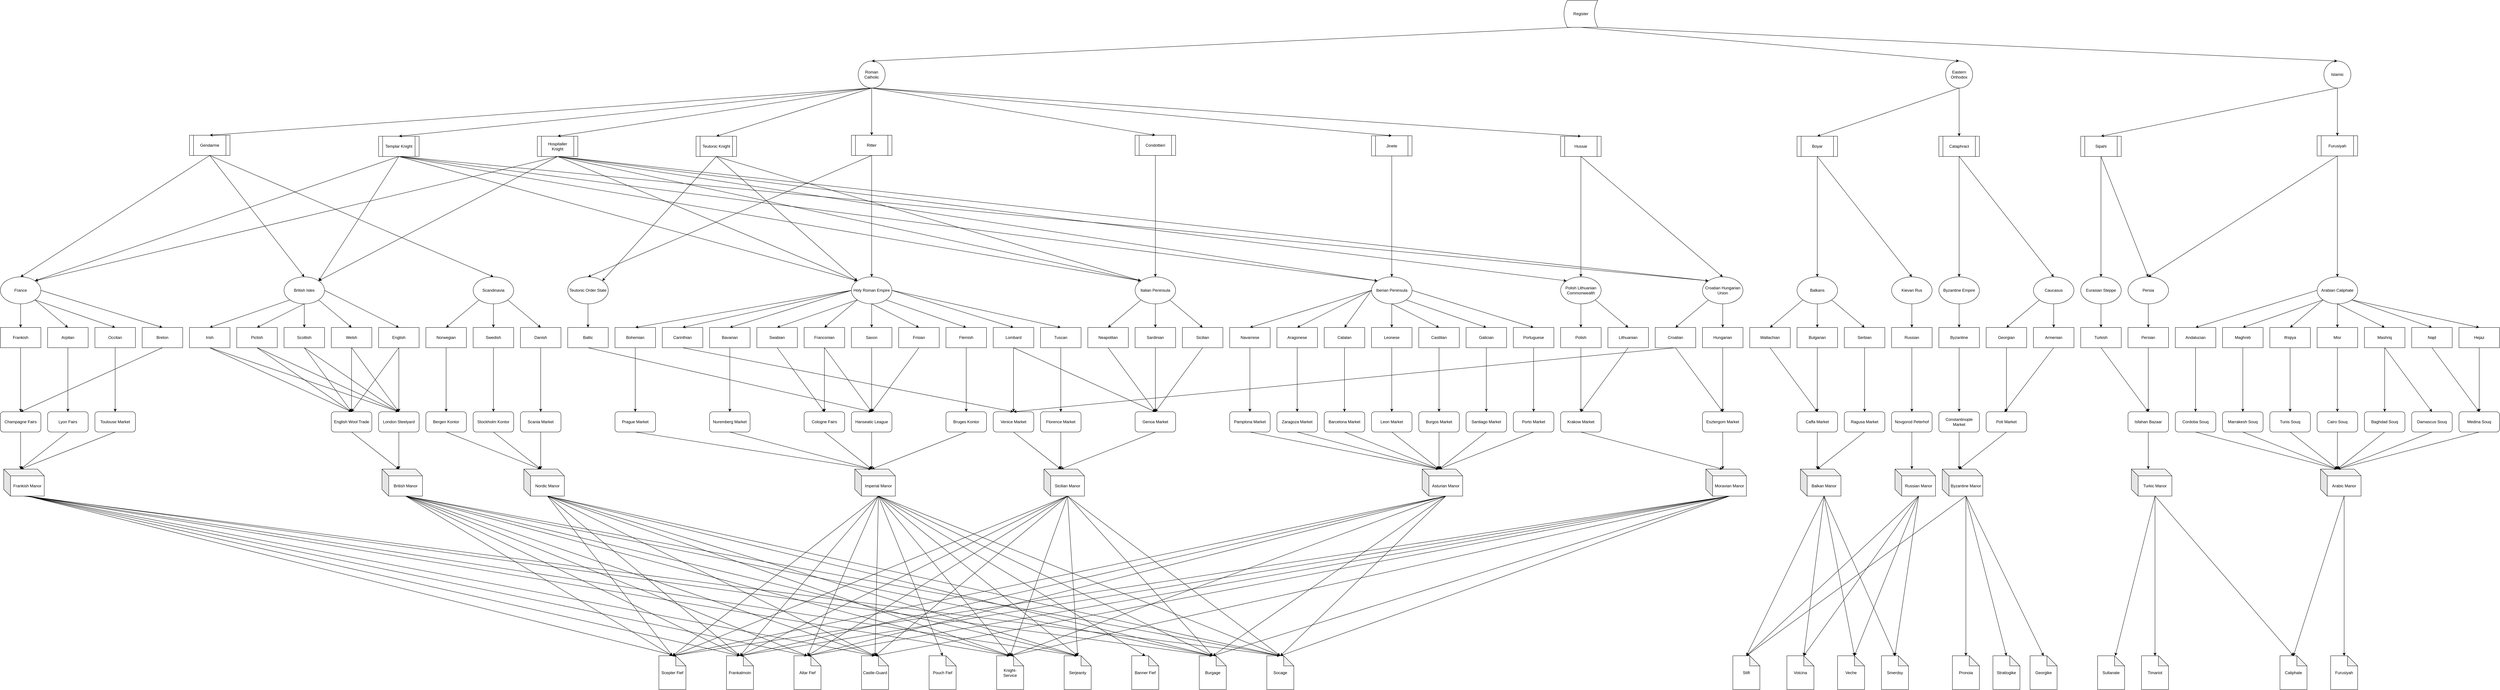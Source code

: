 <mxfile version="12.4.2" type="device" pages="1"><diagram id="mN1teRgtcrUk12U0PyfT" name="Page-1"><mxGraphModel dx="5688" dy="4245" grid="1" gridSize="10" guides="1" tooltips="1" connect="1" arrows="1" fold="1" page="1" pageScale="1" pageWidth="827" pageHeight="1169" math="0" shadow="0"><root><mxCell id="0"/><mxCell id="1" parent="0"/><mxCell id="k3RD4HbTGdWM5djEEava-1" value="Bohemian" style="rounded=0;whiteSpace=wrap;html=1;" vertex="1" parent="1"><mxGeometry x="1820" y="790" width="120" height="60" as="geometry"/></mxCell><mxCell id="k3RD4HbTGdWM5djEEava-2" value="Bavarian" style="rounded=0;whiteSpace=wrap;html=1;" vertex="1" parent="1"><mxGeometry x="2100" y="790" width="120" height="60" as="geometry"/></mxCell><mxCell id="k3RD4HbTGdWM5djEEava-3" value="Swabian" style="rounded=0;whiteSpace=wrap;html=1;" vertex="1" parent="1"><mxGeometry x="2240" y="790" width="120" height="60" as="geometry"/></mxCell><mxCell id="k3RD4HbTGdWM5djEEava-4" value="Franconian" style="rounded=0;whiteSpace=wrap;html=1;" vertex="1" parent="1"><mxGeometry x="2380" y="790" width="120" height="60" as="geometry"/></mxCell><mxCell id="k3RD4HbTGdWM5djEEava-5" value="Saxon" style="rounded=0;whiteSpace=wrap;html=1;" vertex="1" parent="1"><mxGeometry x="2520" y="790" width="120" height="60" as="geometry"/></mxCell><mxCell id="k3RD4HbTGdWM5djEEava-6" value="Frisian" style="rounded=0;whiteSpace=wrap;html=1;" vertex="1" parent="1"><mxGeometry x="2660" y="790" width="120" height="60" as="geometry"/></mxCell><mxCell id="k3RD4HbTGdWM5djEEava-7" value="Flemish" style="rounded=0;whiteSpace=wrap;html=1;" vertex="1" parent="1"><mxGeometry x="2800" y="790" width="120" height="60" as="geometry"/></mxCell><mxCell id="k3RD4HbTGdWM5djEEava-8" value="Carinthian" style="rounded=0;whiteSpace=wrap;html=1;" vertex="1" parent="1"><mxGeometry x="1960" y="790" width="120" height="60" as="geometry"/></mxCell><mxCell id="k3RD4HbTGdWM5djEEava-9" value="Holy Roman Empire" style="ellipse;whiteSpace=wrap;html=1;" vertex="1" parent="1"><mxGeometry x="2520" y="640" width="120" height="80" as="geometry"/></mxCell><mxCell id="k3RD4HbTGdWM5djEEava-10" value="Lombard" style="rounded=0;whiteSpace=wrap;html=1;" vertex="1" parent="1"><mxGeometry x="2940" y="790" width="120" height="60" as="geometry"/></mxCell><mxCell id="k3RD4HbTGdWM5djEEava-11" value="Tuscan" style="rounded=0;whiteSpace=wrap;html=1;" vertex="1" parent="1"><mxGeometry x="3080" y="790" width="120" height="60" as="geometry"/></mxCell><mxCell id="k3RD4HbTGdWM5djEEava-12" value="Neapolitan" style="rounded=0;whiteSpace=wrap;html=1;" vertex="1" parent="1"><mxGeometry x="3220" y="790" width="120" height="60" as="geometry"/></mxCell><mxCell id="k3RD4HbTGdWM5djEEava-13" value="Sardinian" style="rounded=0;whiteSpace=wrap;html=1;" vertex="1" parent="1"><mxGeometry x="3360" y="790" width="120" height="60" as="geometry"/></mxCell><mxCell id="k3RD4HbTGdWM5djEEava-14" value="Sicilian" style="rounded=0;whiteSpace=wrap;html=1;" vertex="1" parent="1"><mxGeometry x="3500" y="790" width="120" height="60" as="geometry"/></mxCell><mxCell id="k3RD4HbTGdWM5djEEava-15" value="Italian Peninsula" style="ellipse;whiteSpace=wrap;html=1;" vertex="1" parent="1"><mxGeometry x="3360" y="640" width="120" height="80" as="geometry"/></mxCell><mxCell id="k3RD4HbTGdWM5djEEava-16" value="Teutonic Order State" style="ellipse;whiteSpace=wrap;html=1;" vertex="1" parent="1"><mxGeometry x="1680" y="640" width="120" height="80" as="geometry"/></mxCell><mxCell id="k3RD4HbTGdWM5djEEava-17" value="Baltic" style="rounded=0;whiteSpace=wrap;html=1;" vertex="1" parent="1"><mxGeometry x="1680" y="790" width="120" height="60" as="geometry"/></mxCell><mxCell id="k3RD4HbTGdWM5djEEava-18" value="Danish" style="rounded=0;whiteSpace=wrap;html=1;" vertex="1" parent="1"><mxGeometry x="1540" y="790" width="120" height="60" as="geometry"/></mxCell><mxCell id="k3RD4HbTGdWM5djEEava-19" value="Swedish" style="rounded=0;whiteSpace=wrap;html=1;" vertex="1" parent="1"><mxGeometry x="1400" y="790" width="120" height="60" as="geometry"/></mxCell><mxCell id="k3RD4HbTGdWM5djEEava-20" value="Norwegian" style="rounded=0;whiteSpace=wrap;html=1;" vertex="1" parent="1"><mxGeometry x="1260" y="790" width="120" height="60" as="geometry"/></mxCell><mxCell id="k3RD4HbTGdWM5djEEava-21" value="Scandinavia" style="ellipse;whiteSpace=wrap;html=1;" vertex="1" parent="1"><mxGeometry x="1400" y="640" width="120" height="80" as="geometry"/></mxCell><mxCell id="k3RD4HbTGdWM5djEEava-22" value="" style="endArrow=classic;html=1;entryX=0.5;entryY=0;entryDx=0;entryDy=0;exitX=1;exitY=1;exitDx=0;exitDy=0;" edge="1" parent="1" source="k3RD4HbTGdWM5djEEava-21" target="k3RD4HbTGdWM5djEEava-18"><mxGeometry width="50" height="50" relative="1" as="geometry"><mxPoint x="1260" y="920" as="sourcePoint"/><mxPoint x="1310" y="870" as="targetPoint"/></mxGeometry></mxCell><mxCell id="k3RD4HbTGdWM5djEEava-23" value="" style="endArrow=classic;html=1;entryX=0.5;entryY=0;entryDx=0;entryDy=0;exitX=0.5;exitY=1;exitDx=0;exitDy=0;" edge="1" parent="1" source="k3RD4HbTGdWM5djEEava-21" target="k3RD4HbTGdWM5djEEava-19"><mxGeometry width="50" height="50" relative="1" as="geometry"><mxPoint x="1260" y="920" as="sourcePoint"/><mxPoint x="1310" y="870" as="targetPoint"/></mxGeometry></mxCell><mxCell id="k3RD4HbTGdWM5djEEava-24" value="" style="endArrow=classic;html=1;entryX=0.5;entryY=0;entryDx=0;entryDy=0;exitX=0;exitY=1;exitDx=0;exitDy=0;" edge="1" parent="1" source="k3RD4HbTGdWM5djEEava-21" target="k3RD4HbTGdWM5djEEava-20"><mxGeometry width="50" height="50" relative="1" as="geometry"><mxPoint x="1260" y="920" as="sourcePoint"/><mxPoint x="1310" y="870" as="targetPoint"/></mxGeometry></mxCell><mxCell id="k3RD4HbTGdWM5djEEava-25" value="" style="endArrow=classic;html=1;entryX=0.5;entryY=0;entryDx=0;entryDy=0;exitX=0.5;exitY=1;exitDx=0;exitDy=0;" edge="1" parent="1" source="k3RD4HbTGdWM5djEEava-16" target="k3RD4HbTGdWM5djEEava-17"><mxGeometry width="50" height="50" relative="1" as="geometry"><mxPoint x="1260" y="920" as="sourcePoint"/><mxPoint x="1310" y="870" as="targetPoint"/></mxGeometry></mxCell><mxCell id="k3RD4HbTGdWM5djEEava-26" value="" style="endArrow=classic;html=1;entryX=0.5;entryY=0;entryDx=0;entryDy=0;exitX=0;exitY=0.5;exitDx=0;exitDy=0;" edge="1" parent="1" source="k3RD4HbTGdWM5djEEava-9" target="k3RD4HbTGdWM5djEEava-1"><mxGeometry width="50" height="50" relative="1" as="geometry"><mxPoint x="1750" y="920" as="sourcePoint"/><mxPoint x="1800" y="870" as="targetPoint"/></mxGeometry></mxCell><mxCell id="k3RD4HbTGdWM5djEEava-27" value="" style="endArrow=classic;html=1;entryX=0.5;entryY=0;entryDx=0;entryDy=0;exitX=0;exitY=0.5;exitDx=0;exitDy=0;" edge="1" parent="1" source="k3RD4HbTGdWM5djEEava-9" target="k3RD4HbTGdWM5djEEava-8"><mxGeometry width="50" height="50" relative="1" as="geometry"><mxPoint x="1750" y="920" as="sourcePoint"/><mxPoint x="1800" y="870" as="targetPoint"/></mxGeometry></mxCell><mxCell id="k3RD4HbTGdWM5djEEava-28" value="" style="endArrow=classic;html=1;entryX=0.5;entryY=0;entryDx=0;entryDy=0;exitX=0;exitY=0.5;exitDx=0;exitDy=0;" edge="1" parent="1" source="k3RD4HbTGdWM5djEEava-9" target="k3RD4HbTGdWM5djEEava-2"><mxGeometry width="50" height="50" relative="1" as="geometry"><mxPoint x="2480" y="680" as="sourcePoint"/><mxPoint x="1800" y="870" as="targetPoint"/></mxGeometry></mxCell><mxCell id="k3RD4HbTGdWM5djEEava-29" value="" style="endArrow=classic;html=1;exitX=0;exitY=1;exitDx=0;exitDy=0;entryX=0.5;entryY=0;entryDx=0;entryDy=0;" edge="1" parent="1" source="k3RD4HbTGdWM5djEEava-9" target="k3RD4HbTGdWM5djEEava-3"><mxGeometry width="50" height="50" relative="1" as="geometry"><mxPoint x="2160" y="920" as="sourcePoint"/><mxPoint x="2210" y="870" as="targetPoint"/></mxGeometry></mxCell><mxCell id="k3RD4HbTGdWM5djEEava-30" value="" style="endArrow=classic;html=1;entryX=0.5;entryY=0;entryDx=0;entryDy=0;exitX=0;exitY=1;exitDx=0;exitDy=0;" edge="1" parent="1" source="k3RD4HbTGdWM5djEEava-9" target="k3RD4HbTGdWM5djEEava-4"><mxGeometry width="50" height="50" relative="1" as="geometry"><mxPoint x="2160" y="920" as="sourcePoint"/><mxPoint x="2210" y="870" as="targetPoint"/></mxGeometry></mxCell><mxCell id="k3RD4HbTGdWM5djEEava-31" value="" style="endArrow=classic;html=1;entryX=0.5;entryY=0;entryDx=0;entryDy=0;exitX=0.5;exitY=1;exitDx=0;exitDy=0;" edge="1" parent="1" source="k3RD4HbTGdWM5djEEava-9" target="k3RD4HbTGdWM5djEEava-5"><mxGeometry width="50" height="50" relative="1" as="geometry"><mxPoint x="2550" y="740" as="sourcePoint"/><mxPoint x="2300" y="870" as="targetPoint"/></mxGeometry></mxCell><mxCell id="k3RD4HbTGdWM5djEEava-32" value="" style="endArrow=classic;html=1;entryX=0.5;entryY=0;entryDx=0;entryDy=0;exitX=0.5;exitY=1;exitDx=0;exitDy=0;" edge="1" parent="1" source="k3RD4HbTGdWM5djEEava-9" target="k3RD4HbTGdWM5djEEava-6"><mxGeometry width="50" height="50" relative="1" as="geometry"><mxPoint x="2555" y="950" as="sourcePoint"/><mxPoint x="2605" y="900" as="targetPoint"/></mxGeometry></mxCell><mxCell id="k3RD4HbTGdWM5djEEava-33" value="" style="endArrow=classic;html=1;entryX=0.5;entryY=0;entryDx=0;entryDy=0;exitX=1;exitY=1;exitDx=0;exitDy=0;" edge="1" parent="1" source="k3RD4HbTGdWM5djEEava-9" target="k3RD4HbTGdWM5djEEava-7"><mxGeometry width="50" height="50" relative="1" as="geometry"><mxPoint x="2270" y="920" as="sourcePoint"/><mxPoint x="2320" y="870" as="targetPoint"/></mxGeometry></mxCell><mxCell id="k3RD4HbTGdWM5djEEava-34" value="" style="endArrow=classic;html=1;entryX=0.5;entryY=0;entryDx=0;entryDy=0;exitX=1;exitY=0.5;exitDx=0;exitDy=0;" edge="1" parent="1" source="k3RD4HbTGdWM5djEEava-9" target="k3RD4HbTGdWM5djEEava-10"><mxGeometry width="50" height="50" relative="1" as="geometry"><mxPoint x="2270" y="920" as="sourcePoint"/><mxPoint x="2320" y="870" as="targetPoint"/></mxGeometry></mxCell><mxCell id="k3RD4HbTGdWM5djEEava-35" value="" style="endArrow=classic;html=1;entryX=0.5;entryY=0;entryDx=0;entryDy=0;exitX=1;exitY=0.5;exitDx=0;exitDy=0;" edge="1" parent="1" source="k3RD4HbTGdWM5djEEava-9" target="k3RD4HbTGdWM5djEEava-11"><mxGeometry width="50" height="50" relative="1" as="geometry"><mxPoint x="2270" y="920" as="sourcePoint"/><mxPoint x="2320" y="870" as="targetPoint"/></mxGeometry></mxCell><mxCell id="k3RD4HbTGdWM5djEEava-36" value="" style="endArrow=classic;html=1;entryX=0.5;entryY=0;entryDx=0;entryDy=0;exitX=0;exitY=1;exitDx=0;exitDy=0;" edge="1" parent="1" source="k3RD4HbTGdWM5djEEava-15" target="k3RD4HbTGdWM5djEEava-12"><mxGeometry width="50" height="50" relative="1" as="geometry"><mxPoint x="2790" y="920" as="sourcePoint"/><mxPoint x="2840" y="870" as="targetPoint"/></mxGeometry></mxCell><mxCell id="k3RD4HbTGdWM5djEEava-37" value="" style="endArrow=classic;html=1;entryX=0.5;entryY=0;entryDx=0;entryDy=0;exitX=0.5;exitY=1;exitDx=0;exitDy=0;" edge="1" parent="1" source="k3RD4HbTGdWM5djEEava-15" target="k3RD4HbTGdWM5djEEava-13"><mxGeometry width="50" height="50" relative="1" as="geometry"><mxPoint x="2790" y="920" as="sourcePoint"/><mxPoint x="2840" y="870" as="targetPoint"/></mxGeometry></mxCell><mxCell id="k3RD4HbTGdWM5djEEava-38" value="" style="endArrow=classic;html=1;entryX=0.5;entryY=0;entryDx=0;entryDy=0;exitX=1;exitY=1;exitDx=0;exitDy=0;" edge="1" parent="1" source="k3RD4HbTGdWM5djEEava-15" target="k3RD4HbTGdWM5djEEava-14"><mxGeometry width="50" height="50" relative="1" as="geometry"><mxPoint x="2790" y="920" as="sourcePoint"/><mxPoint x="2840" y="870" as="targetPoint"/></mxGeometry></mxCell><mxCell id="k3RD4HbTGdWM5djEEava-39" value="Navarrese" style="rounded=0;whiteSpace=wrap;html=1;" vertex="1" parent="1"><mxGeometry x="3640" y="790" width="120" height="60" as="geometry"/></mxCell><mxCell id="k3RD4HbTGdWM5djEEava-40" value="Aragonese" style="rounded=0;whiteSpace=wrap;html=1;" vertex="1" parent="1"><mxGeometry x="3780" y="790" width="120" height="60" as="geometry"/></mxCell><mxCell id="k3RD4HbTGdWM5djEEava-41" value="Catalan" style="rounded=0;whiteSpace=wrap;html=1;" vertex="1" parent="1"><mxGeometry x="3920" y="790" width="120" height="60" as="geometry"/></mxCell><mxCell id="k3RD4HbTGdWM5djEEava-42" value="Leonese" style="rounded=0;whiteSpace=wrap;html=1;" vertex="1" parent="1"><mxGeometry x="4060" y="790" width="120" height="60" as="geometry"/></mxCell><mxCell id="k3RD4HbTGdWM5djEEava-43" value="Castilian" style="rounded=0;whiteSpace=wrap;html=1;" vertex="1" parent="1"><mxGeometry x="4200" y="790" width="120" height="60" as="geometry"/></mxCell><mxCell id="k3RD4HbTGdWM5djEEava-44" value="Galician" style="rounded=0;whiteSpace=wrap;html=1;" vertex="1" parent="1"><mxGeometry x="4340" y="790" width="120" height="60" as="geometry"/></mxCell><mxCell id="k3RD4HbTGdWM5djEEava-45" value="Portuguese" style="rounded=0;whiteSpace=wrap;html=1;" vertex="1" parent="1"><mxGeometry x="4480" y="790" width="120" height="60" as="geometry"/></mxCell><mxCell id="k3RD4HbTGdWM5djEEava-46" value="Polish" style="rounded=0;whiteSpace=wrap;html=1;" vertex="1" parent="1"><mxGeometry x="4620" y="790" width="120" height="60" as="geometry"/></mxCell><mxCell id="k3RD4HbTGdWM5djEEava-47" value="Lithuanian" style="rounded=0;whiteSpace=wrap;html=1;" vertex="1" parent="1"><mxGeometry x="4760" y="790" width="120" height="60" as="geometry"/></mxCell><mxCell id="k3RD4HbTGdWM5djEEava-48" value="Croatian" style="rounded=0;whiteSpace=wrap;html=1;" vertex="1" parent="1"><mxGeometry x="4900" y="790" width="120" height="60" as="geometry"/></mxCell><mxCell id="k3RD4HbTGdWM5djEEava-49" value="Hungarian" style="rounded=0;whiteSpace=wrap;html=1;" vertex="1" parent="1"><mxGeometry x="5040" y="790" width="120" height="60" as="geometry"/></mxCell><mxCell id="k3RD4HbTGdWM5djEEava-50" value="Iberian Peninsula" style="ellipse;whiteSpace=wrap;html=1;" vertex="1" parent="1"><mxGeometry x="4060" y="640" width="120" height="80" as="geometry"/></mxCell><mxCell id="k3RD4HbTGdWM5djEEava-51" value="" style="endArrow=classic;html=1;entryX=0.5;entryY=0;entryDx=0;entryDy=0;exitX=0;exitY=0.5;exitDx=0;exitDy=0;" edge="1" parent="1" source="k3RD4HbTGdWM5djEEava-50" target="k3RD4HbTGdWM5djEEava-39"><mxGeometry width="50" height="50" relative="1" as="geometry"><mxPoint x="3310" y="920" as="sourcePoint"/><mxPoint x="3360" y="870" as="targetPoint"/></mxGeometry></mxCell><mxCell id="k3RD4HbTGdWM5djEEava-52" value="" style="endArrow=classic;html=1;entryX=0.5;entryY=0;entryDx=0;entryDy=0;exitX=0;exitY=0.5;exitDx=0;exitDy=0;" edge="1" parent="1" source="k3RD4HbTGdWM5djEEava-50" target="k3RD4HbTGdWM5djEEava-40"><mxGeometry width="50" height="50" relative="1" as="geometry"><mxPoint x="3310" y="920" as="sourcePoint"/><mxPoint x="3360" y="870" as="targetPoint"/></mxGeometry></mxCell><mxCell id="k3RD4HbTGdWM5djEEava-53" value="" style="endArrow=classic;html=1;entryX=0.5;entryY=0;entryDx=0;entryDy=0;exitX=0;exitY=0.5;exitDx=0;exitDy=0;" edge="1" parent="1" source="k3RD4HbTGdWM5djEEava-50" target="k3RD4HbTGdWM5djEEava-41"><mxGeometry width="50" height="50" relative="1" as="geometry"><mxPoint x="3310" y="920" as="sourcePoint"/><mxPoint x="3360" y="870" as="targetPoint"/></mxGeometry></mxCell><mxCell id="k3RD4HbTGdWM5djEEava-54" value="" style="endArrow=classic;html=1;entryX=0.5;entryY=0;entryDx=0;entryDy=0;" edge="1" parent="1" source="k3RD4HbTGdWM5djEEava-50" target="k3RD4HbTGdWM5djEEava-42"><mxGeometry width="50" height="50" relative="1" as="geometry"><mxPoint x="3310" y="920" as="sourcePoint"/><mxPoint x="3360" y="870" as="targetPoint"/></mxGeometry></mxCell><mxCell id="k3RD4HbTGdWM5djEEava-55" value="" style="endArrow=classic;html=1;entryX=0.5;entryY=0;entryDx=0;entryDy=0;exitX=0.5;exitY=1;exitDx=0;exitDy=0;" edge="1" parent="1" source="k3RD4HbTGdWM5djEEava-50" target="k3RD4HbTGdWM5djEEava-43"><mxGeometry width="50" height="50" relative="1" as="geometry"><mxPoint x="3880" y="920" as="sourcePoint"/><mxPoint x="3930" y="870" as="targetPoint"/></mxGeometry></mxCell><mxCell id="k3RD4HbTGdWM5djEEava-56" value="" style="endArrow=classic;html=1;entryX=0.5;entryY=0;entryDx=0;entryDy=0;exitX=1;exitY=1;exitDx=0;exitDy=0;" edge="1" parent="1" source="k3RD4HbTGdWM5djEEava-50" target="k3RD4HbTGdWM5djEEava-44"><mxGeometry width="50" height="50" relative="1" as="geometry"><mxPoint x="3880" y="920" as="sourcePoint"/><mxPoint x="3930" y="870" as="targetPoint"/></mxGeometry></mxCell><mxCell id="k3RD4HbTGdWM5djEEava-57" value="" style="endArrow=classic;html=1;entryX=0.5;entryY=0;entryDx=0;entryDy=0;exitX=1;exitY=0.5;exitDx=0;exitDy=0;" edge="1" parent="1" source="k3RD4HbTGdWM5djEEava-50" target="k3RD4HbTGdWM5djEEava-45"><mxGeometry width="50" height="50" relative="1" as="geometry"><mxPoint x="3880" y="920" as="sourcePoint"/><mxPoint x="3930" y="870" as="targetPoint"/></mxGeometry></mxCell><mxCell id="k3RD4HbTGdWM5djEEava-58" value="Polish Lithuanian Commonwealth" style="ellipse;whiteSpace=wrap;html=1;" vertex="1" parent="1"><mxGeometry x="4620" y="640" width="120" height="80" as="geometry"/></mxCell><mxCell id="k3RD4HbTGdWM5djEEava-59" value="Croatian Hungarian Union" style="ellipse;whiteSpace=wrap;html=1;" vertex="1" parent="1"><mxGeometry x="5040" y="640" width="120" height="80" as="geometry"/></mxCell><mxCell id="k3RD4HbTGdWM5djEEava-60" value="" style="endArrow=classic;html=1;entryX=0.5;entryY=0;entryDx=0;entryDy=0;exitX=0.5;exitY=1;exitDx=0;exitDy=0;" edge="1" parent="1" source="k3RD4HbTGdWM5djEEava-58" target="k3RD4HbTGdWM5djEEava-46"><mxGeometry width="50" height="50" relative="1" as="geometry"><mxPoint x="4120" y="920" as="sourcePoint"/><mxPoint x="4170" y="870" as="targetPoint"/></mxGeometry></mxCell><mxCell id="k3RD4HbTGdWM5djEEava-61" value="" style="endArrow=classic;html=1;entryX=0.5;entryY=0;entryDx=0;entryDy=0;exitX=1;exitY=1;exitDx=0;exitDy=0;" edge="1" parent="1" source="k3RD4HbTGdWM5djEEava-58" target="k3RD4HbTGdWM5djEEava-47"><mxGeometry width="50" height="50" relative="1" as="geometry"><mxPoint x="4120" y="920" as="sourcePoint"/><mxPoint x="4170" y="870" as="targetPoint"/></mxGeometry></mxCell><mxCell id="k3RD4HbTGdWM5djEEava-62" value="" style="endArrow=classic;html=1;entryX=0.5;entryY=0;entryDx=0;entryDy=0;exitX=0;exitY=1;exitDx=0;exitDy=0;" edge="1" parent="1" source="k3RD4HbTGdWM5djEEava-59" target="k3RD4HbTGdWM5djEEava-48"><mxGeometry width="50" height="50" relative="1" as="geometry"><mxPoint x="4120" y="920" as="sourcePoint"/><mxPoint x="4170" y="870" as="targetPoint"/></mxGeometry></mxCell><mxCell id="k3RD4HbTGdWM5djEEava-63" value="" style="endArrow=classic;html=1;entryX=0.5;entryY=0;entryDx=0;entryDy=0;exitX=0.5;exitY=1;exitDx=0;exitDy=0;" edge="1" parent="1" source="k3RD4HbTGdWM5djEEava-59" target="k3RD4HbTGdWM5djEEava-49"><mxGeometry width="50" height="50" relative="1" as="geometry"><mxPoint x="4120" y="920" as="sourcePoint"/><mxPoint x="4170" y="870" as="targetPoint"/></mxGeometry></mxCell><mxCell id="k3RD4HbTGdWM5djEEava-64" value="Wallachian" style="rounded=0;whiteSpace=wrap;html=1;" vertex="1" parent="1"><mxGeometry x="5180" y="790" width="120" height="60" as="geometry"/></mxCell><mxCell id="k3RD4HbTGdWM5djEEava-65" value="Bulgarian" style="rounded=0;whiteSpace=wrap;html=1;" vertex="1" parent="1"><mxGeometry x="5320" y="790" width="120" height="60" as="geometry"/></mxCell><mxCell id="k3RD4HbTGdWM5djEEava-66" value="Serbian" style="rounded=0;whiteSpace=wrap;html=1;" vertex="1" parent="1"><mxGeometry x="5460" y="790" width="120" height="60" as="geometry"/></mxCell><mxCell id="k3RD4HbTGdWM5djEEava-67" value="Russian" style="rounded=0;whiteSpace=wrap;html=1;" vertex="1" parent="1"><mxGeometry x="5600" y="790" width="120" height="60" as="geometry"/></mxCell><mxCell id="k3RD4HbTGdWM5djEEava-68" value="Byzantine" style="rounded=0;whiteSpace=wrap;html=1;" vertex="1" parent="1"><mxGeometry x="5740" y="790" width="120" height="60" as="geometry"/></mxCell><mxCell id="k3RD4HbTGdWM5djEEava-69" value="Georgian" style="rounded=0;whiteSpace=wrap;html=1;" vertex="1" parent="1"><mxGeometry x="5880" y="790" width="120" height="60" as="geometry"/></mxCell><mxCell id="k3RD4HbTGdWM5djEEava-70" value="Armenian" style="rounded=0;whiteSpace=wrap;html=1;" vertex="1" parent="1"><mxGeometry x="6020" y="790" width="120" height="60" as="geometry"/></mxCell><mxCell id="k3RD4HbTGdWM5djEEava-71" value="Balkans" style="ellipse;whiteSpace=wrap;html=1;" vertex="1" parent="1"><mxGeometry x="5320" y="640" width="120" height="80" as="geometry"/></mxCell><mxCell id="k3RD4HbTGdWM5djEEava-72" value="Byzantine Empire" style="ellipse;whiteSpace=wrap;html=1;" vertex="1" parent="1"><mxGeometry x="5740" y="640" width="120" height="80" as="geometry"/></mxCell><mxCell id="k3RD4HbTGdWM5djEEava-73" value="Caucasus" style="ellipse;whiteSpace=wrap;html=1;" vertex="1" parent="1"><mxGeometry x="6020" y="640" width="120" height="80" as="geometry"/></mxCell><mxCell id="k3RD4HbTGdWM5djEEava-74" value="" style="endArrow=classic;html=1;entryX=0.5;entryY=0;entryDx=0;entryDy=0;exitX=0;exitY=1;exitDx=0;exitDy=0;" edge="1" parent="1" source="k3RD4HbTGdWM5djEEava-71" target="k3RD4HbTGdWM5djEEava-64"><mxGeometry width="50" height="50" relative="1" as="geometry"><mxPoint x="4790" y="920" as="sourcePoint"/><mxPoint x="4840" y="870" as="targetPoint"/></mxGeometry></mxCell><mxCell id="k3RD4HbTGdWM5djEEava-75" value="" style="endArrow=classic;html=1;entryX=0.5;entryY=0;entryDx=0;entryDy=0;exitX=0.5;exitY=1;exitDx=0;exitDy=0;" edge="1" parent="1" source="k3RD4HbTGdWM5djEEava-71" target="k3RD4HbTGdWM5djEEava-65"><mxGeometry width="50" height="50" relative="1" as="geometry"><mxPoint x="5350" y="750" as="sourcePoint"/><mxPoint x="4650" y="870" as="targetPoint"/></mxGeometry></mxCell><mxCell id="k3RD4HbTGdWM5djEEava-76" value="" style="endArrow=classic;html=1;entryX=0.5;entryY=0;entryDx=0;entryDy=0;exitX=1;exitY=1;exitDx=0;exitDy=0;" edge="1" parent="1" source="k3RD4HbTGdWM5djEEava-71" target="k3RD4HbTGdWM5djEEava-66"><mxGeometry width="50" height="50" relative="1" as="geometry"><mxPoint x="4600" y="920" as="sourcePoint"/><mxPoint x="4650" y="870" as="targetPoint"/></mxGeometry></mxCell><mxCell id="k3RD4HbTGdWM5djEEava-77" value="" style="endArrow=classic;html=1;entryX=0.5;entryY=0;entryDx=0;entryDy=0;exitX=0.5;exitY=1;exitDx=0;exitDy=0;" edge="1" parent="1" source="k3RD4HbTGdWM5djEEava-72" target="k3RD4HbTGdWM5djEEava-68"><mxGeometry width="50" height="50" relative="1" as="geometry"><mxPoint x="5250" y="920" as="sourcePoint"/><mxPoint x="5300" y="870" as="targetPoint"/></mxGeometry></mxCell><mxCell id="k3RD4HbTGdWM5djEEava-78" value="Kievan Rus" style="ellipse;whiteSpace=wrap;html=1;" vertex="1" parent="1"><mxGeometry x="5600" y="640" width="120" height="80" as="geometry"/></mxCell><mxCell id="k3RD4HbTGdWM5djEEava-79" value="" style="endArrow=classic;html=1;entryX=0.5;entryY=0;entryDx=0;entryDy=0;exitX=0.5;exitY=1;exitDx=0;exitDy=0;" edge="1" parent="1" source="k3RD4HbTGdWM5djEEava-78" target="k3RD4HbTGdWM5djEEava-67"><mxGeometry width="50" height="50" relative="1" as="geometry"><mxPoint x="5250" y="920" as="sourcePoint"/><mxPoint x="5300" y="870" as="targetPoint"/></mxGeometry></mxCell><mxCell id="k3RD4HbTGdWM5djEEava-80" value="" style="endArrow=classic;html=1;entryX=0.5;entryY=0;entryDx=0;entryDy=0;exitX=0.5;exitY=1;exitDx=0;exitDy=0;" edge="1" parent="1" source="k3RD4HbTGdWM5djEEava-73" target="k3RD4HbTGdWM5djEEava-70"><mxGeometry width="50" height="50" relative="1" as="geometry"><mxPoint x="5090" y="920" as="sourcePoint"/><mxPoint x="5140" y="870" as="targetPoint"/></mxGeometry></mxCell><mxCell id="k3RD4HbTGdWM5djEEava-81" value="" style="endArrow=classic;html=1;entryX=0.5;entryY=0;entryDx=0;entryDy=0;exitX=0;exitY=1;exitDx=0;exitDy=0;" edge="1" parent="1" source="k3RD4HbTGdWM5djEEava-73" target="k3RD4HbTGdWM5djEEava-69"><mxGeometry width="50" height="50" relative="1" as="geometry"><mxPoint x="4930" y="920" as="sourcePoint"/><mxPoint x="4980" y="870" as="targetPoint"/></mxGeometry></mxCell><mxCell id="k3RD4HbTGdWM5djEEava-82" value="Turkish" style="rounded=0;whiteSpace=wrap;html=1;" vertex="1" parent="1"><mxGeometry x="6160" y="790" width="120" height="60" as="geometry"/></mxCell><mxCell id="k3RD4HbTGdWM5djEEava-83" value="Persian" style="rounded=0;whiteSpace=wrap;html=1;" vertex="1" parent="1"><mxGeometry x="6300" y="790" width="120" height="60" as="geometry"/></mxCell><mxCell id="k3RD4HbTGdWM5djEEava-84" value="Eurasian Steppe" style="ellipse;whiteSpace=wrap;html=1;" vertex="1" parent="1"><mxGeometry x="6160" y="640" width="120" height="80" as="geometry"/></mxCell><mxCell id="k3RD4HbTGdWM5djEEava-85" value="Persia" style="ellipse;whiteSpace=wrap;html=1;" vertex="1" parent="1"><mxGeometry x="6300" y="640" width="120" height="80" as="geometry"/></mxCell><mxCell id="k3RD4HbTGdWM5djEEava-86" value="" style="endArrow=classic;html=1;entryX=0.5;entryY=0;entryDx=0;entryDy=0;exitX=0.5;exitY=1;exitDx=0;exitDy=0;" edge="1" parent="1" source="k3RD4HbTGdWM5djEEava-84" target="k3RD4HbTGdWM5djEEava-82"><mxGeometry width="50" height="50" relative="1" as="geometry"><mxPoint x="5560" y="920" as="sourcePoint"/><mxPoint x="5610" y="870" as="targetPoint"/></mxGeometry></mxCell><mxCell id="k3RD4HbTGdWM5djEEava-87" value="" style="endArrow=classic;html=1;entryX=0.5;entryY=0;entryDx=0;entryDy=0;exitX=0.5;exitY=1;exitDx=0;exitDy=0;" edge="1" parent="1" source="k3RD4HbTGdWM5djEEava-85" target="k3RD4HbTGdWM5djEEava-83"><mxGeometry width="50" height="50" relative="1" as="geometry"><mxPoint x="5560" y="920" as="sourcePoint"/><mxPoint x="5610" y="870" as="targetPoint"/></mxGeometry></mxCell><mxCell id="k3RD4HbTGdWM5djEEava-88" value="Andalucian" style="rounded=0;whiteSpace=wrap;html=1;" vertex="1" parent="1"><mxGeometry x="6440" y="790" width="120" height="60" as="geometry"/></mxCell><mxCell id="k3RD4HbTGdWM5djEEava-89" value="Maghreb" style="rounded=0;whiteSpace=wrap;html=1;" vertex="1" parent="1"><mxGeometry x="6580" y="790" width="120" height="60" as="geometry"/></mxCell><mxCell id="k3RD4HbTGdWM5djEEava-90" value="Ifriqiya" style="rounded=0;whiteSpace=wrap;html=1;" vertex="1" parent="1"><mxGeometry x="6720" y="790" width="120" height="60" as="geometry"/></mxCell><mxCell id="k3RD4HbTGdWM5djEEava-91" value="Misr" style="rounded=0;whiteSpace=wrap;html=1;" vertex="1" parent="1"><mxGeometry x="6860" y="790" width="120" height="60" as="geometry"/></mxCell><mxCell id="k3RD4HbTGdWM5djEEava-92" value="Najd" style="rounded=0;whiteSpace=wrap;html=1;" vertex="1" parent="1"><mxGeometry x="7140" y="790" width="120" height="60" as="geometry"/></mxCell><mxCell id="k3RD4HbTGdWM5djEEava-93" value="Hejaz" style="rounded=0;whiteSpace=wrap;html=1;" vertex="1" parent="1"><mxGeometry x="7280" y="790" width="120" height="60" as="geometry"/></mxCell><mxCell id="k3RD4HbTGdWM5djEEava-94" value="Mashriq" style="rounded=0;whiteSpace=wrap;html=1;" vertex="1" parent="1"><mxGeometry x="7000" y="790" width="120" height="60" as="geometry"/></mxCell><mxCell id="k3RD4HbTGdWM5djEEava-95" value="Arabian Caliphate" style="ellipse;whiteSpace=wrap;html=1;" vertex="1" parent="1"><mxGeometry x="6860" y="640" width="120" height="80" as="geometry"/></mxCell><mxCell id="k3RD4HbTGdWM5djEEava-96" value="" style="endArrow=classic;html=1;entryX=0.5;entryY=0;entryDx=0;entryDy=0;exitX=0;exitY=0.5;exitDx=0;exitDy=0;" edge="1" parent="1" source="k3RD4HbTGdWM5djEEava-95" target="k3RD4HbTGdWM5djEEava-88"><mxGeometry width="50" height="50" relative="1" as="geometry"><mxPoint x="6300" y="920" as="sourcePoint"/><mxPoint x="6350" y="870" as="targetPoint"/></mxGeometry></mxCell><mxCell id="k3RD4HbTGdWM5djEEava-97" value="" style="endArrow=classic;html=1;entryX=0.5;entryY=0;entryDx=0;entryDy=0;exitX=0;exitY=1;exitDx=0;exitDy=0;" edge="1" parent="1" source="k3RD4HbTGdWM5djEEava-95" target="k3RD4HbTGdWM5djEEava-89"><mxGeometry width="50" height="50" relative="1" as="geometry"><mxPoint x="6300" y="920" as="sourcePoint"/><mxPoint x="6350" y="870" as="targetPoint"/></mxGeometry></mxCell><mxCell id="k3RD4HbTGdWM5djEEava-98" value="" style="endArrow=classic;html=1;entryX=0.5;entryY=0;entryDx=0;entryDy=0;exitX=0;exitY=1;exitDx=0;exitDy=0;" edge="1" parent="1" source="k3RD4HbTGdWM5djEEava-95" target="k3RD4HbTGdWM5djEEava-90"><mxGeometry width="50" height="50" relative="1" as="geometry"><mxPoint x="6300" y="920" as="sourcePoint"/><mxPoint x="6350" y="870" as="targetPoint"/></mxGeometry></mxCell><mxCell id="k3RD4HbTGdWM5djEEava-99" value="" style="endArrow=classic;html=1;entryX=0.5;entryY=0;entryDx=0;entryDy=0;" edge="1" parent="1" source="k3RD4HbTGdWM5djEEava-95" target="k3RD4HbTGdWM5djEEava-91"><mxGeometry width="50" height="50" relative="1" as="geometry"><mxPoint x="6300" y="920" as="sourcePoint"/><mxPoint x="6350" y="870" as="targetPoint"/></mxGeometry></mxCell><mxCell id="k3RD4HbTGdWM5djEEava-100" value="" style="endArrow=classic;html=1;entryX=0.5;entryY=0;entryDx=0;entryDy=0;" edge="1" parent="1" target="k3RD4HbTGdWM5djEEava-94"><mxGeometry width="50" height="50" relative="1" as="geometry"><mxPoint x="6920" y="720" as="sourcePoint"/><mxPoint x="6350" y="870" as="targetPoint"/></mxGeometry></mxCell><mxCell id="k3RD4HbTGdWM5djEEava-101" value="" style="endArrow=classic;html=1;entryX=0.5;entryY=0;entryDx=0;entryDy=0;exitX=1;exitY=1;exitDx=0;exitDy=0;" edge="1" parent="1" source="k3RD4HbTGdWM5djEEava-95" target="k3RD4HbTGdWM5djEEava-92"><mxGeometry width="50" height="50" relative="1" as="geometry"><mxPoint x="6300" y="920" as="sourcePoint"/><mxPoint x="6350" y="870" as="targetPoint"/></mxGeometry></mxCell><mxCell id="k3RD4HbTGdWM5djEEava-102" value="" style="endArrow=classic;html=1;entryX=0.5;entryY=0;entryDx=0;entryDy=0;exitX=1;exitY=1;exitDx=0;exitDy=0;" edge="1" parent="1" source="k3RD4HbTGdWM5djEEava-95" target="k3RD4HbTGdWM5djEEava-93"><mxGeometry width="50" height="50" relative="1" as="geometry"><mxPoint x="6300" y="920" as="sourcePoint"/><mxPoint x="6350" y="870" as="targetPoint"/></mxGeometry></mxCell><mxCell id="k3RD4HbTGdWM5djEEava-103" value="English" style="rounded=0;whiteSpace=wrap;html=1;" vertex="1" parent="1"><mxGeometry x="1120" y="790" width="120" height="60" as="geometry"/></mxCell><mxCell id="k3RD4HbTGdWM5djEEava-104" value="Welsh" style="rounded=0;whiteSpace=wrap;html=1;" vertex="1" parent="1"><mxGeometry x="980" y="790" width="120" height="60" as="geometry"/></mxCell><mxCell id="k3RD4HbTGdWM5djEEava-105" value="Scottish" style="rounded=0;whiteSpace=wrap;html=1;" vertex="1" parent="1"><mxGeometry x="840" y="790" width="120" height="60" as="geometry"/></mxCell><mxCell id="k3RD4HbTGdWM5djEEava-106" value="Pictish" style="rounded=0;whiteSpace=wrap;html=1;" vertex="1" parent="1"><mxGeometry x="700" y="790" width="120" height="60" as="geometry"/></mxCell><mxCell id="k3RD4HbTGdWM5djEEava-107" value="Irish" style="rounded=0;whiteSpace=wrap;html=1;" vertex="1" parent="1"><mxGeometry x="560" y="790" width="120" height="60" as="geometry"/></mxCell><mxCell id="k3RD4HbTGdWM5djEEava-108" value="British Isles" style="ellipse;whiteSpace=wrap;html=1;" vertex="1" parent="1"><mxGeometry x="840" y="640" width="120" height="80" as="geometry"/></mxCell><mxCell id="k3RD4HbTGdWM5djEEava-109" value="" style="endArrow=classic;html=1;entryX=0.5;entryY=0;entryDx=0;entryDy=0;exitX=1;exitY=0.5;exitDx=0;exitDy=0;" edge="1" parent="1" source="k3RD4HbTGdWM5djEEava-108" target="k3RD4HbTGdWM5djEEava-103"><mxGeometry width="50" height="50" relative="1" as="geometry"><mxPoint x="560" y="920" as="sourcePoint"/><mxPoint x="610" y="870" as="targetPoint"/></mxGeometry></mxCell><mxCell id="k3RD4HbTGdWM5djEEava-110" value="" style="endArrow=classic;html=1;entryX=0.5;entryY=0;entryDx=0;entryDy=0;exitX=1;exitY=1;exitDx=0;exitDy=0;" edge="1" parent="1" source="k3RD4HbTGdWM5djEEava-108" target="k3RD4HbTGdWM5djEEava-104"><mxGeometry width="50" height="50" relative="1" as="geometry"><mxPoint x="560" y="920" as="sourcePoint"/><mxPoint x="610" y="870" as="targetPoint"/></mxGeometry></mxCell><mxCell id="k3RD4HbTGdWM5djEEava-111" value="" style="endArrow=classic;html=1;entryX=0.5;entryY=0;entryDx=0;entryDy=0;exitX=0.5;exitY=1;exitDx=0;exitDy=0;" edge="1" parent="1" source="k3RD4HbTGdWM5djEEava-108" target="k3RD4HbTGdWM5djEEava-105"><mxGeometry width="50" height="50" relative="1" as="geometry"><mxPoint x="560" y="920" as="sourcePoint"/><mxPoint x="610" y="870" as="targetPoint"/></mxGeometry></mxCell><mxCell id="k3RD4HbTGdWM5djEEava-112" value="" style="endArrow=classic;html=1;entryX=0.5;entryY=0;entryDx=0;entryDy=0;exitX=0.5;exitY=1;exitDx=0;exitDy=0;" edge="1" parent="1" source="k3RD4HbTGdWM5djEEava-108" target="k3RD4HbTGdWM5djEEava-106"><mxGeometry width="50" height="50" relative="1" as="geometry"><mxPoint x="560" y="920" as="sourcePoint"/><mxPoint x="610" y="870" as="targetPoint"/></mxGeometry></mxCell><mxCell id="k3RD4HbTGdWM5djEEava-113" value="" style="endArrow=classic;html=1;entryX=0.5;entryY=0;entryDx=0;entryDy=0;exitX=0;exitY=1;exitDx=0;exitDy=0;" edge="1" parent="1" source="k3RD4HbTGdWM5djEEava-108" target="k3RD4HbTGdWM5djEEava-107"><mxGeometry width="50" height="50" relative="1" as="geometry"><mxPoint x="560" y="920" as="sourcePoint"/><mxPoint x="610" y="870" as="targetPoint"/></mxGeometry></mxCell><mxCell id="k3RD4HbTGdWM5djEEava-114" value="Frankish" style="rounded=0;whiteSpace=wrap;html=1;" vertex="1" parent="1"><mxGeometry y="790" width="120" height="60" as="geometry"/></mxCell><mxCell id="k3RD4HbTGdWM5djEEava-115" value="Occitan" style="rounded=0;whiteSpace=wrap;html=1;" vertex="1" parent="1"><mxGeometry x="280" y="790" width="120" height="60" as="geometry"/></mxCell><mxCell id="k3RD4HbTGdWM5djEEava-116" value="Arpitan" style="rounded=0;whiteSpace=wrap;html=1;" vertex="1" parent="1"><mxGeometry x="140" y="790" width="120" height="60" as="geometry"/></mxCell><mxCell id="k3RD4HbTGdWM5djEEava-117" value="Breton" style="rounded=0;whiteSpace=wrap;html=1;" vertex="1" parent="1"><mxGeometry x="420" y="790" width="120" height="60" as="geometry"/></mxCell><mxCell id="k3RD4HbTGdWM5djEEava-118" value="France" style="ellipse;whiteSpace=wrap;html=1;" vertex="1" parent="1"><mxGeometry y="640" width="120" height="80" as="geometry"/></mxCell><mxCell id="k3RD4HbTGdWM5djEEava-119" value="" style="endArrow=classic;html=1;entryX=0.5;entryY=0;entryDx=0;entryDy=0;exitX=1;exitY=0.5;exitDx=0;exitDy=0;" edge="1" parent="1" source="k3RD4HbTGdWM5djEEava-118" target="k3RD4HbTGdWM5djEEava-117"><mxGeometry width="50" height="50" relative="1" as="geometry"><mxPoint y="920" as="sourcePoint"/><mxPoint x="50" y="870" as="targetPoint"/></mxGeometry></mxCell><mxCell id="k3RD4HbTGdWM5djEEava-120" value="" style="endArrow=classic;html=1;entryX=0.5;entryY=0;entryDx=0;entryDy=0;exitX=1;exitY=1;exitDx=0;exitDy=0;" edge="1" parent="1" source="k3RD4HbTGdWM5djEEava-118" target="k3RD4HbTGdWM5djEEava-115"><mxGeometry width="50" height="50" relative="1" as="geometry"><mxPoint y="920" as="sourcePoint"/><mxPoint x="50" y="870" as="targetPoint"/></mxGeometry></mxCell><mxCell id="k3RD4HbTGdWM5djEEava-121" value="" style="endArrow=classic;html=1;entryX=0.5;entryY=0;entryDx=0;entryDy=0;exitX=1;exitY=1;exitDx=0;exitDy=0;" edge="1" parent="1" source="k3RD4HbTGdWM5djEEava-118" target="k3RD4HbTGdWM5djEEava-116"><mxGeometry width="50" height="50" relative="1" as="geometry"><mxPoint y="920" as="sourcePoint"/><mxPoint x="50" y="870" as="targetPoint"/></mxGeometry></mxCell><mxCell id="k3RD4HbTGdWM5djEEava-122" value="" style="endArrow=classic;html=1;entryX=0.5;entryY=0;entryDx=0;entryDy=0;exitX=0.5;exitY=1;exitDx=0;exitDy=0;" edge="1" parent="1" source="k3RD4HbTGdWM5djEEava-118" target="k3RD4HbTGdWM5djEEava-114"><mxGeometry width="50" height="50" relative="1" as="geometry"><mxPoint y="920" as="sourcePoint"/><mxPoint x="50" y="870" as="targetPoint"/></mxGeometry></mxCell><mxCell id="k3RD4HbTGdWM5djEEava-123" value="Roman Catholic" style="ellipse;whiteSpace=wrap;html=1;aspect=fixed;" vertex="1" parent="1"><mxGeometry x="2540" width="80" height="80" as="geometry"/></mxCell><mxCell id="k3RD4HbTGdWM5djEEava-124" value="Eastern Orthodox" style="ellipse;whiteSpace=wrap;html=1;aspect=fixed;" vertex="1" parent="1"><mxGeometry x="5760" width="80" height="80" as="geometry"/></mxCell><mxCell id="k3RD4HbTGdWM5djEEava-125" value="Venice Market" style="rounded=1;whiteSpace=wrap;html=1;" vertex="1" parent="1"><mxGeometry x="2940" y="1040" width="120" height="60" as="geometry"/></mxCell><mxCell id="k3RD4HbTGdWM5djEEava-126" value="" style="endArrow=classic;html=1;entryX=0.5;entryY=0;entryDx=0;entryDy=0;exitX=0.5;exitY=1;exitDx=0;exitDy=0;" edge="1" parent="1" source="k3RD4HbTGdWM5djEEava-10" target="k3RD4HbTGdWM5djEEava-125"><mxGeometry width="50" height="50" relative="1" as="geometry"><mxPoint x="2740" y="1170" as="sourcePoint"/><mxPoint x="2790" y="1120" as="targetPoint"/></mxGeometry></mxCell><mxCell id="k3RD4HbTGdWM5djEEava-127" value="Champagne Fairs" style="rounded=1;whiteSpace=wrap;html=1;" vertex="1" parent="1"><mxGeometry y="1040" width="120" height="60" as="geometry"/></mxCell><mxCell id="k3RD4HbTGdWM5djEEava-128" value="" style="endArrow=classic;html=1;entryX=0.5;entryY=0;entryDx=0;entryDy=0;" edge="1" parent="1" source="k3RD4HbTGdWM5djEEava-114" target="k3RD4HbTGdWM5djEEava-127"><mxGeometry width="50" height="50" relative="1" as="geometry"><mxPoint y="1170" as="sourcePoint"/><mxPoint x="50" y="1120" as="targetPoint"/></mxGeometry></mxCell><mxCell id="k3RD4HbTGdWM5djEEava-129" value="Cologne Fairs" style="rounded=1;whiteSpace=wrap;html=1;" vertex="1" parent="1"><mxGeometry x="2380" y="1040" width="120" height="60" as="geometry"/></mxCell><mxCell id="k3RD4HbTGdWM5djEEava-130" value="" style="endArrow=classic;html=1;entryX=0.5;entryY=0;entryDx=0;entryDy=0;exitX=0.5;exitY=1;exitDx=0;exitDy=0;" edge="1" parent="1" source="k3RD4HbTGdWM5djEEava-4" target="k3RD4HbTGdWM5djEEava-129"><mxGeometry width="50" height="50" relative="1" as="geometry"><mxPoint x="1760" y="1170" as="sourcePoint"/><mxPoint x="1810" y="1120" as="targetPoint"/></mxGeometry></mxCell><mxCell id="k3RD4HbTGdWM5djEEava-131" value="Bruges Kontor" style="rounded=1;whiteSpace=wrap;html=1;" vertex="1" parent="1"><mxGeometry x="2800" y="1040" width="120" height="60" as="geometry"/></mxCell><mxCell id="k3RD4HbTGdWM5djEEava-132" value="Florence Market" style="rounded=1;whiteSpace=wrap;html=1;" vertex="1" parent="1"><mxGeometry x="3080" y="1040" width="120" height="60" as="geometry"/></mxCell><mxCell id="k3RD4HbTGdWM5djEEava-133" value="Lyon Fairs" style="rounded=1;whiteSpace=wrap;html=1;" vertex="1" parent="1"><mxGeometry x="140" y="1040" width="120" height="60" as="geometry"/></mxCell><mxCell id="k3RD4HbTGdWM5djEEava-134" value="" style="endArrow=classic;html=1;entryX=0.5;entryY=0;entryDx=0;entryDy=0;exitX=0.5;exitY=1;exitDx=0;exitDy=0;" edge="1" parent="1" source="k3RD4HbTGdWM5djEEava-116" target="k3RD4HbTGdWM5djEEava-133"><mxGeometry width="50" height="50" relative="1" as="geometry"><mxPoint y="1170" as="sourcePoint"/><mxPoint x="50" y="1120" as="targetPoint"/></mxGeometry></mxCell><mxCell id="k3RD4HbTGdWM5djEEava-135" value="" style="endArrow=classic;html=1;entryX=0.5;entryY=0;entryDx=0;entryDy=0;exitX=0.5;exitY=1;exitDx=0;exitDy=0;" edge="1" parent="1" source="k3RD4HbTGdWM5djEEava-7" target="k3RD4HbTGdWM5djEEava-131"><mxGeometry width="50" height="50" relative="1" as="geometry"><mxPoint x="2030" y="1170" as="sourcePoint"/><mxPoint x="2080" y="1120" as="targetPoint"/></mxGeometry></mxCell><mxCell id="k3RD4HbTGdWM5djEEava-136" value="" style="endArrow=classic;html=1;entryX=0.5;entryY=0;entryDx=0;entryDy=0;exitX=0.5;exitY=1;exitDx=0;exitDy=0;" edge="1" parent="1" source="k3RD4HbTGdWM5djEEava-11" target="k3RD4HbTGdWM5djEEava-132"><mxGeometry width="50" height="50" relative="1" as="geometry"><mxPoint x="2640" y="1170" as="sourcePoint"/><mxPoint x="2690" y="1120" as="targetPoint"/></mxGeometry></mxCell><mxCell id="k3RD4HbTGdWM5djEEava-137" value="Toulouse Market" style="rounded=1;whiteSpace=wrap;html=1;" vertex="1" parent="1"><mxGeometry x="280" y="1040" width="120" height="60" as="geometry"/></mxCell><mxCell id="k3RD4HbTGdWM5djEEava-138" value="" style="endArrow=classic;html=1;entryX=0.5;entryY=0;entryDx=0;entryDy=0;exitX=0.5;exitY=1;exitDx=0;exitDy=0;" edge="1" parent="1" source="k3RD4HbTGdWM5djEEava-115" target="k3RD4HbTGdWM5djEEava-137"><mxGeometry width="50" height="50" relative="1" as="geometry"><mxPoint y="1170" as="sourcePoint"/><mxPoint x="50" y="1120" as="targetPoint"/></mxGeometry></mxCell><mxCell id="k3RD4HbTGdWM5djEEava-139" value="" style="endArrow=classic;html=1;exitX=0.5;exitY=1;exitDx=0;exitDy=0;entryX=0.5;entryY=0;entryDx=0;entryDy=0;" edge="1" parent="1" source="k3RD4HbTGdWM5djEEava-3" target="k3RD4HbTGdWM5djEEava-129"><mxGeometry width="50" height="50" relative="1" as="geometry"><mxPoint x="1780" y="1170" as="sourcePoint"/><mxPoint x="2160" y="1040" as="targetPoint"/></mxGeometry></mxCell><mxCell id="k3RD4HbTGdWM5djEEava-140" value="London Steelyard" style="rounded=1;whiteSpace=wrap;html=1;" vertex="1" parent="1"><mxGeometry x="1120" y="1040" width="120" height="60" as="geometry"/></mxCell><mxCell id="k3RD4HbTGdWM5djEEava-141" value="" style="endArrow=classic;html=1;entryX=0.5;entryY=0;entryDx=0;entryDy=0;exitX=0.5;exitY=1;exitDx=0;exitDy=0;" edge="1" parent="1" source="k3RD4HbTGdWM5djEEava-103" target="k3RD4HbTGdWM5djEEava-140"><mxGeometry width="50" height="50" relative="1" as="geometry"><mxPoint x="370" y="1170" as="sourcePoint"/><mxPoint x="420" y="1120" as="targetPoint"/></mxGeometry></mxCell><mxCell id="k3RD4HbTGdWM5djEEava-142" value="Hanseatic League" style="rounded=1;whiteSpace=wrap;html=1;" vertex="1" parent="1"><mxGeometry x="2520" y="1040" width="120" height="60" as="geometry"/></mxCell><mxCell id="k3RD4HbTGdWM5djEEava-143" value="" style="endArrow=classic;html=1;entryX=0.5;entryY=0;entryDx=0;entryDy=0;exitX=0.5;exitY=1;exitDx=0;exitDy=0;" edge="1" parent="1" source="k3RD4HbTGdWM5djEEava-5" target="k3RD4HbTGdWM5djEEava-142"><mxGeometry width="50" height="50" relative="1" as="geometry"><mxPoint x="2120" y="1170" as="sourcePoint"/><mxPoint x="2170" y="1120" as="targetPoint"/></mxGeometry></mxCell><mxCell id="k3RD4HbTGdWM5djEEava-144" value="Bergen Kontor" style="rounded=1;whiteSpace=wrap;html=1;" vertex="1" parent="1"><mxGeometry x="1260" y="1040" width="120" height="60" as="geometry"/></mxCell><mxCell id="k3RD4HbTGdWM5djEEava-145" value="Scania Market" style="rounded=1;whiteSpace=wrap;html=1;" vertex="1" parent="1"><mxGeometry x="1540" y="1040" width="120" height="60" as="geometry"/></mxCell><mxCell id="k3RD4HbTGdWM5djEEava-146" value="" style="endArrow=classic;html=1;entryX=0.5;entryY=0;entryDx=0;entryDy=0;exitX=0.5;exitY=1;exitDx=0;exitDy=0;" edge="1" parent="1" source="k3RD4HbTGdWM5djEEava-18" target="k3RD4HbTGdWM5djEEava-145"><mxGeometry width="50" height="50" relative="1" as="geometry"><mxPoint x="1130" y="1170" as="sourcePoint"/><mxPoint x="1180" y="1120" as="targetPoint"/></mxGeometry></mxCell><mxCell id="k3RD4HbTGdWM5djEEava-147" value="" style="endArrow=classic;html=1;entryX=0.5;entryY=0;entryDx=0;entryDy=0;exitX=0.5;exitY=1;exitDx=0;exitDy=0;" edge="1" parent="1" source="k3RD4HbTGdWM5djEEava-20" target="k3RD4HbTGdWM5djEEava-144"><mxGeometry width="50" height="50" relative="1" as="geometry"><mxPoint x="1130" y="1170" as="sourcePoint"/><mxPoint x="1180" y="1120" as="targetPoint"/></mxGeometry></mxCell><mxCell id="k3RD4HbTGdWM5djEEava-148" value="Novgorod Peterhof" style="rounded=1;whiteSpace=wrap;html=1;" vertex="1" parent="1"><mxGeometry x="5600" y="1040" width="120" height="60" as="geometry"/></mxCell><mxCell id="k3RD4HbTGdWM5djEEava-149" value="" style="endArrow=classic;html=1;entryX=0.5;entryY=0;entryDx=0;entryDy=0;exitX=0.5;exitY=1;exitDx=0;exitDy=0;" edge="1" parent="1" source="k3RD4HbTGdWM5djEEava-67" target="k3RD4HbTGdWM5djEEava-148"><mxGeometry width="50" height="50" relative="1" as="geometry"><mxPoint x="5130" y="1170" as="sourcePoint"/><mxPoint x="5180" y="1120" as="targetPoint"/></mxGeometry></mxCell><mxCell id="k3RD4HbTGdWM5djEEava-150" value="Genoa Market" style="rounded=1;whiteSpace=wrap;html=1;" vertex="1" parent="1"><mxGeometry x="3360" y="1040" width="120" height="60" as="geometry"/></mxCell><mxCell id="k3RD4HbTGdWM5djEEava-151" value="" style="endArrow=classic;html=1;entryX=0.5;entryY=0;entryDx=0;entryDy=0;exitX=0.5;exitY=1;exitDx=0;exitDy=0;" edge="1" parent="1" source="k3RD4HbTGdWM5djEEava-13" target="k3RD4HbTGdWM5djEEava-150"><mxGeometry width="50" height="50" relative="1" as="geometry"><mxPoint x="2770" y="1170" as="sourcePoint"/><mxPoint x="2820" y="1120" as="targetPoint"/></mxGeometry></mxCell><mxCell id="k3RD4HbTGdWM5djEEava-152" value="" style="endArrow=classic;html=1;entryX=0.5;entryY=0;entryDx=0;entryDy=0;exitX=0.5;exitY=1;exitDx=0;exitDy=0;" edge="1" parent="1" source="k3RD4HbTGdWM5djEEava-117" target="k3RD4HbTGdWM5djEEava-127"><mxGeometry width="50" height="50" relative="1" as="geometry"><mxPoint y="1170" as="sourcePoint"/><mxPoint x="50" y="1120" as="targetPoint"/></mxGeometry></mxCell><mxCell id="k3RD4HbTGdWM5djEEava-153" value="" style="endArrow=classic;html=1;entryX=0.5;entryY=0;entryDx=0;entryDy=0;exitX=0.5;exitY=1;exitDx=0;exitDy=0;" edge="1" parent="1" source="k3RD4HbTGdWM5djEEava-104" target="k3RD4HbTGdWM5djEEava-140"><mxGeometry width="50" height="50" relative="1" as="geometry"><mxPoint x="480" y="1170" as="sourcePoint"/><mxPoint x="530" y="1120" as="targetPoint"/></mxGeometry></mxCell><mxCell id="k3RD4HbTGdWM5djEEava-154" value="" style="endArrow=classic;html=1;entryX=0.5;entryY=0;entryDx=0;entryDy=0;exitX=0.5;exitY=1;exitDx=0;exitDy=0;" edge="1" parent="1" source="k3RD4HbTGdWM5djEEava-105" target="k3RD4HbTGdWM5djEEava-140"><mxGeometry width="50" height="50" relative="1" as="geometry"><mxPoint x="480" y="1170" as="sourcePoint"/><mxPoint x="530" y="1120" as="targetPoint"/></mxGeometry></mxCell><mxCell id="k3RD4HbTGdWM5djEEava-155" value="" style="endArrow=classic;html=1;entryX=0.5;entryY=0;entryDx=0;entryDy=0;exitX=0.5;exitY=1;exitDx=0;exitDy=0;" edge="1" parent="1" source="k3RD4HbTGdWM5djEEava-106" target="k3RD4HbTGdWM5djEEava-140"><mxGeometry width="50" height="50" relative="1" as="geometry"><mxPoint x="480" y="1170" as="sourcePoint"/><mxPoint x="530" y="1120" as="targetPoint"/></mxGeometry></mxCell><mxCell id="k3RD4HbTGdWM5djEEava-156" value="" style="endArrow=classic;html=1;entryX=0.5;entryY=0;entryDx=0;entryDy=0;exitX=0.5;exitY=1;exitDx=0;exitDy=0;" edge="1" parent="1" source="k3RD4HbTGdWM5djEEava-107" target="k3RD4HbTGdWM5djEEava-140"><mxGeometry width="50" height="50" relative="1" as="geometry"><mxPoint x="480" y="1170" as="sourcePoint"/><mxPoint x="530" y="1120" as="targetPoint"/></mxGeometry></mxCell><mxCell id="k3RD4HbTGdWM5djEEava-157" value="" style="endArrow=classic;html=1;entryX=0.5;entryY=0;entryDx=0;entryDy=0;exitX=0.5;exitY=1;exitDx=0;exitDy=0;" edge="1" parent="1" source="k3RD4HbTGdWM5djEEava-17" target="k3RD4HbTGdWM5djEEava-142"><mxGeometry width="50" height="50" relative="1" as="geometry"><mxPoint x="1650" y="1170" as="sourcePoint"/><mxPoint x="1700" y="1120" as="targetPoint"/></mxGeometry></mxCell><mxCell id="k3RD4HbTGdWM5djEEava-158" value="" style="endArrow=classic;html=1;entryX=0.5;entryY=0;entryDx=0;entryDy=0;exitX=0.5;exitY=1;exitDx=0;exitDy=0;" edge="1" parent="1" source="k3RD4HbTGdWM5djEEava-6" target="k3RD4HbTGdWM5djEEava-142"><mxGeometry width="50" height="50" relative="1" as="geometry"><mxPoint x="2170" y="1170" as="sourcePoint"/><mxPoint x="2220" y="1120" as="targetPoint"/></mxGeometry></mxCell><mxCell id="k3RD4HbTGdWM5djEEava-159" value="" style="endArrow=classic;html=1;entryX=0.5;entryY=0;entryDx=0;entryDy=0;" edge="1" parent="1" target="k3RD4HbTGdWM5djEEava-142"><mxGeometry width="50" height="50" relative="1" as="geometry"><mxPoint x="2440" y="850" as="sourcePoint"/><mxPoint x="1840" y="1120" as="targetPoint"/></mxGeometry></mxCell><mxCell id="k3RD4HbTGdWM5djEEava-160" value="" style="endArrow=classic;html=1;exitX=0.5;exitY=1;exitDx=0;exitDy=0;entryX=0.5;entryY=0;entryDx=0;entryDy=0;" edge="1" parent="1" source="k3RD4HbTGdWM5djEEava-8" target="k3RD4HbTGdWM5djEEava-125"><mxGeometry width="50" height="50" relative="1" as="geometry"><mxPoint x="1920" y="1170" as="sourcePoint"/><mxPoint x="1970" y="1120" as="targetPoint"/></mxGeometry></mxCell><mxCell id="k3RD4HbTGdWM5djEEava-161" value="" style="endArrow=classic;html=1;entryX=0.5;entryY=0;entryDx=0;entryDy=0;" edge="1" parent="1" target="k3RD4HbTGdWM5djEEava-150"><mxGeometry width="50" height="50" relative="1" as="geometry"><mxPoint x="3000" y="850" as="sourcePoint"/><mxPoint x="2520" y="1120" as="targetPoint"/></mxGeometry></mxCell><mxCell id="k3RD4HbTGdWM5djEEava-162" value="Prague Market" style="rounded=1;whiteSpace=wrap;html=1;" vertex="1" parent="1"><mxGeometry x="1820" y="1040" width="120" height="60" as="geometry"/></mxCell><mxCell id="k3RD4HbTGdWM5djEEava-163" value="" style="endArrow=classic;html=1;entryX=0.5;entryY=0;entryDx=0;entryDy=0;exitX=0.5;exitY=1;exitDx=0;exitDy=0;" edge="1" parent="1" source="k3RD4HbTGdWM5djEEava-1" target="k3RD4HbTGdWM5djEEava-162"><mxGeometry width="50" height="50" relative="1" as="geometry"><mxPoint x="1450" y="1170" as="sourcePoint"/><mxPoint x="1500" y="1120" as="targetPoint"/></mxGeometry></mxCell><mxCell id="k3RD4HbTGdWM5djEEava-164" value="English Wool Trade" style="rounded=1;whiteSpace=wrap;html=1;" vertex="1" parent="1"><mxGeometry x="980" y="1040" width="120" height="60" as="geometry"/></mxCell><mxCell id="k3RD4HbTGdWM5djEEava-165" value="" style="endArrow=classic;html=1;entryX=0.5;entryY=0;entryDx=0;entryDy=0;exitX=0.5;exitY=1;exitDx=0;exitDy=0;" edge="1" parent="1" source="k3RD4HbTGdWM5djEEava-104" target="k3RD4HbTGdWM5djEEava-164"><mxGeometry width="50" height="50" relative="1" as="geometry"><mxPoint x="450" y="1170" as="sourcePoint"/><mxPoint x="500" y="1120" as="targetPoint"/></mxGeometry></mxCell><mxCell id="k3RD4HbTGdWM5djEEava-166" value="" style="endArrow=classic;html=1;entryX=0.5;entryY=0;entryDx=0;entryDy=0;exitX=0.5;exitY=1;exitDx=0;exitDy=0;" edge="1" parent="1" source="k3RD4HbTGdWM5djEEava-103" target="k3RD4HbTGdWM5djEEava-164"><mxGeometry width="50" height="50" relative="1" as="geometry"><mxPoint x="450" y="1170" as="sourcePoint"/><mxPoint x="500" y="1120" as="targetPoint"/></mxGeometry></mxCell><mxCell id="k3RD4HbTGdWM5djEEava-167" value="" style="endArrow=classic;html=1;entryX=0.5;entryY=0;entryDx=0;entryDy=0;exitX=0.5;exitY=1;exitDx=0;exitDy=0;" edge="1" parent="1" source="k3RD4HbTGdWM5djEEava-105" target="k3RD4HbTGdWM5djEEava-164"><mxGeometry width="50" height="50" relative="1" as="geometry"><mxPoint x="450" y="1170" as="sourcePoint"/><mxPoint x="500" y="1120" as="targetPoint"/></mxGeometry></mxCell><mxCell id="k3RD4HbTGdWM5djEEava-168" value="" style="endArrow=classic;html=1;entryX=0.5;entryY=0;entryDx=0;entryDy=0;exitX=0.5;exitY=1;exitDx=0;exitDy=0;" edge="1" parent="1" source="k3RD4HbTGdWM5djEEava-106" target="k3RD4HbTGdWM5djEEava-164"><mxGeometry width="50" height="50" relative="1" as="geometry"><mxPoint x="450" y="1170" as="sourcePoint"/><mxPoint x="500" y="1120" as="targetPoint"/></mxGeometry></mxCell><mxCell id="k3RD4HbTGdWM5djEEava-169" value="" style="endArrow=classic;html=1;entryX=0.5;entryY=0;entryDx=0;entryDy=0;exitX=0.5;exitY=1;exitDx=0;exitDy=0;" edge="1" parent="1" source="k3RD4HbTGdWM5djEEava-107" target="k3RD4HbTGdWM5djEEava-164"><mxGeometry width="50" height="50" relative="1" as="geometry"><mxPoint x="450" y="1170" as="sourcePoint"/><mxPoint x="500" y="1120" as="targetPoint"/></mxGeometry></mxCell><mxCell id="k3RD4HbTGdWM5djEEava-170" value="Ragusa Market" style="rounded=1;whiteSpace=wrap;html=1;" vertex="1" parent="1"><mxGeometry x="5460" y="1040" width="120" height="60" as="geometry"/></mxCell><mxCell id="k3RD4HbTGdWM5djEEava-171" value="" style="endArrow=classic;html=1;entryX=0.5;entryY=0;entryDx=0;entryDy=0;exitX=0.5;exitY=1;exitDx=0;exitDy=0;" edge="1" parent="1" source="k3RD4HbTGdWM5djEEava-66" target="k3RD4HbTGdWM5djEEava-170"><mxGeometry width="50" height="50" relative="1" as="geometry"><mxPoint x="4830" y="1170" as="sourcePoint"/><mxPoint x="4880" y="1120" as="targetPoint"/></mxGeometry></mxCell><mxCell id="k3RD4HbTGdWM5djEEava-172" value="" style="endArrow=classic;html=1;entryX=0.5;entryY=0;entryDx=0;entryDy=0;exitX=0.5;exitY=1;exitDx=0;exitDy=0;" edge="1" parent="1" source="k3RD4HbTGdWM5djEEava-12" target="k3RD4HbTGdWM5djEEava-150"><mxGeometry width="50" height="50" relative="1" as="geometry"><mxPoint x="2750" y="1170" as="sourcePoint"/><mxPoint x="2800" y="1120" as="targetPoint"/></mxGeometry></mxCell><mxCell id="k3RD4HbTGdWM5djEEava-173" value="" style="endArrow=classic;html=1;exitX=0.5;exitY=1;exitDx=0;exitDy=0;" edge="1" parent="1" source="k3RD4HbTGdWM5djEEava-14"><mxGeometry width="50" height="50" relative="1" as="geometry"><mxPoint x="2750" y="1170" as="sourcePoint"/><mxPoint x="3420" y="1040" as="targetPoint"/></mxGeometry></mxCell><mxCell id="k3RD4HbTGdWM5djEEava-174" value="Constantinople Market" style="rounded=1;whiteSpace=wrap;html=1;" vertex="1" parent="1"><mxGeometry x="5740" y="1040" width="120" height="60" as="geometry"/></mxCell><mxCell id="k3RD4HbTGdWM5djEEava-175" value="" style="endArrow=classic;html=1;entryX=0.5;entryY=0;entryDx=0;entryDy=0;exitX=0.5;exitY=1;exitDx=0;exitDy=0;" edge="1" parent="1" source="k3RD4HbTGdWM5djEEava-68" target="k3RD4HbTGdWM5djEEava-174"><mxGeometry width="50" height="50" relative="1" as="geometry"><mxPoint x="5250" y="1170" as="sourcePoint"/><mxPoint x="5300" y="1120" as="targetPoint"/></mxGeometry></mxCell><mxCell id="k3RD4HbTGdWM5djEEava-176" value="" style="endArrow=classic;html=1;exitX=0.5;exitY=1;exitDx=0;exitDy=0;" edge="1" parent="1" source="k3RD4HbTGdWM5djEEava-69" target="k3RD4HbTGdWM5djEEava-204"><mxGeometry width="50" height="50" relative="1" as="geometry"><mxPoint x="5250" y="1170" as="sourcePoint"/><mxPoint x="5300" y="1120" as="targetPoint"/></mxGeometry></mxCell><mxCell id="k3RD4HbTGdWM5djEEava-177" value="" style="endArrow=classic;html=1;entryX=0.45;entryY=0.017;entryDx=0;entryDy=0;exitX=0.5;exitY=1;exitDx=0;exitDy=0;entryPerimeter=0;" edge="1" parent="1" source="k3RD4HbTGdWM5djEEava-70" target="k3RD4HbTGdWM5djEEava-204"><mxGeometry width="50" height="50" relative="1" as="geometry"><mxPoint x="5250" y="1170" as="sourcePoint"/><mxPoint x="5300" y="1120" as="targetPoint"/></mxGeometry></mxCell><mxCell id="k3RD4HbTGdWM5djEEava-178" value="" style="endArrow=classic;html=1;entryX=0.5;entryY=0;entryDx=0;entryDy=0;exitX=0.5;exitY=1;exitDx=0;exitDy=0;" edge="1" parent="1" source="k3RD4HbTGdWM5djEEava-65" target="k3RD4HbTGdWM5djEEava-285"><mxGeometry width="50" height="50" relative="1" as="geometry"><mxPoint x="4910" y="1170" as="sourcePoint"/><mxPoint x="4960" y="1120" as="targetPoint"/></mxGeometry></mxCell><mxCell id="k3RD4HbTGdWM5djEEava-179" value="" style="endArrow=classic;html=1;entryX=0.5;entryY=0;entryDx=0;entryDy=0;exitX=0.5;exitY=1;exitDx=0;exitDy=0;" edge="1" parent="1" source="k3RD4HbTGdWM5djEEava-64" target="k3RD4HbTGdWM5djEEava-285"><mxGeometry width="50" height="50" relative="1" as="geometry"><mxPoint x="4910" y="1170" as="sourcePoint"/><mxPoint x="4960" y="1120" as="targetPoint"/></mxGeometry></mxCell><mxCell id="k3RD4HbTGdWM5djEEava-180" value="Marrakesh Souq" style="rounded=1;whiteSpace=wrap;html=1;" vertex="1" parent="1"><mxGeometry x="6580" y="1040" width="120" height="60" as="geometry"/></mxCell><mxCell id="k3RD4HbTGdWM5djEEava-181" value="Tunis Souq" style="rounded=1;whiteSpace=wrap;html=1;" vertex="1" parent="1"><mxGeometry x="6720" y="1040" width="120" height="60" as="geometry"/></mxCell><mxCell id="k3RD4HbTGdWM5djEEava-182" value="" style="endArrow=classic;html=1;entryX=0.5;entryY=0;entryDx=0;entryDy=0;exitX=0.5;exitY=1;exitDx=0;exitDy=0;" edge="1" parent="1" source="k3RD4HbTGdWM5djEEava-89" target="k3RD4HbTGdWM5djEEava-180"><mxGeometry width="50" height="50" relative="1" as="geometry"><mxPoint x="6120" y="1170" as="sourcePoint"/><mxPoint x="6170" y="1120" as="targetPoint"/></mxGeometry></mxCell><mxCell id="k3RD4HbTGdWM5djEEava-183" value="" style="endArrow=classic;html=1;entryX=0.5;entryY=0;entryDx=0;entryDy=0;exitX=0.5;exitY=1;exitDx=0;exitDy=0;" edge="1" parent="1" source="k3RD4HbTGdWM5djEEava-90" target="k3RD4HbTGdWM5djEEava-181"><mxGeometry width="50" height="50" relative="1" as="geometry"><mxPoint x="6120" y="1170" as="sourcePoint"/><mxPoint x="6170" y="1120" as="targetPoint"/></mxGeometry></mxCell><mxCell id="k3RD4HbTGdWM5djEEava-184" value="Medina Souq" style="rounded=1;whiteSpace=wrap;html=1;" vertex="1" parent="1"><mxGeometry x="7280" y="1040" width="120" height="60" as="geometry"/></mxCell><mxCell id="k3RD4HbTGdWM5djEEava-185" value="" style="endArrow=classic;html=1;entryX=0.5;entryY=0;entryDx=0;entryDy=0;exitX=0.5;exitY=1;exitDx=0;exitDy=0;" edge="1" parent="1" source="k3RD4HbTGdWM5djEEava-93" target="k3RD4HbTGdWM5djEEava-184"><mxGeometry width="50" height="50" relative="1" as="geometry"><mxPoint x="6490" y="1170" as="sourcePoint"/><mxPoint x="6540" y="1120" as="targetPoint"/></mxGeometry></mxCell><mxCell id="k3RD4HbTGdWM5djEEava-186" value="" style="endArrow=classic;html=1;entryX=0.5;entryY=0;entryDx=0;entryDy=0;exitX=0.5;exitY=1;exitDx=0;exitDy=0;" edge="1" parent="1" source="k3RD4HbTGdWM5djEEava-92" target="k3RD4HbTGdWM5djEEava-184"><mxGeometry width="50" height="50" relative="1" as="geometry"><mxPoint x="6490" y="1170" as="sourcePoint"/><mxPoint x="6540" y="1120" as="targetPoint"/></mxGeometry></mxCell><mxCell id="k3RD4HbTGdWM5djEEava-187" value="Cairo Souq" style="rounded=1;whiteSpace=wrap;html=1;" vertex="1" parent="1"><mxGeometry x="6860" y="1040" width="120" height="60" as="geometry"/></mxCell><mxCell id="k3RD4HbTGdWM5djEEava-188" value="" style="endArrow=classic;html=1;entryX=0.5;entryY=0;entryDx=0;entryDy=0;exitX=0.5;exitY=1;exitDx=0;exitDy=0;" edge="1" parent="1" source="k3RD4HbTGdWM5djEEava-91" target="k3RD4HbTGdWM5djEEava-187"><mxGeometry width="50" height="50" relative="1" as="geometry"><mxPoint x="6490" y="1170" as="sourcePoint"/><mxPoint x="6540" y="1120" as="targetPoint"/></mxGeometry></mxCell><mxCell id="k3RD4HbTGdWM5djEEava-189" value="Isfahan Bazaar" style="rounded=1;whiteSpace=wrap;html=1;" vertex="1" parent="1"><mxGeometry x="6300" y="1040" width="120" height="60" as="geometry"/></mxCell><mxCell id="k3RD4HbTGdWM5djEEava-190" value="" style="endArrow=classic;html=1;entryX=0.5;entryY=0;entryDx=0;entryDy=0;exitX=0.5;exitY=1;exitDx=0;exitDy=0;" edge="1" parent="1" source="k3RD4HbTGdWM5djEEava-83" target="k3RD4HbTGdWM5djEEava-189"><mxGeometry width="50" height="50" relative="1" as="geometry"><mxPoint x="5750" y="1170" as="sourcePoint"/><mxPoint x="5800" y="1120" as="targetPoint"/></mxGeometry></mxCell><mxCell id="k3RD4HbTGdWM5djEEava-191" value="" style="endArrow=classic;html=1;entryX=0.5;entryY=0;entryDx=0;entryDy=0;exitX=0.5;exitY=1;exitDx=0;exitDy=0;" edge="1" parent="1" source="k3RD4HbTGdWM5djEEava-82" target="k3RD4HbTGdWM5djEEava-189"><mxGeometry width="50" height="50" relative="1" as="geometry"><mxPoint x="5750" y="1170" as="sourcePoint"/><mxPoint x="5800" y="1120" as="targetPoint"/></mxGeometry></mxCell><mxCell id="k3RD4HbTGdWM5djEEava-192" value="Cordoba Souq" style="rounded=1;whiteSpace=wrap;html=1;" vertex="1" parent="1"><mxGeometry x="6440" y="1040" width="120" height="60" as="geometry"/></mxCell><mxCell id="k3RD4HbTGdWM5djEEava-193" value="" style="endArrow=classic;html=1;entryX=0.5;entryY=0;entryDx=0;entryDy=0;exitX=0.5;exitY=1;exitDx=0;exitDy=0;" edge="1" parent="1" source="k3RD4HbTGdWM5djEEava-88" target="k3RD4HbTGdWM5djEEava-192"><mxGeometry width="50" height="50" relative="1" as="geometry"><mxPoint x="6090" y="1170" as="sourcePoint"/><mxPoint x="6140" y="1120" as="targetPoint"/></mxGeometry></mxCell><mxCell id="k3RD4HbTGdWM5djEEava-194" value="Nuremberg Market" style="rounded=1;whiteSpace=wrap;html=1;" vertex="1" parent="1"><mxGeometry x="2100" y="1040" width="120" height="60" as="geometry"/></mxCell><mxCell id="k3RD4HbTGdWM5djEEava-195" value="" style="endArrow=classic;html=1;entryX=0.5;entryY=0;entryDx=0;entryDy=0;exitX=0.5;exitY=1;exitDx=0;exitDy=0;" edge="1" parent="1" source="k3RD4HbTGdWM5djEEava-2" target="k3RD4HbTGdWM5djEEava-194"><mxGeometry width="50" height="50" relative="1" as="geometry"><mxPoint x="1790" y="1170" as="sourcePoint"/><mxPoint x="1840" y="1120" as="targetPoint"/></mxGeometry></mxCell><mxCell id="k3RD4HbTGdWM5djEEava-196" value="Krakow Market" style="rounded=1;whiteSpace=wrap;html=1;" vertex="1" parent="1"><mxGeometry x="4620" y="1040" width="120" height="60" as="geometry"/></mxCell><mxCell id="k3RD4HbTGdWM5djEEava-197" value="" style="endArrow=classic;html=1;entryX=0.5;entryY=0;entryDx=0;entryDy=0;exitX=0.5;exitY=1;exitDx=0;exitDy=0;" edge="1" parent="1" source="k3RD4HbTGdWM5djEEava-46" target="k3RD4HbTGdWM5djEEava-196"><mxGeometry width="50" height="50" relative="1" as="geometry"><mxPoint x="4220" y="1170" as="sourcePoint"/><mxPoint x="4270" y="1120" as="targetPoint"/></mxGeometry></mxCell><mxCell id="k3RD4HbTGdWM5djEEava-198" value="Baghdad Souq" style="rounded=1;whiteSpace=wrap;html=1;" vertex="1" parent="1"><mxGeometry x="7000" y="1040" width="120" height="60" as="geometry"/></mxCell><mxCell id="k3RD4HbTGdWM5djEEava-199" value="Damascus Souq" style="rounded=1;whiteSpace=wrap;html=1;" vertex="1" parent="1"><mxGeometry x="7140" y="1040" width="120" height="60" as="geometry"/></mxCell><mxCell id="k3RD4HbTGdWM5djEEava-200" value="" style="endArrow=classic;html=1;entryX=0.5;entryY=0;entryDx=0;entryDy=0;exitX=0.5;exitY=1;exitDx=0;exitDy=0;" edge="1" parent="1" source="k3RD4HbTGdWM5djEEava-94" target="k3RD4HbTGdWM5djEEava-199"><mxGeometry width="50" height="50" relative="1" as="geometry"><mxPoint x="6680" y="1170" as="sourcePoint"/><mxPoint x="6730" y="1120" as="targetPoint"/></mxGeometry></mxCell><mxCell id="k3RD4HbTGdWM5djEEava-201" value="" style="endArrow=classic;html=1;exitX=0.5;exitY=1;exitDx=0;exitDy=0;entryX=0.5;entryY=0;entryDx=0;entryDy=0;" edge="1" parent="1" source="k3RD4HbTGdWM5djEEava-94" target="k3RD4HbTGdWM5djEEava-198"><mxGeometry width="50" height="50" relative="1" as="geometry"><mxPoint x="6680" y="1170" as="sourcePoint"/><mxPoint x="7050" y="1190" as="targetPoint"/></mxGeometry></mxCell><mxCell id="k3RD4HbTGdWM5djEEava-202" value="" style="endArrow=classic;html=1;entryX=0.5;entryY=0;entryDx=0;entryDy=0;exitX=0.5;exitY=1;exitDx=0;exitDy=0;" edge="1" parent="1" source="k3RD4HbTGdWM5djEEava-47" target="k3RD4HbTGdWM5djEEava-196"><mxGeometry width="50" height="50" relative="1" as="geometry"><mxPoint x="4440" y="1170" as="sourcePoint"/><mxPoint x="4490" y="1120" as="targetPoint"/></mxGeometry></mxCell><mxCell id="k3RD4HbTGdWM5djEEava-203" value="" style="endArrow=classic;html=1;exitX=0.5;exitY=1;exitDx=0;exitDy=0;entryX=0.5;entryY=0;entryDx=0;entryDy=0;" edge="1" parent="1" source="k3RD4HbTGdWM5djEEava-48" target="k3RD4HbTGdWM5djEEava-125"><mxGeometry width="50" height="50" relative="1" as="geometry"><mxPoint x="4440" y="1170" as="sourcePoint"/><mxPoint x="4490" y="1120" as="targetPoint"/></mxGeometry></mxCell><mxCell id="k3RD4HbTGdWM5djEEava-204" value="Poti Market" style="rounded=1;whiteSpace=wrap;html=1;" vertex="1" parent="1"><mxGeometry x="5880" y="1040" width="120" height="60" as="geometry"/></mxCell><mxCell id="k3RD4HbTGdWM5djEEava-205" value="Esztergom Market" style="rounded=1;whiteSpace=wrap;html=1;" vertex="1" parent="1"><mxGeometry x="5040" y="1040" width="120" height="60" as="geometry"/></mxCell><mxCell id="k3RD4HbTGdWM5djEEava-206" value="" style="endArrow=classic;html=1;entryX=0.5;entryY=0;entryDx=0;entryDy=0;exitX=0.5;exitY=1;exitDx=0;exitDy=0;" edge="1" parent="1" source="k3RD4HbTGdWM5djEEava-49" target="k3RD4HbTGdWM5djEEava-205"><mxGeometry width="50" height="50" relative="1" as="geometry"><mxPoint x="4720" y="1170" as="sourcePoint"/><mxPoint x="4770" y="1120" as="targetPoint"/></mxGeometry></mxCell><mxCell id="k3RD4HbTGdWM5djEEava-207" value="" style="endArrow=classic;html=1;entryX=0.5;entryY=0;entryDx=0;entryDy=0;" edge="1" parent="1" target="k3RD4HbTGdWM5djEEava-205"><mxGeometry width="50" height="50" relative="1" as="geometry"><mxPoint x="4960" y="850" as="sourcePoint"/><mxPoint x="4770" y="1120" as="targetPoint"/></mxGeometry></mxCell><mxCell id="k3RD4HbTGdWM5djEEava-208" value="Santiago Market" style="rounded=1;whiteSpace=wrap;html=1;" vertex="1" parent="1"><mxGeometry x="4340" y="1040" width="120" height="60" as="geometry"/></mxCell><mxCell id="k3RD4HbTGdWM5djEEava-209" value="" style="endArrow=classic;html=1;entryX=0.5;entryY=0;entryDx=0;entryDy=0;exitX=0.5;exitY=1;exitDx=0;exitDy=0;" edge="1" parent="1" source="k3RD4HbTGdWM5djEEava-44" target="k3RD4HbTGdWM5djEEava-208"><mxGeometry width="50" height="50" relative="1" as="geometry"><mxPoint x="3850" y="1170" as="sourcePoint"/><mxPoint x="3900" y="1120" as="targetPoint"/></mxGeometry></mxCell><mxCell id="k3RD4HbTGdWM5djEEava-210" value="Burgos Market" style="rounded=1;whiteSpace=wrap;html=1;" vertex="1" parent="1"><mxGeometry x="4200" y="1040" width="120" height="60" as="geometry"/></mxCell><mxCell id="k3RD4HbTGdWM5djEEava-211" value="" style="endArrow=classic;html=1;entryX=0.5;entryY=0;entryDx=0;entryDy=0;exitX=0.5;exitY=1;exitDx=0;exitDy=0;" edge="1" parent="1" source="k3RD4HbTGdWM5djEEava-43" target="k3RD4HbTGdWM5djEEava-210"><mxGeometry width="50" height="50" relative="1" as="geometry"><mxPoint x="3850" y="1170" as="sourcePoint"/><mxPoint x="3900" y="1120" as="targetPoint"/></mxGeometry></mxCell><mxCell id="k3RD4HbTGdWM5djEEava-212" value="Leon Market" style="rounded=1;whiteSpace=wrap;html=1;" vertex="1" parent="1"><mxGeometry x="4060" y="1040" width="120" height="60" as="geometry"/></mxCell><mxCell id="k3RD4HbTGdWM5djEEava-213" value="" style="endArrow=classic;html=1;entryX=0.5;entryY=0;entryDx=0;entryDy=0;exitX=0.5;exitY=1;exitDx=0;exitDy=0;" edge="1" parent="1" source="k3RD4HbTGdWM5djEEava-42" target="k3RD4HbTGdWM5djEEava-212"><mxGeometry width="50" height="50" relative="1" as="geometry"><mxPoint x="4124" y="880" as="sourcePoint"/><mxPoint x="3660" y="1120" as="targetPoint"/></mxGeometry></mxCell><mxCell id="k3RD4HbTGdWM5djEEava-214" value="Barcelona Market" style="rounded=1;whiteSpace=wrap;html=1;" vertex="1" parent="1"><mxGeometry x="3920" y="1040" width="120" height="60" as="geometry"/></mxCell><mxCell id="k3RD4HbTGdWM5djEEava-215" value="" style="endArrow=classic;html=1;entryX=0.5;entryY=0;entryDx=0;entryDy=0;exitX=0.5;exitY=1;exitDx=0;exitDy=0;" edge="1" parent="1" source="k3RD4HbTGdWM5djEEava-41" target="k3RD4HbTGdWM5djEEava-214"><mxGeometry width="50" height="50" relative="1" as="geometry"><mxPoint x="3610" y="1170" as="sourcePoint"/><mxPoint x="3660" y="1120" as="targetPoint"/></mxGeometry></mxCell><mxCell id="k3RD4HbTGdWM5djEEava-216" value="Porto Market" style="rounded=1;whiteSpace=wrap;html=1;" vertex="1" parent="1"><mxGeometry x="4480" y="1040" width="120" height="60" as="geometry"/></mxCell><mxCell id="k3RD4HbTGdWM5djEEava-217" value="" style="endArrow=classic;html=1;entryX=0.5;entryY=0;entryDx=0;entryDy=0;exitX=0.5;exitY=1;exitDx=0;exitDy=0;" edge="1" parent="1" source="k3RD4HbTGdWM5djEEava-45" target="k3RD4HbTGdWM5djEEava-216"><mxGeometry width="50" height="50" relative="1" as="geometry"><mxPoint x="3890" y="1170" as="sourcePoint"/><mxPoint x="3940" y="1120" as="targetPoint"/></mxGeometry></mxCell><mxCell id="k3RD4HbTGdWM5djEEava-218" value="Zaragoza Market" style="rounded=1;whiteSpace=wrap;html=1;" vertex="1" parent="1"><mxGeometry x="3780" y="1040" width="120" height="60" as="geometry"/></mxCell><mxCell id="k3RD4HbTGdWM5djEEava-219" value="Pamplona Market" style="rounded=1;whiteSpace=wrap;html=1;" vertex="1" parent="1"><mxGeometry x="3640" y="1040" width="120" height="60" as="geometry"/></mxCell><mxCell id="k3RD4HbTGdWM5djEEava-220" value="" style="endArrow=classic;html=1;entryX=0.5;entryY=0;entryDx=0;entryDy=0;exitX=0.5;exitY=1;exitDx=0;exitDy=0;" edge="1" parent="1" source="k3RD4HbTGdWM5djEEava-40" target="k3RD4HbTGdWM5djEEava-218"><mxGeometry width="50" height="50" relative="1" as="geometry"><mxPoint x="3370" y="1170" as="sourcePoint"/><mxPoint x="3420" y="1120" as="targetPoint"/></mxGeometry></mxCell><mxCell id="k3RD4HbTGdWM5djEEava-221" value="" style="endArrow=classic;html=1;entryX=0.5;entryY=0;entryDx=0;entryDy=0;exitX=0.5;exitY=1;exitDx=0;exitDy=0;" edge="1" parent="1" source="k3RD4HbTGdWM5djEEava-39" target="k3RD4HbTGdWM5djEEava-219"><mxGeometry width="50" height="50" relative="1" as="geometry"><mxPoint x="3370" y="1170" as="sourcePoint"/><mxPoint x="3420" y="1120" as="targetPoint"/></mxGeometry></mxCell><mxCell id="k3RD4HbTGdWM5djEEava-222" value="Islamic" style="ellipse;whiteSpace=wrap;html=1;aspect=fixed;" vertex="1" parent="1"><mxGeometry x="6880" width="80" height="80" as="geometry"/></mxCell><mxCell id="k3RD4HbTGdWM5djEEava-223" value="" style="endArrow=classic;html=1;entryX=0.5;entryY=0;entryDx=0;entryDy=0;exitX=0.5;exitY=1;exitDx=0;exitDy=0;" edge="1" parent="1" source="k3RD4HbTGdWM5djEEava-225" target="k3RD4HbTGdWM5djEEava-16"><mxGeometry width="50" height="50" relative="1" as="geometry"><mxPoint x="1740" y="540" as="sourcePoint"/><mxPoint x="1650" y="1200" as="targetPoint"/></mxGeometry></mxCell><mxCell id="k3RD4HbTGdWM5djEEava-224" value="Gendarme" style="shape=process;whiteSpace=wrap;html=1;backgroundOutline=1;" vertex="1" parent="1"><mxGeometry x="560" y="220" width="120" height="60" as="geometry"/></mxCell><mxCell id="k3RD4HbTGdWM5djEEava-225" value="Ritter" style="shape=process;whiteSpace=wrap;html=1;backgroundOutline=1;" vertex="1" parent="1"><mxGeometry x="2520" y="220" width="120" height="60" as="geometry"/></mxCell><mxCell id="k3RD4HbTGdWM5djEEava-226" value="Condottieri" style="shape=process;whiteSpace=wrap;html=1;backgroundOutline=1;" vertex="1" parent="1"><mxGeometry x="3360" y="220" width="120" height="60" as="geometry"/></mxCell><mxCell id="k3RD4HbTGdWM5djEEava-227" value="Jinete" style="shape=process;whiteSpace=wrap;html=1;backgroundOutline=1;" vertex="1" parent="1"><mxGeometry x="4060" y="221.5" width="120" height="60" as="geometry"/></mxCell><mxCell id="k3RD4HbTGdWM5djEEava-228" value="Hussar" style="shape=process;whiteSpace=wrap;html=1;backgroundOutline=1;" vertex="1" parent="1"><mxGeometry x="4620" y="223" width="120" height="60" as="geometry"/></mxCell><mxCell id="k3RD4HbTGdWM5djEEava-229" value="" style="endArrow=classic;html=1;entryX=0.5;entryY=0;entryDx=0;entryDy=0;exitX=0.5;exitY=1;exitDx=0;exitDy=0;" edge="1" parent="1" source="k3RD4HbTGdWM5djEEava-227" target="k3RD4HbTGdWM5djEEava-50"><mxGeometry width="50" height="50" relative="1" as="geometry"><mxPoint x="3770" y="1170" as="sourcePoint"/><mxPoint x="4120" y="450" as="targetPoint"/></mxGeometry></mxCell><mxCell id="k3RD4HbTGdWM5djEEava-230" value="" style="endArrow=classic;html=1;entryX=0.5;entryY=0;entryDx=0;entryDy=0;exitX=0.5;exitY=1;exitDx=0;exitDy=0;" edge="1" parent="1" source="k3RD4HbTGdWM5djEEava-228" target="k3RD4HbTGdWM5djEEava-58"><mxGeometry width="50" height="50" relative="1" as="geometry"><mxPoint x="4310" y="1170" as="sourcePoint"/><mxPoint x="4680" y="450" as="targetPoint"/></mxGeometry></mxCell><mxCell id="k3RD4HbTGdWM5djEEava-231" value="" style="endArrow=classic;html=1;entryX=0.5;entryY=0;entryDx=0;entryDy=0;exitX=0.5;exitY=1;exitDx=0;exitDy=0;" edge="1" parent="1" source="k3RD4HbTGdWM5djEEava-228" target="k3RD4HbTGdWM5djEEava-59"><mxGeometry width="50" height="50" relative="1" as="geometry"><mxPoint x="3840" y="1170" as="sourcePoint"/><mxPoint x="4960" y="450" as="targetPoint"/></mxGeometry></mxCell><mxCell id="k3RD4HbTGdWM5djEEava-232" value="" style="endArrow=classic;html=1;entryX=0.5;entryY=0;entryDx=0;entryDy=0;exitX=0.5;exitY=1;exitDx=0;exitDy=0;" edge="1" parent="1" source="k3RD4HbTGdWM5djEEava-226" target="k3RD4HbTGdWM5djEEava-15"><mxGeometry width="50" height="50" relative="1" as="geometry"><mxPoint x="2510" y="1170" as="sourcePoint"/><mxPoint x="3420" y="450" as="targetPoint"/></mxGeometry></mxCell><mxCell id="k3RD4HbTGdWM5djEEava-233" value="" style="endArrow=classic;html=1;exitX=0.5;exitY=1;exitDx=0;exitDy=0;entryX=0.5;entryY=0;entryDx=0;entryDy=0;" edge="1" parent="1" source="k3RD4HbTGdWM5djEEava-224" target="k3RD4HbTGdWM5djEEava-108"><mxGeometry width="50" height="50" relative="1" as="geometry"><mxPoint y="1170" as="sourcePoint"/><mxPoint x="620" y="443.5" as="targetPoint"/></mxGeometry></mxCell><mxCell id="k3RD4HbTGdWM5djEEava-234" value="" style="endArrow=classic;html=1;exitX=0.5;exitY=1;exitDx=0;exitDy=0;entryX=0.5;entryY=0;entryDx=0;entryDy=0;" edge="1" parent="1" source="k3RD4HbTGdWM5djEEava-224" target="k3RD4HbTGdWM5djEEava-118"><mxGeometry width="50" height="50" relative="1" as="geometry"><mxPoint y="1170" as="sourcePoint"/><mxPoint x="480" y="443.5" as="targetPoint"/></mxGeometry></mxCell><mxCell id="k3RD4HbTGdWM5djEEava-235" value="" style="endArrow=classic;html=1;entryX=0.5;entryY=0;entryDx=0;entryDy=0;exitX=0.5;exitY=1;exitDx=0;exitDy=0;" edge="1" parent="1" source="k3RD4HbTGdWM5djEEava-224" target="k3RD4HbTGdWM5djEEava-21"><mxGeometry width="50" height="50" relative="1" as="geometry"><mxPoint y="1170" as="sourcePoint"/><mxPoint x="760" y="443.5" as="targetPoint"/></mxGeometry></mxCell><mxCell id="k3RD4HbTGdWM5djEEava-236" value="" style="endArrow=classic;html=1;exitX=0.5;exitY=1;exitDx=0;exitDy=0;" edge="1" parent="1" source="k3RD4HbTGdWM5djEEava-225" target="k3RD4HbTGdWM5djEEava-9"><mxGeometry width="50" height="50" relative="1" as="geometry"><mxPoint x="2420" y="128.333" as="sourcePoint"/><mxPoint x="2580" y="443.5" as="targetPoint"/></mxGeometry></mxCell><mxCell id="k3RD4HbTGdWM5djEEava-237" value="Sipahi" style="shape=process;whiteSpace=wrap;html=1;backgroundOutline=1;" vertex="1" parent="1"><mxGeometry x="6160" y="223" width="120" height="60" as="geometry"/></mxCell><mxCell id="k3RD4HbTGdWM5djEEava-238" value="Furusiyah" style="shape=process;whiteSpace=wrap;html=1;backgroundOutline=1;" vertex="1" parent="1"><mxGeometry x="6860" y="221.5" width="120" height="60" as="geometry"/></mxCell><mxCell id="k3RD4HbTGdWM5djEEava-239" value="Cataphract" style="shape=process;whiteSpace=wrap;html=1;backgroundOutline=1;" vertex="1" parent="1"><mxGeometry x="5740" y="223" width="120" height="60" as="geometry"/></mxCell><mxCell id="k3RD4HbTGdWM5djEEava-240" value="Boyar" style="shape=process;whiteSpace=wrap;html=1;backgroundOutline=1;" vertex="1" parent="1"><mxGeometry x="5320" y="223" width="120" height="60" as="geometry"/></mxCell><mxCell id="k3RD4HbTGdWM5djEEava-241" value="" style="endArrow=classic;html=1;entryX=0.5;entryY=0;entryDx=0;entryDy=0;exitX=0.5;exitY=1;exitDx=0;exitDy=0;" edge="1" parent="1" source="k3RD4HbTGdWM5djEEava-222" target="k3RD4HbTGdWM5djEEava-238"><mxGeometry width="50" height="50" relative="1" as="geometry"><mxPoint x="6730" y="-66.667" as="sourcePoint"/><mxPoint x="6690" y="460" as="targetPoint"/></mxGeometry></mxCell><mxCell id="k3RD4HbTGdWM5djEEava-242" value="" style="endArrow=classic;html=1;exitX=0.5;exitY=1;exitDx=0;exitDy=0;entryX=0.5;entryY=0;entryDx=0;entryDy=0;" edge="1" parent="1" source="k3RD4HbTGdWM5djEEava-222" target="k3RD4HbTGdWM5djEEava-237"><mxGeometry width="50" height="50" relative="1" as="geometry"><mxPoint x="5650" y="1170" as="sourcePoint"/><mxPoint x="6580" y="130" as="targetPoint"/></mxGeometry></mxCell><mxCell id="k3RD4HbTGdWM5djEEava-243" value="" style="endArrow=classic;html=1;entryX=0.5;entryY=0;entryDx=0;entryDy=0;exitX=0.5;exitY=1;exitDx=0;exitDy=0;" edge="1" parent="1" source="k3RD4HbTGdWM5djEEava-124" target="k3RD4HbTGdWM5djEEava-239"><mxGeometry width="50" height="50" relative="1" as="geometry"><mxPoint x="4850" y="1170" as="sourcePoint"/><mxPoint x="4900" y="1120" as="targetPoint"/></mxGeometry></mxCell><mxCell id="k3RD4HbTGdWM5djEEava-244" value="" style="endArrow=classic;html=1;entryX=0.5;entryY=0;entryDx=0;entryDy=0;exitX=0.5;exitY=1;exitDx=0;exitDy=0;" edge="1" parent="1" source="k3RD4HbTGdWM5djEEava-124" target="k3RD4HbTGdWM5djEEava-240"><mxGeometry width="50" height="50" relative="1" as="geometry"><mxPoint x="4610" y="1170" as="sourcePoint"/><mxPoint x="4660" y="1120" as="targetPoint"/></mxGeometry></mxCell><mxCell id="k3RD4HbTGdWM5djEEava-245" value="Hospitaller Knight" style="shape=process;whiteSpace=wrap;html=1;backgroundOutline=1;" vertex="1" parent="1"><mxGeometry x="1590" y="223" width="120" height="60" as="geometry"/></mxCell><mxCell id="k3RD4HbTGdWM5djEEava-246" value="Teutonic Knight" style="shape=process;whiteSpace=wrap;html=1;backgroundOutline=1;" vertex="1" parent="1"><mxGeometry x="2060" y="223" width="120" height="60" as="geometry"/></mxCell><mxCell id="k3RD4HbTGdWM5djEEava-247" value="" style="endArrow=classic;html=1;entryX=1;entryY=0;entryDx=0;entryDy=0;exitX=0.5;exitY=1;exitDx=0;exitDy=0;" edge="1" parent="1" source="k3RD4HbTGdWM5djEEava-246" target="k3RD4HbTGdWM5djEEava-16"><mxGeometry width="50" height="50" relative="1" as="geometry"><mxPoint x="950" y="1170" as="sourcePoint"/><mxPoint x="1740" y="440" as="targetPoint"/></mxGeometry></mxCell><mxCell id="k3RD4HbTGdWM5djEEava-248" value="" style="endArrow=classic;html=1;entryX=0;entryY=0;entryDx=0;entryDy=0;exitX=0.5;exitY=1;exitDx=0;exitDy=0;" edge="1" parent="1" source="k3RD4HbTGdWM5djEEava-245" target="k3RD4HbTGdWM5djEEava-9"><mxGeometry width="50" height="50" relative="1" as="geometry"><mxPoint x="2280" y="185" as="sourcePoint"/><mxPoint x="2440" y="443.5" as="targetPoint"/></mxGeometry></mxCell><mxCell id="k3RD4HbTGdWM5djEEava-249" value="Templar Knight" style="shape=process;whiteSpace=wrap;html=1;backgroundOutline=1;" vertex="1" parent="1"><mxGeometry x="1120" y="223" width="120" height="60" as="geometry"/></mxCell><mxCell id="k3RD4HbTGdWM5djEEava-250" value="" style="endArrow=classic;html=1;entryX=1;entryY=0;entryDx=0;entryDy=0;exitX=0.5;exitY=1;exitDx=0;exitDy=0;" edge="1" parent="1" source="k3RD4HbTGdWM5djEEava-249" target="k3RD4HbTGdWM5djEEava-118"><mxGeometry width="50" height="50" relative="1" as="geometry"><mxPoint y="1170" as="sourcePoint"/><mxPoint x="194" y="441.5" as="targetPoint"/></mxGeometry></mxCell><mxCell id="k3RD4HbTGdWM5djEEava-251" value="" style="endArrow=classic;html=1;exitX=0.5;exitY=1;exitDx=0;exitDy=0;entryX=0.5;entryY=0;entryDx=0;entryDy=0;" edge="1" parent="1" source="k3RD4HbTGdWM5djEEava-123" target="k3RD4HbTGdWM5djEEava-249"><mxGeometry width="50" height="50" relative="1" as="geometry"><mxPoint x="810" y="-11.667" as="sourcePoint"/><mxPoint x="450" y="96.667" as="targetPoint"/></mxGeometry></mxCell><mxCell id="k3RD4HbTGdWM5djEEava-252" value="" style="endArrow=classic;html=1;entryX=0.5;entryY=0;entryDx=0;entryDy=0;exitX=0.5;exitY=1;exitDx=0;exitDy=0;" edge="1" parent="1" source="k3RD4HbTGdWM5djEEava-123" target="k3RD4HbTGdWM5djEEava-224"><mxGeometry width="50" height="50" relative="1" as="geometry"><mxPoint x="1510" y="202.5" as="sourcePoint"/><mxPoint x="960" y="260" as="targetPoint"/></mxGeometry></mxCell><mxCell id="k3RD4HbTGdWM5djEEava-253" value="" style="endArrow=classic;html=1;entryX=0.5;entryY=0;entryDx=0;entryDy=0;exitX=0.5;exitY=1;exitDx=0;exitDy=0;" edge="1" parent="1" source="k3RD4HbTGdWM5djEEava-123" target="k3RD4HbTGdWM5djEEava-246"><mxGeometry width="50" height="50" relative="1" as="geometry"><mxPoint x="2330" y="160" as="sourcePoint"/><mxPoint x="1560" y="391.667" as="targetPoint"/></mxGeometry></mxCell><mxCell id="k3RD4HbTGdWM5djEEava-254" value="" style="endArrow=classic;html=1;entryX=0.5;entryY=0;entryDx=0;entryDy=0;exitX=0.5;exitY=1;exitDx=0;exitDy=0;" edge="1" parent="1" source="k3RD4HbTGdWM5djEEava-123" target="k3RD4HbTGdWM5djEEava-245"><mxGeometry width="50" height="50" relative="1" as="geometry"><mxPoint x="2585" y="100" as="sourcePoint"/><mxPoint x="2180" y="1120" as="targetPoint"/></mxGeometry></mxCell><mxCell id="k3RD4HbTGdWM5djEEava-255" value="" style="endArrow=classic;html=1;exitX=0.5;exitY=1;exitDx=0;exitDy=0;" edge="1" parent="1" source="k3RD4HbTGdWM5djEEava-123" target="k3RD4HbTGdWM5djEEava-225"><mxGeometry width="50" height="50" relative="1" as="geometry"><mxPoint x="2130" y="1170" as="sourcePoint"/><mxPoint x="2880" y="96.667" as="targetPoint"/></mxGeometry></mxCell><mxCell id="k3RD4HbTGdWM5djEEava-256" value="" style="endArrow=classic;html=1;exitX=0.5;exitY=1;exitDx=0;exitDy=0;entryX=0.5;entryY=0;entryDx=0;entryDy=0;" edge="1" parent="1" source="k3RD4HbTGdWM5djEEava-123" target="k3RD4HbTGdWM5djEEava-226"><mxGeometry width="50" height="50" relative="1" as="geometry"><mxPoint x="2270" y="1170" as="sourcePoint"/><mxPoint x="3270" y="130" as="targetPoint"/></mxGeometry></mxCell><mxCell id="k3RD4HbTGdWM5djEEava-257" value="" style="endArrow=classic;html=1;exitX=0.5;exitY=1;exitDx=0;exitDy=0;entryX=0.5;entryY=0;entryDx=0;entryDy=0;" edge="1" parent="1" source="k3RD4HbTGdWM5djEEava-123" target="k3RD4HbTGdWM5djEEava-227"><mxGeometry width="50" height="50" relative="1" as="geometry"><mxPoint x="2460" y="1170" as="sourcePoint"/><mxPoint x="3988.333" y="200" as="targetPoint"/></mxGeometry></mxCell><mxCell id="k3RD4HbTGdWM5djEEava-258" value="" style="endArrow=classic;html=1;entryX=0.5;entryY=0;entryDx=0;entryDy=0;exitX=0.5;exitY=1;exitDx=0;exitDy=0;" edge="1" parent="1" source="k3RD4HbTGdWM5djEEava-123" target="k3RD4HbTGdWM5djEEava-228"><mxGeometry width="50" height="50" relative="1" as="geometry"><mxPoint x="4230" y="-146.667" as="sourcePoint"/><mxPoint x="4680" y="90" as="targetPoint"/></mxGeometry></mxCell><mxCell id="k3RD4HbTGdWM5djEEava-259" value="Imperial Manor" style="shape=cube;whiteSpace=wrap;html=1;boundedLbl=1;backgroundOutline=1;darkOpacity=0.05;darkOpacity2=0.1;" vertex="1" parent="1"><mxGeometry x="2530" y="1210" width="120" height="80" as="geometry"/></mxCell><mxCell id="k3RD4HbTGdWM5djEEava-260" value="British Manor" style="shape=cube;whiteSpace=wrap;html=1;boundedLbl=1;backgroundOutline=1;darkOpacity=0.05;darkOpacity2=0.1;" vertex="1" parent="1"><mxGeometry x="1130" y="1210" width="120" height="80" as="geometry"/></mxCell><mxCell id="k3RD4HbTGdWM5djEEava-261" value="Frankish Manor" style="shape=cube;whiteSpace=wrap;html=1;boundedLbl=1;backgroundOutline=1;darkOpacity=0.05;darkOpacity2=0.1;" vertex="1" parent="1"><mxGeometry x="10" y="1210" width="120" height="80" as="geometry"/></mxCell><mxCell id="k3RD4HbTGdWM5djEEava-262" value="" style="endArrow=classic;html=1;entryX=0;entryY=0;entryDx=50;entryDy=0;entryPerimeter=0;exitX=0.5;exitY=1;exitDx=0;exitDy=0;" edge="1" parent="1" source="k3RD4HbTGdWM5djEEava-127" target="k3RD4HbTGdWM5djEEava-261"><mxGeometry width="50" height="50" relative="1" as="geometry"><mxPoint y="1360" as="sourcePoint"/><mxPoint x="50" y="1310" as="targetPoint"/></mxGeometry></mxCell><mxCell id="k3RD4HbTGdWM5djEEava-263" value="" style="endArrow=classic;html=1;entryX=0;entryY=0;entryDx=50;entryDy=0;entryPerimeter=0;exitX=0.5;exitY=1;exitDx=0;exitDy=0;" edge="1" parent="1" source="k3RD4HbTGdWM5djEEava-133" target="k3RD4HbTGdWM5djEEava-261"><mxGeometry width="50" height="50" relative="1" as="geometry"><mxPoint y="1360" as="sourcePoint"/><mxPoint x="50" y="1310" as="targetPoint"/></mxGeometry></mxCell><mxCell id="k3RD4HbTGdWM5djEEava-264" value="" style="endArrow=classic;html=1;entryX=0;entryY=0;entryDx=50;entryDy=0;entryPerimeter=0;exitX=0.5;exitY=1;exitDx=0;exitDy=0;" edge="1" parent="1" source="k3RD4HbTGdWM5djEEava-137" target="k3RD4HbTGdWM5djEEava-261"><mxGeometry width="50" height="50" relative="1" as="geometry"><mxPoint y="1360" as="sourcePoint"/><mxPoint x="50" y="1310" as="targetPoint"/></mxGeometry></mxCell><mxCell id="k3RD4HbTGdWM5djEEava-265" value="" style="endArrow=classic;html=1;entryX=0;entryY=0;entryDx=50;entryDy=0;entryPerimeter=0;exitX=0.5;exitY=1;exitDx=0;exitDy=0;" edge="1" parent="1" source="k3RD4HbTGdWM5djEEava-164" target="k3RD4HbTGdWM5djEEava-260"><mxGeometry width="50" height="50" relative="1" as="geometry"><mxPoint x="60" y="1360" as="sourcePoint"/><mxPoint x="110" y="1310" as="targetPoint"/></mxGeometry></mxCell><mxCell id="k3RD4HbTGdWM5djEEava-266" value="" style="endArrow=classic;html=1;entryX=0;entryY=0;entryDx=50;entryDy=0;entryPerimeter=0;exitX=0.5;exitY=1;exitDx=0;exitDy=0;" edge="1" parent="1" source="k3RD4HbTGdWM5djEEava-140" target="k3RD4HbTGdWM5djEEava-260"><mxGeometry width="50" height="50" relative="1" as="geometry"><mxPoint x="700" y="1360" as="sourcePoint"/><mxPoint x="750" y="1310" as="targetPoint"/></mxGeometry></mxCell><mxCell id="k3RD4HbTGdWM5djEEava-267" value="Nordic Manor" style="shape=cube;whiteSpace=wrap;html=1;boundedLbl=1;backgroundOutline=1;darkOpacity=0.05;darkOpacity2=0.1;" vertex="1" parent="1"><mxGeometry x="1550" y="1210" width="120" height="80" as="geometry"/></mxCell><mxCell id="k3RD4HbTGdWM5djEEava-268" value="" style="endArrow=classic;html=1;entryX=0.5;entryY=0;entryDx=0;entryDy=0;exitX=0.5;exitY=1;exitDx=0;exitDy=0;" edge="1" parent="1" source="k3RD4HbTGdWM5djEEava-19" target="k3RD4HbTGdWM5djEEava-276"><mxGeometry width="50" height="50" relative="1" as="geometry"><mxPoint x="1070" y="1360" as="sourcePoint"/><mxPoint x="1120" y="1310" as="targetPoint"/></mxGeometry></mxCell><mxCell id="k3RD4HbTGdWM5djEEava-269" value="" style="endArrow=classic;html=1;entryX=0;entryY=0;entryDx=50;entryDy=0;entryPerimeter=0;exitX=0.5;exitY=1;exitDx=0;exitDy=0;" edge="1" parent="1" source="k3RD4HbTGdWM5djEEava-145" target="k3RD4HbTGdWM5djEEava-267"><mxGeometry width="50" height="50" relative="1" as="geometry"><mxPoint x="1070" y="1360" as="sourcePoint"/><mxPoint x="1120" y="1310" as="targetPoint"/></mxGeometry></mxCell><mxCell id="k3RD4HbTGdWM5djEEava-270" value="" style="endArrow=classic;html=1;entryX=0;entryY=0;entryDx=50;entryDy=0;entryPerimeter=0;exitX=0.5;exitY=1;exitDx=0;exitDy=0;" edge="1" parent="1" source="k3RD4HbTGdWM5djEEava-144" target="k3RD4HbTGdWM5djEEava-267"><mxGeometry width="50" height="50" relative="1" as="geometry"><mxPoint x="1070" y="1360" as="sourcePoint"/><mxPoint x="1120" y="1310" as="targetPoint"/></mxGeometry></mxCell><mxCell id="k3RD4HbTGdWM5djEEava-271" value="" style="endArrow=classic;html=1;entryX=0;entryY=0;entryDx=50;entryDy=0;entryPerimeter=0;exitX=0.5;exitY=1;exitDx=0;exitDy=0;" edge="1" parent="1" source="k3RD4HbTGdWM5djEEava-142" target="k3RD4HbTGdWM5djEEava-259"><mxGeometry width="50" height="50" relative="1" as="geometry"><mxPoint x="1560" y="1360" as="sourcePoint"/><mxPoint x="1610" y="1310" as="targetPoint"/></mxGeometry></mxCell><mxCell id="k3RD4HbTGdWM5djEEava-272" value="" style="endArrow=classic;html=1;entryX=0;entryY=0;entryDx=50;entryDy=0;entryPerimeter=0;exitX=0.5;exitY=1;exitDx=0;exitDy=0;" edge="1" parent="1" source="k3RD4HbTGdWM5djEEava-129" target="k3RD4HbTGdWM5djEEava-259"><mxGeometry width="50" height="50" relative="1" as="geometry"><mxPoint x="1330" y="1360" as="sourcePoint"/><mxPoint x="1380" y="1310" as="targetPoint"/></mxGeometry></mxCell><mxCell id="k3RD4HbTGdWM5djEEava-273" value="" style="endArrow=classic;html=1;entryX=0;entryY=0;entryDx=50;entryDy=0;entryPerimeter=0;exitX=0.5;exitY=1;exitDx=0;exitDy=0;" edge="1" parent="1" source="k3RD4HbTGdWM5djEEava-194" target="k3RD4HbTGdWM5djEEava-259"><mxGeometry width="50" height="50" relative="1" as="geometry"><mxPoint x="1530" y="1360" as="sourcePoint"/><mxPoint x="1580" y="1310" as="targetPoint"/></mxGeometry></mxCell><mxCell id="k3RD4HbTGdWM5djEEava-274" value="" style="endArrow=classic;html=1;entryX=0;entryY=0;entryDx=50;entryDy=0;entryPerimeter=0;exitX=0.5;exitY=1;exitDx=0;exitDy=0;" edge="1" parent="1" source="k3RD4HbTGdWM5djEEava-162" target="k3RD4HbTGdWM5djEEava-259"><mxGeometry width="50" height="50" relative="1" as="geometry"><mxPoint x="1530" y="1360" as="sourcePoint"/><mxPoint x="1580" y="1310" as="targetPoint"/></mxGeometry></mxCell><mxCell id="k3RD4HbTGdWM5djEEava-275" value="" style="endArrow=classic;html=1;entryX=0;entryY=0;entryDx=50;entryDy=0;entryPerimeter=0;exitX=0.5;exitY=1;exitDx=0;exitDy=0;" edge="1" parent="1" source="k3RD4HbTGdWM5djEEava-131" target="k3RD4HbTGdWM5djEEava-259"><mxGeometry width="50" height="50" relative="1" as="geometry"><mxPoint x="2290" y="1360" as="sourcePoint"/><mxPoint x="2340" y="1310" as="targetPoint"/></mxGeometry></mxCell><mxCell id="k3RD4HbTGdWM5djEEava-276" value="Stockholm Kontor" style="rounded=1;whiteSpace=wrap;html=1;" vertex="1" parent="1"><mxGeometry x="1400" y="1040" width="120" height="60" as="geometry"/></mxCell><mxCell id="k3RD4HbTGdWM5djEEava-277" value="" style="endArrow=classic;html=1;entryX=0;entryY=0;entryDx=50;entryDy=0;entryPerimeter=0;exitX=0.5;exitY=1;exitDx=0;exitDy=0;" edge="1" parent="1" source="k3RD4HbTGdWM5djEEava-276" target="k3RD4HbTGdWM5djEEava-267"><mxGeometry width="50" height="50" relative="1" as="geometry"><mxPoint x="1110" y="1360" as="sourcePoint"/><mxPoint x="1160" y="1310" as="targetPoint"/></mxGeometry></mxCell><mxCell id="k3RD4HbTGdWM5djEEava-278" value="Asturian Manor" style="shape=cube;whiteSpace=wrap;html=1;boundedLbl=1;backgroundOutline=1;darkOpacity=0.05;darkOpacity2=0.1;" vertex="1" parent="1"><mxGeometry x="4210" y="1210" width="120" height="80" as="geometry"/></mxCell><mxCell id="k3RD4HbTGdWM5djEEava-279" value="" style="endArrow=classic;html=1;exitX=0.5;exitY=1;exitDx=0;exitDy=0;entryX=0;entryY=0;entryDx=50;entryDy=0;entryPerimeter=0;" edge="1" parent="1" source="k3RD4HbTGdWM5djEEava-219" target="k3RD4HbTGdWM5djEEava-278"><mxGeometry width="50" height="50" relative="1" as="geometry"><mxPoint x="3220" y="1360" as="sourcePoint"/><mxPoint x="3730" y="1220" as="targetPoint"/></mxGeometry></mxCell><mxCell id="k3RD4HbTGdWM5djEEava-280" value="" style="endArrow=classic;html=1;exitX=0.5;exitY=1;exitDx=0;exitDy=0;entryX=0;entryY=0;entryDx=50;entryDy=0;entryPerimeter=0;" edge="1" parent="1" source="k3RD4HbTGdWM5djEEava-218" target="k3RD4HbTGdWM5djEEava-278"><mxGeometry width="50" height="50" relative="1" as="geometry"><mxPoint x="3220" y="1360" as="sourcePoint"/><mxPoint x="3270" y="1310" as="targetPoint"/></mxGeometry></mxCell><mxCell id="k3RD4HbTGdWM5djEEava-281" value="" style="endArrow=classic;html=1;exitX=0.5;exitY=1;exitDx=0;exitDy=0;entryX=0;entryY=0;entryDx=50;entryDy=0;entryPerimeter=0;" edge="1" parent="1" source="k3RD4HbTGdWM5djEEava-214" target="k3RD4HbTGdWM5djEEava-278"><mxGeometry width="50" height="50" relative="1" as="geometry"><mxPoint x="3220" y="1360" as="sourcePoint"/><mxPoint x="3270" y="1310" as="targetPoint"/></mxGeometry></mxCell><mxCell id="k3RD4HbTGdWM5djEEava-282" value="" style="endArrow=classic;html=1;exitX=0.5;exitY=1;exitDx=0;exitDy=0;entryX=0;entryY=0;entryDx=50;entryDy=0;entryPerimeter=0;" edge="1" parent="1" source="k3RD4HbTGdWM5djEEava-212" target="k3RD4HbTGdWM5djEEava-278"><mxGeometry width="50" height="50" relative="1" as="geometry"><mxPoint x="3380" y="1360" as="sourcePoint"/><mxPoint x="3430" y="1310" as="targetPoint"/></mxGeometry></mxCell><mxCell id="k3RD4HbTGdWM5djEEava-283" value="" style="endArrow=classic;html=1;exitX=0.5;exitY=1;exitDx=0;exitDy=0;entryX=0;entryY=0;entryDx=50;entryDy=0;entryPerimeter=0;" edge="1" parent="1" source="k3RD4HbTGdWM5djEEava-210" target="k3RD4HbTGdWM5djEEava-278"><mxGeometry width="50" height="50" relative="1" as="geometry"><mxPoint x="3380" y="1360" as="sourcePoint"/><mxPoint x="3860" y="1300" as="targetPoint"/></mxGeometry></mxCell><mxCell id="k3RD4HbTGdWM5djEEava-284" value="" style="endArrow=classic;html=1;exitX=0.5;exitY=1;exitDx=0;exitDy=0;entryX=0;entryY=0;entryDx=50;entryDy=0;entryPerimeter=0;" edge="1" parent="1" source="k3RD4HbTGdWM5djEEava-208" target="k3RD4HbTGdWM5djEEava-278"><mxGeometry width="50" height="50" relative="1" as="geometry"><mxPoint x="3420" y="1360" as="sourcePoint"/><mxPoint x="4120" y="1280" as="targetPoint"/></mxGeometry></mxCell><mxCell id="k3RD4HbTGdWM5djEEava-285" value="Caffa Market" style="rounded=1;whiteSpace=wrap;html=1;" vertex="1" parent="1"><mxGeometry x="5320" y="1040" width="120" height="60" as="geometry"/></mxCell><mxCell id="k3RD4HbTGdWM5djEEava-286" value="Sicilian Manor" style="shape=cube;whiteSpace=wrap;html=1;boundedLbl=1;backgroundOutline=1;darkOpacity=0.05;darkOpacity2=0.1;" vertex="1" parent="1"><mxGeometry x="3090" y="1210" width="120" height="80" as="geometry"/></mxCell><mxCell id="k3RD4HbTGdWM5djEEava-287" value="" style="endArrow=classic;html=1;entryX=0;entryY=0;entryDx=50;entryDy=0;entryPerimeter=0;exitX=0.5;exitY=1;exitDx=0;exitDy=0;" edge="1" parent="1" source="k3RD4HbTGdWM5djEEava-125" target="k3RD4HbTGdWM5djEEava-286"><mxGeometry width="50" height="50" relative="1" as="geometry"><mxPoint x="2570" y="1360" as="sourcePoint"/><mxPoint x="2620" y="1310" as="targetPoint"/></mxGeometry></mxCell><mxCell id="k3RD4HbTGdWM5djEEava-288" value="" style="endArrow=classic;html=1;entryX=0;entryY=0;entryDx=50;entryDy=0;entryPerimeter=0;exitX=0.5;exitY=1;exitDx=0;exitDy=0;" edge="1" parent="1" source="k3RD4HbTGdWM5djEEava-132" target="k3RD4HbTGdWM5djEEava-286"><mxGeometry width="50" height="50" relative="1" as="geometry"><mxPoint x="2570" y="1360" as="sourcePoint"/><mxPoint x="2620" y="1310" as="targetPoint"/></mxGeometry></mxCell><mxCell id="k3RD4HbTGdWM5djEEava-289" value="" style="endArrow=classic;html=1;entryX=0;entryY=0;entryDx=50;entryDy=0;entryPerimeter=0;exitX=0.5;exitY=1;exitDx=0;exitDy=0;" edge="1" parent="1" source="k3RD4HbTGdWM5djEEava-150" target="k3RD4HbTGdWM5djEEava-286"><mxGeometry width="50" height="50" relative="1" as="geometry"><mxPoint x="2570" y="1360" as="sourcePoint"/><mxPoint x="2620" y="1310" as="targetPoint"/></mxGeometry></mxCell><mxCell id="k3RD4HbTGdWM5djEEava-290" value="Balkan Manor" style="shape=cube;whiteSpace=wrap;html=1;boundedLbl=1;backgroundOutline=1;darkOpacity=0.05;darkOpacity2=0.1;" vertex="1" parent="1"><mxGeometry x="5330" y="1210" width="120" height="80" as="geometry"/></mxCell><mxCell id="k3RD4HbTGdWM5djEEava-291" value="" style="endArrow=classic;html=1;entryX=0;entryY=0;entryDx=50;entryDy=0;entryPerimeter=0;exitX=0.5;exitY=1;exitDx=0;exitDy=0;" edge="1" parent="1" source="k3RD4HbTGdWM5djEEava-285" target="k3RD4HbTGdWM5djEEava-290"><mxGeometry width="50" height="50" relative="1" as="geometry"><mxPoint x="4680" y="1360" as="sourcePoint"/><mxPoint x="4730" y="1310" as="targetPoint"/></mxGeometry></mxCell><mxCell id="k3RD4HbTGdWM5djEEava-292" value="" style="endArrow=classic;html=1;entryX=0;entryY=0;entryDx=50;entryDy=0;entryPerimeter=0;exitX=0.5;exitY=1;exitDx=0;exitDy=0;" edge="1" parent="1" source="k3RD4HbTGdWM5djEEava-170" target="k3RD4HbTGdWM5djEEava-290"><mxGeometry width="50" height="50" relative="1" as="geometry"><mxPoint x="4680" y="1360" as="sourcePoint"/><mxPoint x="4730" y="1310" as="targetPoint"/></mxGeometry></mxCell><mxCell id="k3RD4HbTGdWM5djEEava-293" value="Byzantine Manor" style="shape=cube;whiteSpace=wrap;html=1;boundedLbl=1;backgroundOutline=1;darkOpacity=0.05;darkOpacity2=0.1;" vertex="1" parent="1"><mxGeometry x="5750" y="1210" width="120" height="80" as="geometry"/></mxCell><mxCell id="k3RD4HbTGdWM5djEEava-294" value="" style="endArrow=classic;html=1;entryX=0;entryY=0;entryDx=50;entryDy=0;entryPerimeter=0;exitX=0.5;exitY=1;exitDx=0;exitDy=0;" edge="1" parent="1" source="k3RD4HbTGdWM5djEEava-174" target="k3RD4HbTGdWM5djEEava-293"><mxGeometry width="50" height="50" relative="1" as="geometry"><mxPoint x="5190" y="1360" as="sourcePoint"/><mxPoint x="5240" y="1310" as="targetPoint"/></mxGeometry></mxCell><mxCell id="k3RD4HbTGdWM5djEEava-295" value="" style="endArrow=classic;html=1;entryX=0;entryY=0;entryDx=50;entryDy=0;entryPerimeter=0;exitX=0.5;exitY=1;exitDx=0;exitDy=0;" edge="1" parent="1" source="k3RD4HbTGdWM5djEEava-204" target="k3RD4HbTGdWM5djEEava-293"><mxGeometry width="50" height="50" relative="1" as="geometry"><mxPoint x="5190" y="1360" as="sourcePoint"/><mxPoint x="5240" y="1310" as="targetPoint"/></mxGeometry></mxCell><mxCell id="k3RD4HbTGdWM5djEEava-296" value="Russian Manor" style="shape=cube;whiteSpace=wrap;html=1;boundedLbl=1;backgroundOutline=1;darkOpacity=0.05;darkOpacity2=0.1;" vertex="1" parent="1"><mxGeometry x="5610" y="1210" width="120" height="80" as="geometry"/></mxCell><mxCell id="k3RD4HbTGdWM5djEEava-297" value="" style="endArrow=classic;html=1;entryX=0;entryY=0;entryDx=50;entryDy=0;entryPerimeter=0;exitX=0.5;exitY=1;exitDx=0;exitDy=0;" edge="1" parent="1" source="k3RD4HbTGdWM5djEEava-148" target="k3RD4HbTGdWM5djEEava-296"><mxGeometry width="50" height="50" relative="1" as="geometry"><mxPoint x="4930" y="1360" as="sourcePoint"/><mxPoint x="4980" y="1310" as="targetPoint"/></mxGeometry></mxCell><mxCell id="k3RD4HbTGdWM5djEEava-298" value="" style="endArrow=classic;html=1;exitX=0.5;exitY=1;exitDx=0;exitDy=0;entryX=0;entryY=0;entryDx=50;entryDy=0;entryPerimeter=0;" edge="1" parent="1" source="k3RD4HbTGdWM5djEEava-216" target="k3RD4HbTGdWM5djEEava-278"><mxGeometry width="50" height="50" relative="1" as="geometry"><mxPoint x="3850" y="1360" as="sourcePoint"/><mxPoint x="3900" y="1310" as="targetPoint"/></mxGeometry></mxCell><mxCell id="k3RD4HbTGdWM5djEEava-299" value="Turkic Manor" style="shape=cube;whiteSpace=wrap;html=1;boundedLbl=1;backgroundOutline=1;darkOpacity=0.05;darkOpacity2=0.1;" vertex="1" parent="1"><mxGeometry x="6310" y="1210" width="120" height="80" as="geometry"/></mxCell><mxCell id="k3RD4HbTGdWM5djEEava-300" value="" style="endArrow=classic;html=1;entryX=0;entryY=0;entryDx=50;entryDy=0;entryPerimeter=0;exitX=0.5;exitY=1;exitDx=0;exitDy=0;" edge="1" parent="1" source="k3RD4HbTGdWM5djEEava-189" target="k3RD4HbTGdWM5djEEava-299"><mxGeometry width="50" height="50" relative="1" as="geometry"><mxPoint x="5650" y="1360" as="sourcePoint"/><mxPoint x="5700" y="1310" as="targetPoint"/></mxGeometry></mxCell><mxCell id="k3RD4HbTGdWM5djEEava-301" value="Arabic Manor" style="shape=cube;whiteSpace=wrap;html=1;boundedLbl=1;backgroundOutline=1;darkOpacity=0.05;darkOpacity2=0.1;" vertex="1" parent="1"><mxGeometry x="6870" y="1210" width="120" height="80" as="geometry"/></mxCell><mxCell id="k3RD4HbTGdWM5djEEava-302" value="" style="endArrow=classic;html=1;entryX=0;entryY=0;entryDx=50;entryDy=0;entryPerimeter=0;exitX=0.5;exitY=1;exitDx=0;exitDy=0;" edge="1" parent="1" source="k3RD4HbTGdWM5djEEava-187" target="k3RD4HbTGdWM5djEEava-301"><mxGeometry width="50" height="50" relative="1" as="geometry"><mxPoint x="6390" y="1360" as="sourcePoint"/><mxPoint x="6440" y="1310" as="targetPoint"/></mxGeometry></mxCell><mxCell id="k3RD4HbTGdWM5djEEava-303" value="" style="endArrow=classic;html=1;entryX=0;entryY=0;entryDx=50;entryDy=0;entryPerimeter=0;exitX=0.5;exitY=1;exitDx=0;exitDy=0;" edge="1" parent="1" source="k3RD4HbTGdWM5djEEava-181" target="k3RD4HbTGdWM5djEEava-301"><mxGeometry width="50" height="50" relative="1" as="geometry"><mxPoint x="6390" y="1360" as="sourcePoint"/><mxPoint x="6440" y="1310" as="targetPoint"/></mxGeometry></mxCell><mxCell id="k3RD4HbTGdWM5djEEava-304" value="" style="endArrow=classic;html=1;exitX=0.5;exitY=1;exitDx=0;exitDy=0;" edge="1" parent="1" source="k3RD4HbTGdWM5djEEava-180"><mxGeometry width="50" height="50" relative="1" as="geometry"><mxPoint x="6390" y="1360" as="sourcePoint"/><mxPoint x="6920" y="1210" as="targetPoint"/></mxGeometry></mxCell><mxCell id="k3RD4HbTGdWM5djEEava-305" value="" style="endArrow=classic;html=1;exitX=0.5;exitY=1;exitDx=0;exitDy=0;" edge="1" parent="1" source="k3RD4HbTGdWM5djEEava-192"><mxGeometry width="50" height="50" relative="1" as="geometry"><mxPoint x="6390" y="1360" as="sourcePoint"/><mxPoint x="6920" y="1210" as="targetPoint"/></mxGeometry></mxCell><mxCell id="k3RD4HbTGdWM5djEEava-306" value="" style="endArrow=classic;html=1;entryX=0;entryY=0;entryDx=50;entryDy=0;entryPerimeter=0;exitX=0.5;exitY=1;exitDx=0;exitDy=0;" edge="1" parent="1" source="k3RD4HbTGdWM5djEEava-198" target="k3RD4HbTGdWM5djEEava-301"><mxGeometry width="50" height="50" relative="1" as="geometry"><mxPoint x="6670" y="1360" as="sourcePoint"/><mxPoint x="6720" y="1310" as="targetPoint"/></mxGeometry></mxCell><mxCell id="k3RD4HbTGdWM5djEEava-307" value="" style="endArrow=classic;html=1;exitX=0.5;exitY=1;exitDx=0;exitDy=0;entryX=0;entryY=0;entryDx=50;entryDy=0;entryPerimeter=0;" edge="1" parent="1" source="k3RD4HbTGdWM5djEEava-199" target="k3RD4HbTGdWM5djEEava-301"><mxGeometry width="50" height="50" relative="1" as="geometry"><mxPoint x="6670" y="1360" as="sourcePoint"/><mxPoint x="6720" y="1310" as="targetPoint"/></mxGeometry></mxCell><mxCell id="k3RD4HbTGdWM5djEEava-308" value="" style="endArrow=classic;html=1;exitX=0.5;exitY=1;exitDx=0;exitDy=0;entryX=0;entryY=0;entryDx=50;entryDy=0;entryPerimeter=0;" edge="1" parent="1" source="k3RD4HbTGdWM5djEEava-184" target="k3RD4HbTGdWM5djEEava-301"><mxGeometry width="50" height="50" relative="1" as="geometry"><mxPoint x="6670" y="1360" as="sourcePoint"/><mxPoint x="6720" y="1310" as="targetPoint"/></mxGeometry></mxCell><mxCell id="k3RD4HbTGdWM5djEEava-309" value="Moravian Manor" style="shape=cube;whiteSpace=wrap;html=1;boundedLbl=1;backgroundOutline=1;darkOpacity=0.05;darkOpacity2=0.1;" vertex="1" parent="1"><mxGeometry x="5050" y="1210" width="120" height="80" as="geometry"/></mxCell><mxCell id="k3RD4HbTGdWM5djEEava-310" value="" style="endArrow=classic;html=1;entryX=0;entryY=0;entryDx=50;entryDy=0;entryPerimeter=0;exitX=0.5;exitY=1;exitDx=0;exitDy=0;" edge="1" parent="1" source="k3RD4HbTGdWM5djEEava-205" target="k3RD4HbTGdWM5djEEava-309"><mxGeometry width="50" height="50" relative="1" as="geometry"><mxPoint x="4270" y="1360" as="sourcePoint"/><mxPoint x="4320" y="1310" as="targetPoint"/></mxGeometry></mxCell><mxCell id="k3RD4HbTGdWM5djEEava-311" value="" style="endArrow=classic;html=1;entryX=0;entryY=0;entryDx=50;entryDy=0;entryPerimeter=0;exitX=0.5;exitY=1;exitDx=0;exitDy=0;" edge="1" parent="1" source="k3RD4HbTGdWM5djEEava-196" target="k3RD4HbTGdWM5djEEava-309"><mxGeometry width="50" height="50" relative="1" as="geometry"><mxPoint x="4140" y="1360" as="sourcePoint"/><mxPoint x="4190" y="1310" as="targetPoint"/></mxGeometry></mxCell><mxCell id="k3RD4HbTGdWM5djEEava-312" value="Knight-Service" style="shape=note;whiteSpace=wrap;html=1;backgroundOutline=1;darkOpacity=0.05;" vertex="1" parent="1"><mxGeometry x="2950" y="1763.5" width="80" height="100" as="geometry"/></mxCell><mxCell id="k3RD4HbTGdWM5djEEava-313" value="Altar Fief" style="shape=note;whiteSpace=wrap;html=1;backgroundOutline=1;darkOpacity=0.05;" vertex="1" parent="1"><mxGeometry x="2350" y="1763.5" width="80" height="100" as="geometry"/></mxCell><mxCell id="k3RD4HbTGdWM5djEEava-314" value="Frankalmoin" style="shape=note;whiteSpace=wrap;html=1;backgroundOutline=1;darkOpacity=0.05;" vertex="1" parent="1"><mxGeometry x="2150" y="1763.5" width="80" height="100" as="geometry"/></mxCell><mxCell id="k3RD4HbTGdWM5djEEava-315" value="Socage" style="shape=note;whiteSpace=wrap;html=1;backgroundOutline=1;darkOpacity=0.05;" vertex="1" parent="1"><mxGeometry x="3750" y="1763.5" width="80" height="100" as="geometry"/></mxCell><mxCell id="k3RD4HbTGdWM5djEEava-316" value="Burgage" style="shape=note;whiteSpace=wrap;html=1;backgroundOutline=1;darkOpacity=0.05;" vertex="1" parent="1"><mxGeometry x="3550" y="1763.5" width="80" height="100" as="geometry"/></mxCell><mxCell id="k3RD4HbTGdWM5djEEava-317" value="Scepter Fief" style="shape=note;whiteSpace=wrap;html=1;backgroundOutline=1;darkOpacity=0.05;" vertex="1" parent="1"><mxGeometry x="1950" y="1763.5" width="80" height="100" as="geometry"/></mxCell><mxCell id="k3RD4HbTGdWM5djEEava-318" value="Pouch Fief" style="shape=note;whiteSpace=wrap;html=1;backgroundOutline=1;darkOpacity=0.05;" vertex="1" parent="1"><mxGeometry x="2750" y="1763.5" width="80" height="100" as="geometry"/></mxCell><mxCell id="k3RD4HbTGdWM5djEEava-319" value="Castle-Guard" style="shape=note;whiteSpace=wrap;html=1;backgroundOutline=1;darkOpacity=0.05;" vertex="1" parent="1"><mxGeometry x="2550" y="1763.5" width="80" height="100" as="geometry"/></mxCell><mxCell id="k3RD4HbTGdWM5djEEava-320" value="Banner Fief" style="shape=note;whiteSpace=wrap;html=1;backgroundOutline=1;darkOpacity=0.05;" vertex="1" parent="1"><mxGeometry x="3350" y="1763.5" width="80" height="100" as="geometry"/></mxCell><mxCell id="k3RD4HbTGdWM5djEEava-321" value="Serjeanty" style="shape=note;whiteSpace=wrap;html=1;backgroundOutline=1;darkOpacity=0.05;" vertex="1" parent="1"><mxGeometry x="3150" y="1763.5" width="80" height="100" as="geometry"/></mxCell><mxCell id="k3RD4HbTGdWM5djEEava-322" value="" style="endArrow=classic;html=1;entryX=0.5;entryY=0;entryDx=0;entryDy=0;entryPerimeter=0;exitX=0;exitY=0;exitDx=70;exitDy=80;exitPerimeter=0;" edge="1" parent="1" source="k3RD4HbTGdWM5djEEava-259" target="k3RD4HbTGdWM5djEEava-319"><mxGeometry width="50" height="50" relative="1" as="geometry"><mxPoint x="1890" y="1930" as="sourcePoint"/><mxPoint x="1940" y="1880" as="targetPoint"/></mxGeometry></mxCell><mxCell id="k3RD4HbTGdWM5djEEava-323" value="" style="endArrow=classic;html=1;entryX=0.5;entryY=0;entryDx=0;entryDy=0;entryPerimeter=0;exitX=0;exitY=0;exitDx=70;exitDy=80;exitPerimeter=0;" edge="1" parent="1" source="k3RD4HbTGdWM5djEEava-259" target="k3RD4HbTGdWM5djEEava-313"><mxGeometry width="50" height="50" relative="1" as="geometry"><mxPoint x="2000" y="1450" as="sourcePoint"/><mxPoint x="1990" y="1923.5" as="targetPoint"/></mxGeometry></mxCell><mxCell id="k3RD4HbTGdWM5djEEava-324" value="" style="endArrow=classic;html=1;entryX=0.5;entryY=0;entryDx=0;entryDy=0;entryPerimeter=0;exitX=0;exitY=0;exitDx=70;exitDy=80;exitPerimeter=0;" edge="1" parent="1" source="k3RD4HbTGdWM5djEEava-259" target="k3RD4HbTGdWM5djEEava-314"><mxGeometry width="50" height="50" relative="1" as="geometry"><mxPoint x="2230" y="1480" as="sourcePoint"/><mxPoint x="2220" y="1953.5" as="targetPoint"/></mxGeometry></mxCell><mxCell id="k3RD4HbTGdWM5djEEava-325" value="" style="endArrow=classic;html=1;entryX=0.5;entryY=0;entryDx=0;entryDy=0;entryPerimeter=0;exitX=0;exitY=0;exitDx=70;exitDy=80;exitPerimeter=0;" edge="1" parent="1" source="k3RD4HbTGdWM5djEEava-259" target="k3RD4HbTGdWM5djEEava-317"><mxGeometry width="50" height="50" relative="1" as="geometry"><mxPoint x="2170" y="1500" as="sourcePoint"/><mxPoint x="2160" y="1973.5" as="targetPoint"/></mxGeometry></mxCell><mxCell id="k3RD4HbTGdWM5djEEava-326" value="" style="endArrow=classic;html=1;entryX=0.5;entryY=0;entryDx=0;entryDy=0;entryPerimeter=0;exitX=0;exitY=0;exitDx=70;exitDy=80;exitPerimeter=0;" edge="1" parent="1" source="k3RD4HbTGdWM5djEEava-259" target="k3RD4HbTGdWM5djEEava-318"><mxGeometry width="50" height="50" relative="1" as="geometry"><mxPoint x="2840" y="1440" as="sourcePoint"/><mxPoint x="2830" y="1913.5" as="targetPoint"/></mxGeometry></mxCell><mxCell id="k3RD4HbTGdWM5djEEava-327" value="" style="endArrow=classic;html=1;entryX=0.5;entryY=0;entryDx=0;entryDy=0;entryPerimeter=0;exitX=0;exitY=0;exitDx=70;exitDy=80;exitPerimeter=0;" edge="1" parent="1" source="k3RD4HbTGdWM5djEEava-259" target="k3RD4HbTGdWM5djEEava-312"><mxGeometry width="50" height="50" relative="1" as="geometry"><mxPoint x="3080" y="1500" as="sourcePoint"/><mxPoint x="3070" y="1973.5" as="targetPoint"/></mxGeometry></mxCell><mxCell id="k3RD4HbTGdWM5djEEava-328" value="" style="endArrow=classic;html=1;entryX=0.5;entryY=0;entryDx=0;entryDy=0;entryPerimeter=0;exitX=0;exitY=0;exitDx=70;exitDy=80;exitPerimeter=0;" edge="1" parent="1" source="k3RD4HbTGdWM5djEEava-259" target="k3RD4HbTGdWM5djEEava-321"><mxGeometry width="50" height="50" relative="1" as="geometry"><mxPoint x="3300" y="1550" as="sourcePoint"/><mxPoint x="3290" y="2023.5" as="targetPoint"/></mxGeometry></mxCell><mxCell id="k3RD4HbTGdWM5djEEava-329" value="" style="endArrow=classic;html=1;entryX=0.5;entryY=0;entryDx=0;entryDy=0;entryPerimeter=0;exitX=0;exitY=0;exitDx=70;exitDy=80;exitPerimeter=0;" edge="1" parent="1" source="k3RD4HbTGdWM5djEEava-259" target="k3RD4HbTGdWM5djEEava-320"><mxGeometry width="50" height="50" relative="1" as="geometry"><mxPoint x="3380" y="1550" as="sourcePoint"/><mxPoint x="3370" y="2023.5" as="targetPoint"/></mxGeometry></mxCell><mxCell id="k3RD4HbTGdWM5djEEava-330" value="" style="endArrow=classic;html=1;entryX=0.5;entryY=0;entryDx=0;entryDy=0;entryPerimeter=0;exitX=0;exitY=0;exitDx=70;exitDy=80;exitPerimeter=0;" edge="1" parent="1" source="k3RD4HbTGdWM5djEEava-259" target="k3RD4HbTGdWM5djEEava-316"><mxGeometry width="50" height="50" relative="1" as="geometry"><mxPoint x="3520" y="1560" as="sourcePoint"/><mxPoint x="3510" y="2033.5" as="targetPoint"/></mxGeometry></mxCell><mxCell id="k3RD4HbTGdWM5djEEava-331" value="" style="endArrow=classic;html=1;entryX=0.5;entryY=0;entryDx=0;entryDy=0;entryPerimeter=0;exitX=0;exitY=0;exitDx=70;exitDy=80;exitPerimeter=0;" edge="1" parent="1" source="k3RD4HbTGdWM5djEEava-259" target="k3RD4HbTGdWM5djEEava-315"><mxGeometry width="50" height="50" relative="1" as="geometry"><mxPoint x="3580" y="1570" as="sourcePoint"/><mxPoint x="3570" y="2043.5" as="targetPoint"/></mxGeometry></mxCell><mxCell id="k3RD4HbTGdWM5djEEava-332" value="" style="endArrow=classic;html=1;exitX=0;exitY=0;exitDx=70;exitDy=80;exitPerimeter=0;entryX=0;entryY=0;entryDx=50;entryDy=0;entryPerimeter=0;" edge="1" parent="1" source="k3RD4HbTGdWM5djEEava-261" target="k3RD4HbTGdWM5djEEava-317"><mxGeometry width="50" height="50" relative="1" as="geometry"><mxPoint x="10" y="1930" as="sourcePoint"/><mxPoint x="1650" y="1730" as="targetPoint"/></mxGeometry></mxCell><mxCell id="k3RD4HbTGdWM5djEEava-333" value="" style="endArrow=classic;html=1;exitX=0;exitY=0;exitDx=70;exitDy=80;exitPerimeter=0;entryX=0.5;entryY=0;entryDx=0;entryDy=0;entryPerimeter=0;" edge="1" parent="1" source="k3RD4HbTGdWM5djEEava-261" target="k3RD4HbTGdWM5djEEava-314"><mxGeometry width="50" height="50" relative="1" as="geometry"><mxPoint x="630" y="1690" as="sourcePoint"/><mxPoint x="2550" y="2163.5" as="targetPoint"/></mxGeometry></mxCell><mxCell id="k3RD4HbTGdWM5djEEava-334" value="" style="endArrow=classic;html=1;exitX=0;exitY=0;exitDx=70;exitDy=80;exitPerimeter=0;entryX=0.5;entryY=0;entryDx=0;entryDy=0;entryPerimeter=0;" edge="1" parent="1" source="k3RD4HbTGdWM5djEEava-261" target="k3RD4HbTGdWM5djEEava-313"><mxGeometry width="50" height="50" relative="1" as="geometry"><mxPoint x="1620" y="1890" as="sourcePoint"/><mxPoint x="3540" y="2363.5" as="targetPoint"/></mxGeometry></mxCell><mxCell id="k3RD4HbTGdWM5djEEava-335" value="" style="endArrow=classic;html=1;exitX=0;exitY=0;exitDx=70;exitDy=80;exitPerimeter=0;entryX=0.5;entryY=0;entryDx=0;entryDy=0;entryPerimeter=0;" edge="1" parent="1" source="k3RD4HbTGdWM5djEEava-261" target="k3RD4HbTGdWM5djEEava-319"><mxGeometry width="50" height="50" relative="1" as="geometry"><mxPoint x="1400" y="1840" as="sourcePoint"/><mxPoint x="3320" y="2313.5" as="targetPoint"/></mxGeometry></mxCell><mxCell id="k3RD4HbTGdWM5djEEava-336" value="" style="endArrow=classic;html=1;exitX=0;exitY=0;exitDx=70;exitDy=80;exitPerimeter=0;entryX=0.5;entryY=0;entryDx=0;entryDy=0;entryPerimeter=0;" edge="1" parent="1" source="k3RD4HbTGdWM5djEEava-261" target="k3RD4HbTGdWM5djEEava-312"><mxGeometry width="50" height="50" relative="1" as="geometry"><mxPoint x="1850" y="1940" as="sourcePoint"/><mxPoint x="3770" y="2413.5" as="targetPoint"/></mxGeometry></mxCell><mxCell id="k3RD4HbTGdWM5djEEava-337" value="" style="endArrow=classic;html=1;exitX=0;exitY=0;exitDx=70;exitDy=80;exitPerimeter=0;entryX=0.5;entryY=0;entryDx=0;entryDy=0;entryPerimeter=0;" edge="1" parent="1" source="k3RD4HbTGdWM5djEEava-261" target="k3RD4HbTGdWM5djEEava-321"><mxGeometry width="50" height="50" relative="1" as="geometry"><mxPoint x="2520" y="2070" as="sourcePoint"/><mxPoint x="4440" y="2543.5" as="targetPoint"/></mxGeometry></mxCell><mxCell id="k3RD4HbTGdWM5djEEava-338" value="" style="endArrow=classic;html=1;exitX=0;exitY=0;exitDx=70;exitDy=80;exitPerimeter=0;entryX=0.5;entryY=0;entryDx=0;entryDy=0;entryPerimeter=0;" edge="1" parent="1" source="k3RD4HbTGdWM5djEEava-261" target="k3RD4HbTGdWM5djEEava-316"><mxGeometry width="50" height="50" relative="1" as="geometry"><mxPoint x="3060" y="2020" as="sourcePoint"/><mxPoint x="4980" y="2493.5" as="targetPoint"/></mxGeometry></mxCell><mxCell id="k3RD4HbTGdWM5djEEava-339" value="" style="endArrow=classic;html=1;exitX=0.5;exitY=1;exitDx=0;exitDy=0;exitPerimeter=0;entryX=0.5;entryY=0;entryDx=0;entryDy=0;entryPerimeter=0;" edge="1" parent="1" source="k3RD4HbTGdWM5djEEava-261" target="k3RD4HbTGdWM5djEEava-315"><mxGeometry width="50" height="50" relative="1" as="geometry"><mxPoint x="3430" y="2030" as="sourcePoint"/><mxPoint x="5350" y="2503.5" as="targetPoint"/></mxGeometry></mxCell><mxCell id="k3RD4HbTGdWM5djEEava-340" value="" style="endArrow=classic;html=1;exitX=0;exitY=0;exitDx=70;exitDy=80;exitPerimeter=0;entryX=0.5;entryY=0;entryDx=0;entryDy=0;entryPerimeter=0;" edge="1" parent="1" source="k3RD4HbTGdWM5djEEava-260" target="k3RD4HbTGdWM5djEEava-317"><mxGeometry width="50" height="50" relative="1" as="geometry"><mxPoint x="1190" y="2010" as="sourcePoint"/><mxPoint x="3110" y="2483.5" as="targetPoint"/></mxGeometry></mxCell><mxCell id="k3RD4HbTGdWM5djEEava-341" value="" style="endArrow=classic;html=1;exitX=0;exitY=0;exitDx=70;exitDy=80;exitPerimeter=0;entryX=0.5;entryY=0;entryDx=0;entryDy=0;entryPerimeter=0;" edge="1" parent="1" source="k3RD4HbTGdWM5djEEava-260" target="k3RD4HbTGdWM5djEEava-313"><mxGeometry width="50" height="50" relative="1" as="geometry"><mxPoint x="2190" y="2080" as="sourcePoint"/><mxPoint x="4110" y="2553.5" as="targetPoint"/></mxGeometry></mxCell><mxCell id="k3RD4HbTGdWM5djEEava-342" value="" style="endArrow=classic;html=1;exitX=0;exitY=0;exitDx=70;exitDy=80;exitPerimeter=0;entryX=0.5;entryY=0;entryDx=0;entryDy=0;entryPerimeter=0;" edge="1" parent="1" source="k3RD4HbTGdWM5djEEava-260" target="k3RD4HbTGdWM5djEEava-314"><mxGeometry width="50" height="50" relative="1" as="geometry"><mxPoint x="1660" y="1870" as="sourcePoint"/><mxPoint x="3580" y="2343.5" as="targetPoint"/></mxGeometry></mxCell><mxCell id="k3RD4HbTGdWM5djEEava-343" value="" style="endArrow=classic;html=1;entryX=0.5;entryY=0;entryDx=0;entryDy=0;entryPerimeter=0;exitX=0;exitY=0;exitDx=70;exitDy=80;exitPerimeter=0;" edge="1" parent="1" source="k3RD4HbTGdWM5djEEava-260" target="k3RD4HbTGdWM5djEEava-319"><mxGeometry width="50" height="50" relative="1" as="geometry"><mxPoint x="1551.429" y="2010" as="sourcePoint"/><mxPoint x="4240" y="2533.5" as="targetPoint"/></mxGeometry></mxCell><mxCell id="k3RD4HbTGdWM5djEEava-344" value="" style="endArrow=classic;html=1;exitX=0;exitY=0;exitDx=70;exitDy=80;exitPerimeter=0;entryX=0.5;entryY=0;entryDx=0;entryDy=0;entryPerimeter=0;" edge="1" parent="1" source="k3RD4HbTGdWM5djEEava-260" target="k3RD4HbTGdWM5djEEava-312"><mxGeometry width="50" height="50" relative="1" as="geometry"><mxPoint x="1417.143" y="1870" as="sourcePoint"/><mxPoint x="1920" y="1960" as="targetPoint"/></mxGeometry></mxCell><mxCell id="k3RD4HbTGdWM5djEEava-345" value="" style="endArrow=classic;html=1;exitX=0;exitY=0;exitDx=70;exitDy=80;exitPerimeter=0;entryX=0.5;entryY=0;entryDx=0;entryDy=0;entryPerimeter=0;" edge="1" parent="1" source="k3RD4HbTGdWM5djEEava-260" target="k3RD4HbTGdWM5djEEava-321"><mxGeometry width="50" height="50" relative="1" as="geometry"><mxPoint x="1980" y="2070" as="sourcePoint"/><mxPoint x="3900" y="2543.5" as="targetPoint"/></mxGeometry></mxCell><mxCell id="k3RD4HbTGdWM5djEEava-346" value="" style="endArrow=classic;html=1;exitX=0;exitY=0;exitDx=70;exitDy=80;exitPerimeter=0;entryX=0.5;entryY=0;entryDx=0;entryDy=0;entryPerimeter=0;" edge="1" parent="1" source="k3RD4HbTGdWM5djEEava-260" target="k3RD4HbTGdWM5djEEava-316"><mxGeometry width="50" height="50" relative="1" as="geometry"><mxPoint x="2960" y="2180" as="sourcePoint"/><mxPoint x="4880" y="2653.5" as="targetPoint"/></mxGeometry></mxCell><mxCell id="k3RD4HbTGdWM5djEEava-347" value="" style="endArrow=classic;html=1;exitX=0;exitY=0;exitDx=70;exitDy=80;exitPerimeter=0;entryX=0.5;entryY=0;entryDx=0;entryDy=0;entryPerimeter=0;" edge="1" parent="1" source="k3RD4HbTGdWM5djEEava-260" target="k3RD4HbTGdWM5djEEava-315"><mxGeometry width="50" height="50" relative="1" as="geometry"><mxPoint x="3290" y="1970" as="sourcePoint"/><mxPoint x="5210" y="2443.5" as="targetPoint"/></mxGeometry></mxCell><mxCell id="k3RD4HbTGdWM5djEEava-348" value="" style="endArrow=classic;html=1;exitX=0;exitY=0;exitDx=70;exitDy=80;exitPerimeter=0;entryX=0.5;entryY=0;entryDx=0;entryDy=0;entryPerimeter=0;" edge="1" parent="1" source="k3RD4HbTGdWM5djEEava-267" target="k3RD4HbTGdWM5djEEava-317"><mxGeometry width="50" height="50" relative="1" as="geometry"><mxPoint x="1650" y="2080" as="sourcePoint"/><mxPoint x="3570" y="2553.5" as="targetPoint"/></mxGeometry></mxCell><mxCell id="k3RD4HbTGdWM5djEEava-349" value="" style="endArrow=classic;html=1;exitX=0;exitY=0;exitDx=70;exitDy=80;exitPerimeter=0;entryX=0.5;entryY=0;entryDx=0;entryDy=0;entryPerimeter=0;" edge="1" parent="1" source="k3RD4HbTGdWM5djEEava-267" target="k3RD4HbTGdWM5djEEava-314"><mxGeometry width="50" height="50" relative="1" as="geometry"><mxPoint x="1780" y="1910" as="sourcePoint"/><mxPoint x="3700" y="2383.5" as="targetPoint"/></mxGeometry></mxCell><mxCell id="k3RD4HbTGdWM5djEEava-350" value="" style="endArrow=classic;html=1;exitX=0;exitY=0;exitDx=70;exitDy=80;exitPerimeter=0;entryX=0.5;entryY=0;entryDx=0;entryDy=0;entryPerimeter=0;" edge="1" parent="1" source="k3RD4HbTGdWM5djEEava-267" target="k3RD4HbTGdWM5djEEava-319"><mxGeometry width="50" height="50" relative="1" as="geometry"><mxPoint x="1850" y="2010" as="sourcePoint"/><mxPoint x="3770" y="2483.5" as="targetPoint"/></mxGeometry></mxCell><mxCell id="k3RD4HbTGdWM5djEEava-351" value="" style="endArrow=classic;html=1;exitX=0;exitY=0;exitDx=70;exitDy=80;exitPerimeter=0;entryX=0.5;entryY=0;entryDx=0;entryDy=0;entryPerimeter=0;" edge="1" parent="1" source="k3RD4HbTGdWM5djEEava-267" target="k3RD4HbTGdWM5djEEava-312"><mxGeometry width="50" height="50" relative="1" as="geometry"><mxPoint x="1850" y="2030" as="sourcePoint"/><mxPoint x="3770" y="2503.5" as="targetPoint"/></mxGeometry></mxCell><mxCell id="k3RD4HbTGdWM5djEEava-352" value="" style="endArrow=classic;html=1;entryX=0.5;entryY=0;entryDx=0;entryDy=0;entryPerimeter=0;exitX=0;exitY=0;exitDx=70;exitDy=80;exitPerimeter=0;" edge="1" parent="1" source="k3RD4HbTGdWM5djEEava-267" target="k3RD4HbTGdWM5djEEava-321"><mxGeometry width="50" height="50" relative="1" as="geometry"><mxPoint x="1590" y="1320" as="sourcePoint"/><mxPoint x="3900" y="2523.5" as="targetPoint"/></mxGeometry></mxCell><mxCell id="k3RD4HbTGdWM5djEEava-353" value="" style="endArrow=classic;html=1;entryX=0.5;entryY=0;entryDx=0;entryDy=0;entryPerimeter=0;exitX=0;exitY=0;exitDx=70;exitDy=80;exitPerimeter=0;" edge="1" parent="1" source="k3RD4HbTGdWM5djEEava-267" target="k3RD4HbTGdWM5djEEava-316"><mxGeometry width="50" height="50" relative="1" as="geometry"><mxPoint x="1572.857" y="1320" as="sourcePoint"/><mxPoint x="5150" y="2613.5" as="targetPoint"/></mxGeometry></mxCell><mxCell id="k3RD4HbTGdWM5djEEava-354" value="" style="endArrow=classic;html=1;exitX=0;exitY=0;exitDx=70;exitDy=80;exitPerimeter=0;entryX=0.5;entryY=0;entryDx=0;entryDy=0;entryPerimeter=0;" edge="1" parent="1" source="k3RD4HbTGdWM5djEEava-267" target="k3RD4HbTGdWM5djEEava-315"><mxGeometry width="50" height="50" relative="1" as="geometry"><mxPoint x="4160" y="1800" as="sourcePoint"/><mxPoint x="6080" y="2273.5" as="targetPoint"/></mxGeometry></mxCell><mxCell id="k3RD4HbTGdWM5djEEava-355" value="" style="endArrow=classic;html=1;entryX=0.5;entryY=0;entryDx=0;entryDy=0;entryPerimeter=0;exitX=0;exitY=0;exitDx=70;exitDy=80;exitPerimeter=0;" edge="1" parent="1" source="k3RD4HbTGdWM5djEEava-286" target="k3RD4HbTGdWM5djEEava-317"><mxGeometry width="50" height="50" relative="1" as="geometry"><mxPoint x="2670" y="2070" as="sourcePoint"/><mxPoint x="1830" y="1880" as="targetPoint"/></mxGeometry></mxCell><mxCell id="k3RD4HbTGdWM5djEEava-356" value="" style="endArrow=classic;html=1;entryX=0.5;entryY=0;entryDx=0;entryDy=0;entryPerimeter=0;exitX=0;exitY=0;exitDx=70;exitDy=80;exitPerimeter=0;" edge="1" parent="1" source="k3RD4HbTGdWM5djEEava-286" target="k3RD4HbTGdWM5djEEava-314"><mxGeometry width="50" height="50" relative="1" as="geometry"><mxPoint x="2410" y="2060" as="sourcePoint"/><mxPoint x="1240" y="2533.5" as="targetPoint"/></mxGeometry></mxCell><mxCell id="k3RD4HbTGdWM5djEEava-357" value="" style="endArrow=classic;html=1;entryX=0.5;entryY=0;entryDx=0;entryDy=0;entryPerimeter=0;exitX=0;exitY=0;exitDx=70;exitDy=80;exitPerimeter=0;" edge="1" parent="1" source="k3RD4HbTGdWM5djEEava-286" target="k3RD4HbTGdWM5djEEava-313"><mxGeometry width="50" height="50" relative="1" as="geometry"><mxPoint x="2480" y="2130" as="sourcePoint"/><mxPoint x="1310" y="2603.5" as="targetPoint"/></mxGeometry></mxCell><mxCell id="k3RD4HbTGdWM5djEEava-358" value="" style="endArrow=classic;html=1;entryX=0.5;entryY=0;entryDx=0;entryDy=0;entryPerimeter=0;exitX=0;exitY=0;exitDx=70;exitDy=80;exitPerimeter=0;" edge="1" parent="1" source="k3RD4HbTGdWM5djEEava-286" target="k3RD4HbTGdWM5djEEava-319"><mxGeometry width="50" height="50" relative="1" as="geometry"><mxPoint x="2620" y="2100" as="sourcePoint"/><mxPoint x="1450" y="2573.5" as="targetPoint"/></mxGeometry></mxCell><mxCell id="k3RD4HbTGdWM5djEEava-359" value="" style="endArrow=classic;html=1;entryX=0.5;entryY=0;entryDx=0;entryDy=0;entryPerimeter=0;exitX=0;exitY=0;exitDx=70;exitDy=80;exitPerimeter=0;" edge="1" parent="1" source="k3RD4HbTGdWM5djEEava-286" target="k3RD4HbTGdWM5djEEava-312"><mxGeometry width="50" height="50" relative="1" as="geometry"><mxPoint x="2970" y="2040" as="sourcePoint"/><mxPoint x="1800" y="2513.5" as="targetPoint"/></mxGeometry></mxCell><mxCell id="k3RD4HbTGdWM5djEEava-360" value="" style="endArrow=classic;html=1;entryX=0.5;entryY=0;entryDx=0;entryDy=0;entryPerimeter=0;exitX=0;exitY=0;exitDx=70;exitDy=80;exitPerimeter=0;" edge="1" parent="1" source="k3RD4HbTGdWM5djEEava-286" target="k3RD4HbTGdWM5djEEava-321"><mxGeometry width="50" height="50" relative="1" as="geometry"><mxPoint x="3340" y="2130" as="sourcePoint"/><mxPoint x="2170" y="2603.5" as="targetPoint"/></mxGeometry></mxCell><mxCell id="k3RD4HbTGdWM5djEEava-361" value="" style="endArrow=classic;html=1;entryX=0.5;entryY=0;entryDx=0;entryDy=0;entryPerimeter=0;exitX=0;exitY=0;exitDx=70;exitDy=80;exitPerimeter=0;" edge="1" parent="1" source="k3RD4HbTGdWM5djEEava-286" target="k3RD4HbTGdWM5djEEava-316"><mxGeometry width="50" height="50" relative="1" as="geometry"><mxPoint x="4160" y="1780" as="sourcePoint"/><mxPoint x="2990" y="2253.5" as="targetPoint"/></mxGeometry></mxCell><mxCell id="k3RD4HbTGdWM5djEEava-362" value="" style="endArrow=classic;html=1;entryX=0.5;entryY=0;entryDx=0;entryDy=0;entryPerimeter=0;exitX=0;exitY=0;exitDx=70;exitDy=80;exitPerimeter=0;" edge="1" parent="1" source="k3RD4HbTGdWM5djEEava-286" target="k3RD4HbTGdWM5djEEava-315"><mxGeometry width="50" height="50" relative="1" as="geometry"><mxPoint x="3870" y="1500" as="sourcePoint"/><mxPoint x="2700" y="1973.5" as="targetPoint"/></mxGeometry></mxCell><mxCell id="k3RD4HbTGdWM5djEEava-363" value="" style="endArrow=classic;html=1;entryX=0.5;entryY=0;entryDx=0;entryDy=0;entryPerimeter=0;exitX=0;exitY=0;exitDx=70;exitDy=80;exitPerimeter=0;" edge="1" parent="1" source="k3RD4HbTGdWM5djEEava-278" target="k3RD4HbTGdWM5djEEava-317"><mxGeometry width="50" height="50" relative="1" as="geometry"><mxPoint x="4070" y="2040" as="sourcePoint"/><mxPoint x="3160" y="1880" as="targetPoint"/></mxGeometry></mxCell><mxCell id="k3RD4HbTGdWM5djEEava-364" value="" style="endArrow=classic;html=1;entryX=0.5;entryY=0;entryDx=0;entryDy=0;entryPerimeter=0;exitX=0;exitY=0;exitDx=70;exitDy=80;exitPerimeter=0;" edge="1" parent="1" source="k3RD4HbTGdWM5djEEava-278" target="k3RD4HbTGdWM5djEEava-314"><mxGeometry width="50" height="50" relative="1" as="geometry"><mxPoint x="3730" y="2070" as="sourcePoint"/><mxPoint x="1440" y="2543.5" as="targetPoint"/></mxGeometry></mxCell><mxCell id="k3RD4HbTGdWM5djEEava-365" value="" style="endArrow=classic;html=1;entryX=0.5;entryY=0;entryDx=0;entryDy=0;entryPerimeter=0;exitX=0;exitY=0;exitDx=70;exitDy=80;exitPerimeter=0;" edge="1" parent="1" source="k3RD4HbTGdWM5djEEava-278" target="k3RD4HbTGdWM5djEEava-313"><mxGeometry width="50" height="50" relative="1" as="geometry"><mxPoint x="2880" y="2100" as="sourcePoint"/><mxPoint x="590" y="2573.5" as="targetPoint"/></mxGeometry></mxCell><mxCell id="k3RD4HbTGdWM5djEEava-366" value="" style="endArrow=classic;html=1;exitX=0;exitY=0;exitDx=70;exitDy=80;exitPerimeter=0;entryX=0.5;entryY=0;entryDx=0;entryDy=0;entryPerimeter=0;" edge="1" parent="1" source="k3RD4HbTGdWM5djEEava-278" target="k3RD4HbTGdWM5djEEava-312"><mxGeometry width="50" height="50" relative="1" as="geometry"><mxPoint x="2790" y="1930" as="sourcePoint"/><mxPoint x="2840" y="1880" as="targetPoint"/></mxGeometry></mxCell><mxCell id="k3RD4HbTGdWM5djEEava-367" value="" style="endArrow=classic;html=1;exitX=0;exitY=0;exitDx=70;exitDy=80;exitPerimeter=0;entryX=0.5;entryY=0;entryDx=0;entryDy=0;entryPerimeter=0;" edge="1" parent="1" source="k3RD4HbTGdWM5djEEava-278" target="k3RD4HbTGdWM5djEEava-316"><mxGeometry width="50" height="50" relative="1" as="geometry"><mxPoint x="3280" y="2100" as="sourcePoint"/><mxPoint x="2210" y="2010" as="targetPoint"/></mxGeometry></mxCell><mxCell id="k3RD4HbTGdWM5djEEava-368" value="" style="endArrow=classic;html=1;exitX=0;exitY=0;exitDx=70;exitDy=80;exitPerimeter=0;entryX=0.5;entryY=0;entryDx=0;entryDy=0;entryPerimeter=0;" edge="1" parent="1" source="k3RD4HbTGdWM5djEEava-278" target="k3RD4HbTGdWM5djEEava-315"><mxGeometry width="50" height="50" relative="1" as="geometry"><mxPoint x="3300" y="1930" as="sourcePoint"/><mxPoint x="3350" y="1880" as="targetPoint"/></mxGeometry></mxCell><mxCell id="k3RD4HbTGdWM5djEEava-369" value="" style="endArrow=classic;html=1;entryX=0.5;entryY=0;entryDx=0;entryDy=0;entryPerimeter=0;exitX=0;exitY=0;exitDx=70;exitDy=80;exitPerimeter=0;" edge="1" parent="1" source="k3RD4HbTGdWM5djEEava-309" target="k3RD4HbTGdWM5djEEava-315"><mxGeometry width="50" height="50" relative="1" as="geometry"><mxPoint x="4750" y="1710" as="sourcePoint"/><mxPoint x="3770" y="1880" as="targetPoint"/></mxGeometry></mxCell><mxCell id="k3RD4HbTGdWM5djEEava-370" value="" style="endArrow=classic;html=1;exitX=0;exitY=0;exitDx=70;exitDy=80;exitPerimeter=0;entryX=0.5;entryY=0;entryDx=0;entryDy=0;entryPerimeter=0;" edge="1" parent="1" source="k3RD4HbTGdWM5djEEava-309" target="k3RD4HbTGdWM5djEEava-316"><mxGeometry width="50" height="50" relative="1" as="geometry"><mxPoint x="3720" y="1930" as="sourcePoint"/><mxPoint x="3770" y="1880" as="targetPoint"/></mxGeometry></mxCell><mxCell id="k3RD4HbTGdWM5djEEava-371" value="" style="endArrow=classic;html=1;entryX=0.5;entryY=0;entryDx=0;entryDy=0;entryPerimeter=0;exitX=0;exitY=0;exitDx=70;exitDy=80;exitPerimeter=0;" edge="1" parent="1" source="k3RD4HbTGdWM5djEEava-309" target="k3RD4HbTGdWM5djEEava-312"><mxGeometry width="50" height="50" relative="1" as="geometry"><mxPoint x="4230" y="1980" as="sourcePoint"/><mxPoint x="3110" y="1880" as="targetPoint"/></mxGeometry></mxCell><mxCell id="k3RD4HbTGdWM5djEEava-372" value="" style="endArrow=classic;html=1;entryX=0.5;entryY=0;entryDx=0;entryDy=0;entryPerimeter=0;exitX=0;exitY=0;exitDx=70;exitDy=80;exitPerimeter=0;" edge="1" parent="1" source="k3RD4HbTGdWM5djEEava-309" target="k3RD4HbTGdWM5djEEava-319"><mxGeometry width="50" height="50" relative="1" as="geometry"><mxPoint x="3050" y="2040" as="sourcePoint"/><mxPoint x="2120" y="1880" as="targetPoint"/></mxGeometry></mxCell><mxCell id="k3RD4HbTGdWM5djEEava-373" value="" style="endArrow=classic;html=1;entryX=0.5;entryY=0;entryDx=0;entryDy=0;entryPerimeter=0;exitX=0;exitY=0;exitDx=70;exitDy=80;exitPerimeter=0;" edge="1" parent="1" source="k3RD4HbTGdWM5djEEava-309" target="k3RD4HbTGdWM5djEEava-313"><mxGeometry width="50" height="50" relative="1" as="geometry"><mxPoint x="2920" y="2080" as="sourcePoint"/><mxPoint x="1930" y="1880" as="targetPoint"/></mxGeometry></mxCell><mxCell id="k3RD4HbTGdWM5djEEava-374" value="" style="endArrow=classic;html=1;exitX=0;exitY=0;exitDx=70;exitDy=80;exitPerimeter=0;entryX=0.5;entryY=0;entryDx=0;entryDy=0;entryPerimeter=0;" edge="1" parent="1" source="k3RD4HbTGdWM5djEEava-309" target="k3RD4HbTGdWM5djEEava-314"><mxGeometry width="50" height="50" relative="1" as="geometry"><mxPoint x="4860" y="1850" as="sourcePoint"/><mxPoint x="4110" y="1790" as="targetPoint"/></mxGeometry></mxCell><mxCell id="k3RD4HbTGdWM5djEEava-375" value="" style="endArrow=classic;html=1;entryX=0.5;entryY=0;entryDx=0;entryDy=0;entryPerimeter=0;exitX=0;exitY=0;exitDx=70;exitDy=80;exitPerimeter=0;" edge="1" parent="1" source="k3RD4HbTGdWM5djEEava-309" target="k3RD4HbTGdWM5djEEava-317"><mxGeometry width="50" height="50" relative="1" as="geometry"><mxPoint x="4020" y="2040" as="sourcePoint"/><mxPoint x="3790" y="1880" as="targetPoint"/></mxGeometry></mxCell><mxCell id="k3RD4HbTGdWM5djEEava-376" value="" style="endArrow=classic;html=1;entryX=0;entryY=0;entryDx=0;entryDy=0;exitX=0.5;exitY=1;exitDx=0;exitDy=0;" edge="1" parent="1" source="k3RD4HbTGdWM5djEEava-246" target="k3RD4HbTGdWM5djEEava-9"><mxGeometry width="50" height="50" relative="1" as="geometry"><mxPoint x="1100" y="1930" as="sourcePoint"/><mxPoint x="1150" y="1880" as="targetPoint"/></mxGeometry></mxCell><mxCell id="k3RD4HbTGdWM5djEEava-377" value="" style="endArrow=classic;html=1;exitX=0.5;exitY=1;exitDx=0;exitDy=0;entryX=1;entryY=0;entryDx=0;entryDy=0;" edge="1" parent="1" source="k3RD4HbTGdWM5djEEava-249" target="k3RD4HbTGdWM5djEEava-108"><mxGeometry width="50" height="50" relative="1" as="geometry"><mxPoint x="1270" y="370" as="sourcePoint"/><mxPoint x="960" y="558.571" as="targetPoint"/></mxGeometry></mxCell><mxCell id="k3RD4HbTGdWM5djEEava-378" value="" style="endArrow=classic;html=1;exitX=0.5;exitY=1;exitDx=0;exitDy=0;entryX=1;entryY=0;entryDx=0;entryDy=0;" edge="1" parent="1" source="k3RD4HbTGdWM5djEEava-245" target="k3RD4HbTGdWM5djEEava-118"><mxGeometry width="50" height="50" relative="1" as="geometry"><mxPoint x="1650" y="310" as="sourcePoint"/><mxPoint x="1120" y="598.571" as="targetPoint"/></mxGeometry></mxCell><mxCell id="k3RD4HbTGdWM5djEEava-379" value="" style="endArrow=classic;html=1;entryX=1;entryY=0;entryDx=0;entryDy=0;exitX=0.5;exitY=1;exitDx=0;exitDy=0;" edge="1" parent="1" source="k3RD4HbTGdWM5djEEava-245" target="k3RD4HbTGdWM5djEEava-108"><mxGeometry width="50" height="50" relative="1" as="geometry"><mxPoint x="1650" y="330" as="sourcePoint"/><mxPoint x="1130" y="628.571" as="targetPoint"/></mxGeometry></mxCell><mxCell id="k3RD4HbTGdWM5djEEava-380" value="" style="endArrow=classic;html=1;exitX=0.5;exitY=1;exitDx=0;exitDy=0;entryX=0;entryY=0;entryDx=0;entryDy=0;" edge="1" parent="1" source="k3RD4HbTGdWM5djEEava-249" target="k3RD4HbTGdWM5djEEava-9"><mxGeometry width="50" height="50" relative="1" as="geometry"><mxPoint x="1590" y="440" as="sourcePoint"/><mxPoint x="1740" y="540" as="targetPoint"/></mxGeometry></mxCell><mxCell id="k3RD4HbTGdWM5djEEava-381" value="" style="endArrow=classic;html=1;entryX=0;entryY=0;entryDx=0;entryDy=0;exitX=0.5;exitY=1;exitDx=0;exitDy=0;" edge="1" parent="1" source="k3RD4HbTGdWM5djEEava-246" target="k3RD4HbTGdWM5djEEava-15"><mxGeometry width="50" height="50" relative="1" as="geometry"><mxPoint x="2860" y="460" as="sourcePoint"/><mxPoint x="3010" y="560" as="targetPoint"/></mxGeometry></mxCell><mxCell id="k3RD4HbTGdWM5djEEava-382" value="" style="endArrow=classic;html=1;entryX=0;entryY=0;entryDx=0;entryDy=0;exitX=0.5;exitY=1;exitDx=0;exitDy=0;" edge="1" parent="1" source="k3RD4HbTGdWM5djEEava-245" target="k3RD4HbTGdWM5djEEava-15"><mxGeometry width="50" height="50" relative="1" as="geometry"><mxPoint x="2920" y="370" as="sourcePoint"/><mxPoint x="3070" y="470" as="targetPoint"/></mxGeometry></mxCell><mxCell id="k3RD4HbTGdWM5djEEava-383" value="" style="endArrow=classic;html=1;exitX=0.5;exitY=1;exitDx=0;exitDy=0;entryX=0;entryY=0;entryDx=0;entryDy=0;" edge="1" parent="1" source="k3RD4HbTGdWM5djEEava-249" target="k3RD4HbTGdWM5djEEava-15"><mxGeometry width="50" height="50" relative="1" as="geometry"><mxPoint x="1610" y="460" as="sourcePoint"/><mxPoint x="1760" y="560" as="targetPoint"/></mxGeometry></mxCell><mxCell id="k3RD4HbTGdWM5djEEava-384" value="" style="endArrow=classic;html=1;entryX=0;entryY=0;entryDx=0;entryDy=0;exitX=0.5;exitY=1;exitDx=0;exitDy=0;" edge="1" parent="1" source="k3RD4HbTGdWM5djEEava-245" target="k3RD4HbTGdWM5djEEava-50"><mxGeometry width="50" height="50" relative="1" as="geometry"><mxPoint x="3720" y="410" as="sourcePoint"/><mxPoint x="3870" y="510" as="targetPoint"/></mxGeometry></mxCell><mxCell id="k3RD4HbTGdWM5djEEava-385" value="" style="endArrow=classic;html=1;exitX=0.5;exitY=1;exitDx=0;exitDy=0;entryX=0;entryY=0;entryDx=0;entryDy=0;" edge="1" parent="1" source="k3RD4HbTGdWM5djEEava-249" target="k3RD4HbTGdWM5djEEava-50"><mxGeometry width="50" height="50" relative="1" as="geometry"><mxPoint x="1280" y="410" as="sourcePoint"/><mxPoint x="3931.429" y="660" as="targetPoint"/></mxGeometry></mxCell><mxCell id="k3RD4HbTGdWM5djEEava-386" value="" style="endArrow=classic;html=1;entryX=0;entryY=0;entryDx=0;entryDy=0;exitX=0.5;exitY=1;exitDx=0;exitDy=0;" edge="1" parent="1" source="k3RD4HbTGdWM5djEEava-245" target="k3RD4HbTGdWM5djEEava-58"><mxGeometry width="50" height="50" relative="1" as="geometry"><mxPoint x="1587.143" y="450" as="sourcePoint"/><mxPoint x="4560" y="560" as="targetPoint"/></mxGeometry></mxCell><mxCell id="k3RD4HbTGdWM5djEEava-387" value="" style="endArrow=classic;html=1;exitX=0.5;exitY=1;exitDx=0;exitDy=0;entryX=0;entryY=0;entryDx=0;entryDy=0;" edge="1" parent="1" source="k3RD4HbTGdWM5djEEava-249" target="k3RD4HbTGdWM5djEEava-59"><mxGeometry width="50" height="50" relative="1" as="geometry"><mxPoint x="1480" y="460" as="sourcePoint"/><mxPoint x="1630" y="560" as="targetPoint"/></mxGeometry></mxCell><mxCell id="k3RD4HbTGdWM5djEEava-388" value="" style="endArrow=classic;html=1;entryX=0;entryY=0;entryDx=0;entryDy=0;exitX=0.5;exitY=1;exitDx=0;exitDy=0;" edge="1" parent="1" source="k3RD4HbTGdWM5djEEava-245" target="k3RD4HbTGdWM5djEEava-59"><mxGeometry width="50" height="50" relative="1" as="geometry"><mxPoint x="1548.571" y="460" as="sourcePoint"/><mxPoint x="4960" y="610" as="targetPoint"/></mxGeometry></mxCell><mxCell id="k3RD4HbTGdWM5djEEava-389" value="Pronoia" style="shape=note;whiteSpace=wrap;html=1;backgroundOutline=1;darkOpacity=0.05;" vertex="1" parent="1"><mxGeometry x="5780" y="1763.5" width="80" height="100" as="geometry"/></mxCell><mxCell id="k3RD4HbTGdWM5djEEava-390" value="Votcina" style="shape=note;whiteSpace=wrap;html=1;backgroundOutline=1;darkOpacity=0.05;" vertex="1" parent="1"><mxGeometry x="5290" y="1763.5" width="80" height="100" as="geometry"/></mxCell><mxCell id="k3RD4HbTGdWM5djEEava-391" value="Veche" style="shape=note;whiteSpace=wrap;html=1;backgroundOutline=1;darkOpacity=0.05;" vertex="1" parent="1"><mxGeometry x="5440" y="1763.5" width="80" height="100" as="geometry"/></mxCell><mxCell id="k3RD4HbTGdWM5djEEava-392" value="Timariot" style="shape=note;whiteSpace=wrap;html=1;backgroundOutline=1;darkOpacity=0.05;" vertex="1" parent="1"><mxGeometry x="6340" y="1763.5" width="80" height="100" as="geometry"/></mxCell><mxCell id="k3RD4HbTGdWM5djEEava-393" value="Furusiyah" style="shape=note;whiteSpace=wrap;html=1;backgroundOutline=1;darkOpacity=0.05;" vertex="1" parent="1"><mxGeometry x="6900" y="1763.5" width="80" height="100" as="geometry"/></mxCell><mxCell id="k3RD4HbTGdWM5djEEava-394" value="" style="endArrow=classic;html=1;entryX=0.5;entryY=0;entryDx=0;entryDy=0;exitX=0.5;exitY=1;exitDx=0;exitDy=0;" edge="1" parent="1" source="k3RD4HbTGdWM5djEEava-238" target="k3RD4HbTGdWM5djEEava-95"><mxGeometry width="50" height="50" relative="1" as="geometry"><mxPoint x="6784.286" y="320" as="sourcePoint"/><mxPoint x="6730" y="448.571" as="targetPoint"/></mxGeometry></mxCell><mxCell id="k3RD4HbTGdWM5djEEava-395" value="" style="endArrow=classic;html=1;exitX=0.5;exitY=1;exitDx=0;exitDy=0;entryX=0.5;entryY=0;entryDx=0;entryDy=0;" edge="1" parent="1" source="k3RD4HbTGdWM5djEEava-237" target="k3RD4HbTGdWM5djEEava-84"><mxGeometry width="50" height="50" relative="1" as="geometry"><mxPoint x="6230" y="420" as="sourcePoint"/><mxPoint x="6175.714" y="548.571" as="targetPoint"/></mxGeometry></mxCell><mxCell id="k3RD4HbTGdWM5djEEava-396" value="" style="endArrow=classic;html=1;exitX=0.5;exitY=1;exitDx=0;exitDy=0;entryX=0.5;entryY=0;entryDx=0;entryDy=0;" edge="1" parent="1" source="k3RD4HbTGdWM5djEEava-237" target="k3RD4HbTGdWM5djEEava-85"><mxGeometry width="50" height="50" relative="1" as="geometry"><mxPoint x="6400" y="400" as="sourcePoint"/><mxPoint x="6345.714" y="528.571" as="targetPoint"/></mxGeometry></mxCell><mxCell id="k3RD4HbTGdWM5djEEava-397" value="" style="endArrow=classic;html=1;entryX=0.5;entryY=0;entryDx=0;entryDy=0;exitX=0.5;exitY=1;exitDx=0;exitDy=0;" edge="1" parent="1" source="k3RD4HbTGdWM5djEEava-239" target="k3RD4HbTGdWM5djEEava-73"><mxGeometry width="50" height="50" relative="1" as="geometry"><mxPoint x="5620" y="410" as="sourcePoint"/><mxPoint x="5565.714" y="538.571" as="targetPoint"/></mxGeometry></mxCell><mxCell id="k3RD4HbTGdWM5djEEava-398" value="" style="endArrow=classic;html=1;entryX=0.5;entryY=0;entryDx=0;entryDy=0;exitX=0.5;exitY=1;exitDx=0;exitDy=0;" edge="1" parent="1" source="k3RD4HbTGdWM5djEEava-239" target="k3RD4HbTGdWM5djEEava-72"><mxGeometry width="50" height="50" relative="1" as="geometry"><mxPoint x="5560" y="370" as="sourcePoint"/><mxPoint x="5505.714" y="498.571" as="targetPoint"/></mxGeometry></mxCell><mxCell id="k3RD4HbTGdWM5djEEava-399" value="" style="endArrow=classic;html=1;entryX=0.5;entryY=0;entryDx=0;entryDy=0;exitX=0.5;exitY=1;exitDx=0;exitDy=0;" edge="1" parent="1" source="k3RD4HbTGdWM5djEEava-240" target="k3RD4HbTGdWM5djEEava-78"><mxGeometry width="50" height="50" relative="1" as="geometry"><mxPoint x="5450" y="390" as="sourcePoint"/><mxPoint x="5395.714" y="518.571" as="targetPoint"/></mxGeometry></mxCell><mxCell id="k3RD4HbTGdWM5djEEava-400" value="" style="endArrow=classic;html=1;exitX=0.5;exitY=1;exitDx=0;exitDy=0;entryX=0.5;entryY=0;entryDx=0;entryDy=0;" edge="1" parent="1" source="k3RD4HbTGdWM5djEEava-240" target="k3RD4HbTGdWM5djEEava-71"><mxGeometry width="50" height="50" relative="1" as="geometry"><mxPoint x="5250" y="420" as="sourcePoint"/><mxPoint x="5195.714" y="548.571" as="targetPoint"/></mxGeometry></mxCell><mxCell id="k3RD4HbTGdWM5djEEava-401" value="" style="endArrow=classic;html=1;exitX=0.5;exitY=1;exitDx=0;exitDy=0;entryX=0.5;entryY=0;entryDx=0;entryDy=0;" edge="1" parent="1" source="k3RD4HbTGdWM5djEEava-238" target="k3RD4HbTGdWM5djEEava-85"><mxGeometry width="50" height="50" relative="1" as="geometry"><mxPoint x="6620" y="390" as="sourcePoint"/><mxPoint x="6565.714" y="518.571" as="targetPoint"/></mxGeometry></mxCell><mxCell id="k3RD4HbTGdWM5djEEava-402" value="" style="endArrow=classic;html=1;entryX=0.5;entryY=0;entryDx=0;entryDy=0;entryPerimeter=0;exitX=0;exitY=0;exitDx=70;exitDy=80;exitPerimeter=0;" edge="1" parent="1" source="k3RD4HbTGdWM5djEEava-301" target="k3RD4HbTGdWM5djEEava-393"><mxGeometry width="50" height="50" relative="1" as="geometry"><mxPoint x="6660" y="1380" as="sourcePoint"/><mxPoint x="6605.714" y="1508.571" as="targetPoint"/></mxGeometry></mxCell><mxCell id="k3RD4HbTGdWM5djEEava-403" value="" style="endArrow=classic;html=1;entryX=0.5;entryY=0;entryDx=0;entryDy=0;entryPerimeter=0;exitX=0;exitY=0;exitDx=70;exitDy=80;exitPerimeter=0;" edge="1" parent="1" source="k3RD4HbTGdWM5djEEava-299" target="k3RD4HbTGdWM5djEEava-392"><mxGeometry width="50" height="50" relative="1" as="geometry"><mxPoint x="5210" y="1930" as="sourcePoint"/><mxPoint x="5260" y="1880" as="targetPoint"/></mxGeometry></mxCell><mxCell id="k3RD4HbTGdWM5djEEava-404" value="" style="endArrow=classic;html=1;entryX=0.5;entryY=0;entryDx=0;entryDy=0;entryPerimeter=0;exitX=0;exitY=0;exitDx=70;exitDy=80;exitPerimeter=0;" edge="1" parent="1" source="k3RD4HbTGdWM5djEEava-293" target="k3RD4HbTGdWM5djEEava-389"><mxGeometry width="50" height="50" relative="1" as="geometry"><mxPoint x="5210" y="1930" as="sourcePoint"/><mxPoint x="5260" y="1880" as="targetPoint"/></mxGeometry></mxCell><mxCell id="k3RD4HbTGdWM5djEEava-405" value="" style="endArrow=classic;html=1;entryX=0;entryY=0;entryDx=50;entryDy=0;entryPerimeter=0;exitX=0;exitY=0;exitDx=70;exitDy=80;exitPerimeter=0;" edge="1" parent="1" source="k3RD4HbTGdWM5djEEava-296" target="k3RD4HbTGdWM5djEEava-391"><mxGeometry width="50" height="50" relative="1" as="geometry"><mxPoint x="4590" y="1930" as="sourcePoint"/><mxPoint x="4640" y="1880" as="targetPoint"/></mxGeometry></mxCell><mxCell id="k3RD4HbTGdWM5djEEava-406" value="" style="endArrow=classic;html=1;exitX=0;exitY=0;exitDx=70;exitDy=80;exitPerimeter=0;entryX=0;entryY=0;entryDx=50;entryDy=0;entryPerimeter=0;" edge="1" parent="1" source="k3RD4HbTGdWM5djEEava-290" target="k3RD4HbTGdWM5djEEava-391"><mxGeometry width="50" height="50" relative="1" as="geometry"><mxPoint x="4400" y="1930" as="sourcePoint"/><mxPoint x="5530" y="1640" as="targetPoint"/></mxGeometry></mxCell><mxCell id="k3RD4HbTGdWM5djEEava-407" value="" style="endArrow=classic;html=1;entryX=0;entryY=0;entryDx=50;entryDy=0;entryPerimeter=0;exitX=0;exitY=0;exitDx=70;exitDy=80;exitPerimeter=0;" edge="1" parent="1" source="k3RD4HbTGdWM5djEEava-290" target="k3RD4HbTGdWM5djEEava-390"><mxGeometry width="50" height="50" relative="1" as="geometry"><mxPoint x="4400" y="1930" as="sourcePoint"/><mxPoint x="4450" y="1880" as="targetPoint"/></mxGeometry></mxCell><mxCell id="k3RD4HbTGdWM5djEEava-408" value="" style="endArrow=classic;html=1;exitX=0;exitY=0;exitDx=70;exitDy=80;exitPerimeter=0;entryX=0;entryY=0;entryDx=50;entryDy=0;entryPerimeter=0;" edge="1" parent="1" source="k3RD4HbTGdWM5djEEava-296" target="k3RD4HbTGdWM5djEEava-390"><mxGeometry width="50" height="50" relative="1" as="geometry"><mxPoint x="4400" y="1930" as="sourcePoint"/><mxPoint x="5330" y="1710" as="targetPoint"/></mxGeometry></mxCell><mxCell id="k3RD4HbTGdWM5djEEava-409" value="Stift" style="shape=note;whiteSpace=wrap;html=1;backgroundOutline=1;darkOpacity=0.05;" vertex="1" parent="1"><mxGeometry x="5130" y="1763.5" width="80" height="100" as="geometry"/></mxCell><mxCell id="k3RD4HbTGdWM5djEEava-410" value="" style="endArrow=classic;html=1;exitX=0;exitY=0;exitDx=70;exitDy=80;exitPerimeter=0;entryX=0.5;entryY=0;entryDx=0;entryDy=0;entryPerimeter=0;" edge="1" parent="1" source="k3RD4HbTGdWM5djEEava-293" target="k3RD4HbTGdWM5djEEava-409"><mxGeometry width="50" height="50" relative="1" as="geometry"><mxPoint x="4560" y="1930" as="sourcePoint"/><mxPoint x="4610" y="1880" as="targetPoint"/></mxGeometry></mxCell><mxCell id="k3RD4HbTGdWM5djEEava-411" value="" style="endArrow=classic;html=1;exitX=0;exitY=0;exitDx=70;exitDy=80;exitPerimeter=0;entryX=0.5;entryY=0;entryDx=0;entryDy=0;entryPerimeter=0;" edge="1" parent="1" source="k3RD4HbTGdWM5djEEava-296" target="k3RD4HbTGdWM5djEEava-409"><mxGeometry width="50" height="50" relative="1" as="geometry"><mxPoint x="4930" y="1580" as="sourcePoint"/><mxPoint x="4875.714" y="1708.571" as="targetPoint"/></mxGeometry></mxCell><mxCell id="k3RD4HbTGdWM5djEEava-412" value="" style="endArrow=classic;html=1;exitX=0;exitY=0;exitDx=70;exitDy=80;exitPerimeter=0;entryX=0.5;entryY=0;entryDx=0;entryDy=0;entryPerimeter=0;" edge="1" parent="1" source="k3RD4HbTGdWM5djEEava-290" target="k3RD4HbTGdWM5djEEava-409"><mxGeometry width="50" height="50" relative="1" as="geometry"><mxPoint x="5130" y="1470" as="sourcePoint"/><mxPoint x="5075.714" y="1598.571" as="targetPoint"/></mxGeometry></mxCell><mxCell id="k3RD4HbTGdWM5djEEava-413" value="Stratiogike" style="shape=note;whiteSpace=wrap;html=1;backgroundOutline=1;darkOpacity=0.05;" vertex="1" parent="1"><mxGeometry x="5900" y="1763.5" width="80" height="100" as="geometry"/></mxCell><mxCell id="k3RD4HbTGdWM5djEEava-414" value="Georgike" style="shape=note;whiteSpace=wrap;html=1;backgroundOutline=1;darkOpacity=0.05;" vertex="1" parent="1"><mxGeometry x="6010" y="1763.5" width="80" height="100" as="geometry"/></mxCell><mxCell id="k3RD4HbTGdWM5djEEava-415" value="" style="endArrow=classic;html=1;entryX=0.5;entryY=0;entryDx=0;entryDy=0;entryPerimeter=0;exitX=0;exitY=0;exitDx=70;exitDy=80;exitPerimeter=0;" edge="1" parent="1" source="k3RD4HbTGdWM5djEEava-293" target="k3RD4HbTGdWM5djEEava-413"><mxGeometry width="50" height="50" relative="1" as="geometry"><mxPoint x="5180" y="1930" as="sourcePoint"/><mxPoint x="5230" y="1880" as="targetPoint"/></mxGeometry></mxCell><mxCell id="k3RD4HbTGdWM5djEEava-416" value="" style="endArrow=classic;html=1;entryX=0.5;entryY=0;entryDx=0;entryDy=0;entryPerimeter=0;exitX=0;exitY=0;exitDx=70;exitDy=80;exitPerimeter=0;" edge="1" parent="1" source="k3RD4HbTGdWM5djEEava-293" target="k3RD4HbTGdWM5djEEava-414"><mxGeometry width="50" height="50" relative="1" as="geometry"><mxPoint x="5180" y="1930" as="sourcePoint"/><mxPoint x="5230" y="1880" as="targetPoint"/></mxGeometry></mxCell><mxCell id="k3RD4HbTGdWM5djEEava-417" value="Smerdsy" style="shape=note;whiteSpace=wrap;html=1;backgroundOutline=1;darkOpacity=0.05;" vertex="1" parent="1"><mxGeometry x="5570" y="1763.5" width="80" height="100" as="geometry"/></mxCell><mxCell id="k3RD4HbTGdWM5djEEava-418" value="" style="endArrow=classic;html=1;entryX=0.5;entryY=0;entryDx=0;entryDy=0;entryPerimeter=0;exitX=0;exitY=0;exitDx=70;exitDy=80;exitPerimeter=0;" edge="1" parent="1" source="k3RD4HbTGdWM5djEEava-296" target="k3RD4HbTGdWM5djEEava-417"><mxGeometry width="50" height="50" relative="1" as="geometry"><mxPoint x="4990" y="1930" as="sourcePoint"/><mxPoint x="5040" y="1880" as="targetPoint"/></mxGeometry></mxCell><mxCell id="k3RD4HbTGdWM5djEEava-419" value="" style="endArrow=classic;html=1;entryX=0.5;entryY=0;entryDx=0;entryDy=0;entryPerimeter=0;exitX=0;exitY=0;exitDx=70;exitDy=80;exitPerimeter=0;" edge="1" parent="1" source="k3RD4HbTGdWM5djEEava-290" target="k3RD4HbTGdWM5djEEava-417"><mxGeometry width="50" height="50" relative="1" as="geometry"><mxPoint x="4990" y="1930" as="sourcePoint"/><mxPoint x="5040" y="1880" as="targetPoint"/></mxGeometry></mxCell><mxCell id="k3RD4HbTGdWM5djEEava-420" value="Caliphate" style="shape=note;whiteSpace=wrap;html=1;backgroundOutline=1;darkOpacity=0.05;" vertex="1" parent="1"><mxGeometry x="6750" y="1763.5" width="80" height="100" as="geometry"/></mxCell><mxCell id="k3RD4HbTGdWM5djEEava-421" value="" style="endArrow=classic;html=1;entryX=0.5;entryY=0;entryDx=0;entryDy=0;entryPerimeter=0;exitX=0;exitY=0;exitDx=70;exitDy=80;exitPerimeter=0;" edge="1" parent="1" source="k3RD4HbTGdWM5djEEava-301" target="k3RD4HbTGdWM5djEEava-420"><mxGeometry width="50" height="50" relative="1" as="geometry"><mxPoint x="5830" y="1930" as="sourcePoint"/><mxPoint x="5880" y="1880" as="targetPoint"/></mxGeometry></mxCell><mxCell id="k3RD4HbTGdWM5djEEava-422" value="" style="endArrow=classic;html=1;entryX=0.5;entryY=0;entryDx=0;entryDy=0;entryPerimeter=0;exitX=0;exitY=0;exitDx=70;exitDy=80;exitPerimeter=0;" edge="1" parent="1" source="k3RD4HbTGdWM5djEEava-299" target="k3RD4HbTGdWM5djEEava-420"><mxGeometry width="50" height="50" relative="1" as="geometry"><mxPoint x="5830" y="1930" as="sourcePoint"/><mxPoint x="5880" y="1880" as="targetPoint"/></mxGeometry></mxCell><mxCell id="k3RD4HbTGdWM5djEEava-423" value="Sultanate" style="shape=note;whiteSpace=wrap;html=1;backgroundOutline=1;darkOpacity=0.05;" vertex="1" parent="1"><mxGeometry x="6210" y="1763.5" width="80" height="100" as="geometry"/></mxCell><mxCell id="k3RD4HbTGdWM5djEEava-424" value="" style="endArrow=classic;html=1;exitX=0;exitY=0;exitDx=70;exitDy=80;exitPerimeter=0;" edge="1" parent="1" source="k3RD4HbTGdWM5djEEava-299" target="k3RD4HbTGdWM5djEEava-423"><mxGeometry width="50" height="50" relative="1" as="geometry"><mxPoint x="6310" y="1330" as="sourcePoint"/><mxPoint x="5880" y="1880" as="targetPoint"/></mxGeometry></mxCell><mxCell id="k3RD4HbTGdWM5djEEava-425" value="Register" style="shape=dataStorage;whiteSpace=wrap;html=1;" vertex="1" parent="1"><mxGeometry x="4630" y="-180" width="100" height="80" as="geometry"/></mxCell><mxCell id="k3RD4HbTGdWM5djEEava-426" value="" style="endArrow=classic;html=1;exitX=1;exitY=1;exitDx=0;exitDy=0;entryX=0.5;entryY=0;entryDx=0;entryDy=0;" edge="1" parent="1" source="k3RD4HbTGdWM5djEEava-425" target="k3RD4HbTGdWM5djEEava-222"><mxGeometry width="50" height="50" relative="1" as="geometry"><mxPoint x="6450" y="-100" as="sourcePoint"/><mxPoint x="5750" y="43" as="targetPoint"/></mxGeometry></mxCell><mxCell id="k3RD4HbTGdWM5djEEava-427" value="" style="endArrow=classic;html=1;exitX=0.25;exitY=1;exitDx=0;exitDy=0;entryX=0.5;entryY=0;entryDx=0;entryDy=0;" edge="1" parent="1" source="k3RD4HbTGdWM5djEEava-425" target="k3RD4HbTGdWM5djEEava-123"><mxGeometry width="50" height="50" relative="1" as="geometry"><mxPoint x="4960" y="-210" as="sourcePoint"/><mxPoint x="4260" y="-67" as="targetPoint"/></mxGeometry></mxCell><mxCell id="k3RD4HbTGdWM5djEEava-428" value="" style="endArrow=classic;html=1;exitX=0.5;exitY=1;exitDx=0;exitDy=0;entryX=0.5;entryY=0;entryDx=0;entryDy=0;" edge="1" parent="1" source="k3RD4HbTGdWM5djEEava-425" target="k3RD4HbTGdWM5djEEava-124"><mxGeometry width="50" height="50" relative="1" as="geometry"><mxPoint x="4270" y="1930" as="sourcePoint"/><mxPoint x="5520" y="-1.667" as="targetPoint"/></mxGeometry></mxCell></root></mxGraphModel></diagram></mxfile>